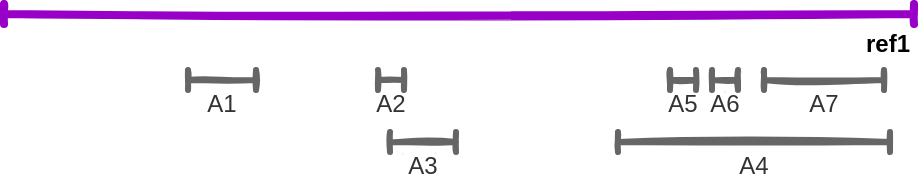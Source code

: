 <mxfile>
    <diagram id="nmYvi8qGq6PqC2IRUNrf" name="Page-1">
        <mxGraphModel dx="686" dy="435" grid="1" gridSize="30" guides="1" tooltips="1" connect="1" arrows="1" fold="1" page="1" pageScale="1" pageWidth="413" pageHeight="291" background="#ffffff" math="0" shadow="0">
            <root>
                <mxCell id="0"/>
                <mxCell id="1" parent="0"/>
                <mxCell id="2" value="&lt;span&gt;ref1&lt;/span&gt;" style="shape=crossbar;whiteSpace=wrap;html=1;rounded=1;fillColor=none;strokeWidth=4;strokeColor=#9800C7;spacingTop=6;shadow=0;sketch=1;perimeterSpacing=0;fontStyle=1;align=right;fontColor=#000000;verticalAlign=top;labelPosition=center;verticalLabelPosition=middle;" parent="1" vertex="1">
                    <mxGeometry x="120" y="60" width="455" height="10" as="geometry"/>
                </mxCell>
                <mxCell id="41" value="A1" style="shape=crossbar;whiteSpace=wrap;html=1;rounded=1;fillColor=#f5f5f5;strokeWidth=3;strokeColor=#666666;sketch=1;shadow=0;sketchStyle=rough;verticalAlign=top;fontColor=#333333;spacingTop=3;" vertex="1" parent="1">
                    <mxGeometry x="212" y="93" width="34" height="10" as="geometry"/>
                </mxCell>
                <mxCell id="42" value="A2" style="shape=crossbar;whiteSpace=wrap;html=1;rounded=1;fillColor=#f5f5f5;strokeWidth=3;strokeColor=#666666;sketch=1;shadow=0;sketchStyle=rough;verticalAlign=top;fontColor=#333333;spacingTop=3;" vertex="1" parent="1">
                    <mxGeometry x="307" y="93" width="13" height="10" as="geometry"/>
                </mxCell>
                <mxCell id="43" value="A3" style="shape=crossbar;whiteSpace=wrap;html=1;rounded=1;fillColor=#f5f5f5;strokeWidth=3;strokeColor=#666666;sketch=1;shadow=0;sketchStyle=rough;verticalAlign=top;fontColor=#333333;spacingTop=3;" vertex="1" parent="1">
                    <mxGeometry x="313" y="124" width="33" height="10" as="geometry"/>
                </mxCell>
                <mxCell id="44" value="A5" style="shape=crossbar;whiteSpace=wrap;html=1;rounded=1;fillColor=#f5f5f5;strokeWidth=3;strokeColor=#666666;sketch=1;shadow=0;sketchStyle=rough;verticalAlign=top;fontColor=#333333;spacingTop=3;" vertex="1" parent="1">
                    <mxGeometry x="453" y="93" width="13" height="10" as="geometry"/>
                </mxCell>
                <mxCell id="45" value="A4" style="shape=crossbar;whiteSpace=wrap;html=1;rounded=1;fillColor=#f5f5f5;strokeWidth=3;strokeColor=#666666;sketch=1;shadow=0;sketchStyle=rough;verticalAlign=top;fontColor=#333333;spacingTop=3;" vertex="1" parent="1">
                    <mxGeometry x="427" y="124" width="136" height="10" as="geometry"/>
                </mxCell>
                <mxCell id="46" value="A6" style="shape=crossbar;whiteSpace=wrap;html=1;rounded=1;fillColor=#f5f5f5;strokeWidth=3;strokeColor=#666666;sketch=1;shadow=0;sketchStyle=rough;verticalAlign=top;fontColor=#333333;spacingTop=3;" vertex="1" parent="1">
                    <mxGeometry x="474" y="93" width="13" height="10" as="geometry"/>
                </mxCell>
                <mxCell id="47" value="A7" style="shape=crossbar;whiteSpace=wrap;html=1;rounded=1;fillColor=#f5f5f5;strokeWidth=3;strokeColor=#666666;sketch=1;shadow=0;sketchStyle=rough;verticalAlign=top;fontColor=#333333;spacingTop=3;" vertex="1" parent="1">
                    <mxGeometry x="500" y="93" width="60" height="10" as="geometry"/>
                </mxCell>
            </root>
        </mxGraphModel>
    </diagram>
    <diagram id="0hTAO5RZSQk3BdRm82NK" name="Page-2">
        <mxGraphModel dx="572" dy="363" grid="1" gridSize="30" guides="1" tooltips="1" connect="1" arrows="1" fold="1" page="1" pageScale="1" pageWidth="413" pageHeight="291" background="#ffffff" math="0" shadow="0">
            <root>
                <mxCell id="JdC7mm-_iHFHFvFg325m-0"/>
                <mxCell id="JdC7mm-_iHFHFvFg325m-1" parent="JdC7mm-_iHFHFvFg325m-0"/>
                <mxCell id="R9zIHJvBl2BbhiHTbV8v-0" value="" style="line;strokeWidth=1;direction=south;html=1;sketchStyle=comic;fontColor=#000000;align=center;spacingLeft=0;fillColor=none;strokeColor=#000000;sketch=1;" parent="JdC7mm-_iHFHFvFg325m-1" vertex="1">
                    <mxGeometry x="119" y="60" width="1" height="105" as="geometry"/>
                </mxCell>
                <mxCell id="R9zIHJvBl2BbhiHTbV8v-1" value="" style="line;strokeWidth=1;direction=south;html=1;sketchStyle=comic;fontColor=#000000;align=center;spacingLeft=0;fillColor=none;strokeColor=#000000;snapToPoint=0;sketch=1;" parent="JdC7mm-_iHFHFvFg325m-1" vertex="1">
                    <mxGeometry x="240" y="60" width="1" height="105" as="geometry"/>
                </mxCell>
                <mxCell id="R9zIHJvBl2BbhiHTbV8v-2" value="" style="line;strokeWidth=1;direction=south;html=1;sketchStyle=comic;fontColor=#000000;align=center;spacingLeft=0;fillColor=none;strokeColor=#000000;snapToPoint=0;sketch=1;" parent="JdC7mm-_iHFHFvFg325m-1" vertex="1">
                    <mxGeometry x="359" y="60" width="1" height="105" as="geometry"/>
                </mxCell>
                <mxCell id="R9zIHJvBl2BbhiHTbV8v-3" value="" style="line;strokeWidth=1;direction=south;html=1;sketchStyle=comic;fontColor=#000000;align=center;spacingLeft=0;fillColor=none;strokeColor=#000000;snapToPoint=0;sketch=1;" parent="JdC7mm-_iHFHFvFg325m-1" vertex="1">
                    <mxGeometry x="479" y="60" width="1" height="105" as="geometry"/>
                </mxCell>
                <mxCell id="R9zIHJvBl2BbhiHTbV8v-4" value="" style="line;strokeWidth=1;direction=south;html=1;sketchStyle=comic;fontColor=#000000;align=center;spacingLeft=0;fillColor=none;strokeColor=#000000;snapToPoint=0;sketch=1;" parent="JdC7mm-_iHFHFvFg325m-1" vertex="1">
                    <mxGeometry x="599" y="60" width="1" height="105" as="geometry"/>
                </mxCell>
                <mxCell id="R9zIHJvBl2BbhiHTbV8v-5" value="" style="line;strokeWidth=1;direction=south;html=1;sketchStyle=comic;fontColor=#000000;align=center;spacingLeft=0;fillColor=none;strokeColor=#E6E6E6;sketch=1;" parent="JdC7mm-_iHFHFvFg325m-1" vertex="1">
                    <mxGeometry x="149" y="60" width="1" height="105" as="geometry"/>
                </mxCell>
                <mxCell id="R9zIHJvBl2BbhiHTbV8v-6" value="" style="line;strokeWidth=1;direction=south;html=1;sketchStyle=comic;fontColor=#000000;align=center;spacingLeft=0;fillColor=none;snapToPoint=0;strokeColor=#E6E6E6;sketch=1;" parent="JdC7mm-_iHFHFvFg325m-1" vertex="1">
                    <mxGeometry x="179" y="60" width="1" height="105" as="geometry"/>
                </mxCell>
                <mxCell id="R9zIHJvBl2BbhiHTbV8v-7" value="" style="line;strokeWidth=1;direction=south;html=1;sketchStyle=comic;fontColor=#000000;align=center;spacingLeft=0;fillColor=none;snapToPoint=0;strokeColor=#E6E6E6;sketch=1;" parent="JdC7mm-_iHFHFvFg325m-1" vertex="1">
                    <mxGeometry x="209" y="60" width="1" height="105" as="geometry"/>
                </mxCell>
                <mxCell id="R9zIHJvBl2BbhiHTbV8v-8" value="" style="line;strokeWidth=1;direction=south;html=1;sketchStyle=comic;fontColor=#000000;align=center;spacingLeft=0;fillColor=none;strokeColor=#E6E6E6;sketch=1;" parent="JdC7mm-_iHFHFvFg325m-1" vertex="1">
                    <mxGeometry x="269" y="60" width="1" height="105" as="geometry"/>
                </mxCell>
                <mxCell id="R9zIHJvBl2BbhiHTbV8v-9" value="" style="line;strokeWidth=1;direction=south;html=1;sketchStyle=comic;fontColor=#000000;align=center;spacingLeft=0;fillColor=none;snapToPoint=0;strokeColor=#E6E6E6;sketch=1;" parent="JdC7mm-_iHFHFvFg325m-1" vertex="1">
                    <mxGeometry x="299" y="60" width="1" height="105" as="geometry"/>
                </mxCell>
                <mxCell id="R9zIHJvBl2BbhiHTbV8v-10" value="" style="line;strokeWidth=1;direction=south;html=1;sketchStyle=comic;fontColor=#000000;align=center;spacingLeft=0;fillColor=none;snapToPoint=0;strokeColor=#E6E6E6;sketch=1;" parent="JdC7mm-_iHFHFvFg325m-1" vertex="1">
                    <mxGeometry x="329" y="60" width="1" height="105" as="geometry"/>
                </mxCell>
                <mxCell id="R9zIHJvBl2BbhiHTbV8v-11" value="" style="line;strokeWidth=1;direction=south;html=1;sketchStyle=comic;fontColor=#000000;align=center;spacingLeft=0;fillColor=none;strokeColor=#E6E6E6;sketch=1;" parent="JdC7mm-_iHFHFvFg325m-1" vertex="1">
                    <mxGeometry x="389" y="60" width="1" height="105" as="geometry"/>
                </mxCell>
                <mxCell id="R9zIHJvBl2BbhiHTbV8v-12" value="" style="line;strokeWidth=1;direction=south;html=1;sketchStyle=comic;fontColor=#000000;align=center;spacingLeft=0;fillColor=none;snapToPoint=0;strokeColor=#E6E6E6;sketch=1;" parent="JdC7mm-_iHFHFvFg325m-1" vertex="1">
                    <mxGeometry x="419" y="60" width="1" height="105" as="geometry"/>
                </mxCell>
                <mxCell id="R9zIHJvBl2BbhiHTbV8v-13" value="" style="line;strokeWidth=1;direction=south;html=1;sketchStyle=comic;fontColor=#000000;align=center;spacingLeft=0;fillColor=none;snapToPoint=0;strokeColor=#E6E6E6;sketch=1;" parent="JdC7mm-_iHFHFvFg325m-1" vertex="1">
                    <mxGeometry x="449" y="60" width="1" height="105" as="geometry"/>
                </mxCell>
                <mxCell id="R9zIHJvBl2BbhiHTbV8v-14" value="" style="line;strokeWidth=1;direction=south;html=1;sketchStyle=comic;fontColor=#000000;align=center;spacingLeft=0;fillColor=none;strokeColor=#E6E6E6;sketch=1;" parent="JdC7mm-_iHFHFvFg325m-1" vertex="1">
                    <mxGeometry x="509" y="60" width="1" height="105" as="geometry"/>
                </mxCell>
                <mxCell id="R9zIHJvBl2BbhiHTbV8v-15" value="" style="line;strokeWidth=1;direction=south;html=1;sketchStyle=comic;fontColor=#000000;align=center;spacingLeft=0;fillColor=none;snapToPoint=0;strokeColor=#E6E6E6;sketch=1;" parent="JdC7mm-_iHFHFvFg325m-1" vertex="1">
                    <mxGeometry x="539" y="60" width="1" height="105" as="geometry"/>
                </mxCell>
                <mxCell id="R9zIHJvBl2BbhiHTbV8v-16" value="" style="line;strokeWidth=1;direction=south;html=1;sketchStyle=comic;fontColor=#000000;align=center;spacingLeft=0;fillColor=none;snapToPoint=0;strokeColor=#E6E6E6;sketch=1;" parent="JdC7mm-_iHFHFvFg325m-1" vertex="1">
                    <mxGeometry x="569" y="60" width="1" height="105" as="geometry"/>
                </mxCell>
                <mxCell id="R9zIHJvBl2BbhiHTbV8v-17" value="&lt;span&gt;ref1&lt;/span&gt;" style="shape=crossbar;whiteSpace=wrap;html=1;rounded=1;fillColor=none;strokeWidth=4;strokeColor=#9800C7;spacingTop=6;shadow=0;sketch=1;perimeterSpacing=0;fontStyle=1;align=right;fontColor=#000000;verticalAlign=top;labelPosition=center;verticalLabelPosition=middle;" parent="JdC7mm-_iHFHFvFg325m-1" vertex="1">
                    <mxGeometry x="120" y="60" width="455" height="10" as="geometry"/>
                </mxCell>
                <mxCell id="R9zIHJvBl2BbhiHTbV8v-18" value="A1" style="shape=crossbar;whiteSpace=wrap;html=1;rounded=1;fillColor=#f5f5f5;strokeWidth=3;strokeColor=#666666;sketch=1;shadow=0;sketchStyle=rough;verticalAlign=top;fontColor=#333333;spacingTop=3;" parent="JdC7mm-_iHFHFvFg325m-1" vertex="1">
                    <mxGeometry x="212" y="93" width="34" height="10" as="geometry"/>
                </mxCell>
                <mxCell id="R9zIHJvBl2BbhiHTbV8v-19" value="A2" style="shape=crossbar;whiteSpace=wrap;html=1;rounded=1;fillColor=#f5f5f5;strokeWidth=3;strokeColor=#666666;sketch=1;shadow=0;sketchStyle=rough;verticalAlign=top;fontColor=#333333;spacingTop=3;" parent="JdC7mm-_iHFHFvFg325m-1" vertex="1">
                    <mxGeometry x="307" y="93" width="13" height="10" as="geometry"/>
                </mxCell>
                <mxCell id="R9zIHJvBl2BbhiHTbV8v-20" value="A3" style="shape=crossbar;whiteSpace=wrap;html=1;rounded=1;fillColor=#f5f5f5;strokeWidth=3;strokeColor=#666666;sketch=1;shadow=0;sketchStyle=rough;verticalAlign=top;fontColor=#333333;spacingTop=3;" parent="JdC7mm-_iHFHFvFg325m-1" vertex="1">
                    <mxGeometry x="313" y="124" width="33" height="10" as="geometry"/>
                </mxCell>
                <mxCell id="R9zIHJvBl2BbhiHTbV8v-21" value="A5" style="shape=crossbar;whiteSpace=wrap;html=1;rounded=1;fillColor=#f5f5f5;strokeWidth=3;strokeColor=#666666;sketch=1;shadow=0;sketchStyle=rough;verticalAlign=top;fontColor=#333333;spacingTop=3;" parent="JdC7mm-_iHFHFvFg325m-1" vertex="1">
                    <mxGeometry x="453" y="93" width="13" height="10" as="geometry"/>
                </mxCell>
                <mxCell id="R9zIHJvBl2BbhiHTbV8v-22" value="A4" style="shape=crossbar;whiteSpace=wrap;html=1;rounded=1;fillColor=#f5f5f5;strokeWidth=3;strokeColor=#666666;sketch=1;shadow=0;sketchStyle=rough;verticalAlign=top;fontColor=#333333;spacingTop=3;" parent="JdC7mm-_iHFHFvFg325m-1" vertex="1">
                    <mxGeometry x="427" y="124" width="136" height="10" as="geometry"/>
                </mxCell>
                <mxCell id="R9zIHJvBl2BbhiHTbV8v-23" value="A6" style="shape=crossbar;whiteSpace=wrap;html=1;rounded=1;fillColor=#f5f5f5;strokeWidth=3;strokeColor=#666666;sketch=1;shadow=0;sketchStyle=rough;verticalAlign=top;fontColor=#333333;spacingTop=3;" parent="JdC7mm-_iHFHFvFg325m-1" vertex="1">
                    <mxGeometry x="474" y="93" width="13" height="10" as="geometry"/>
                </mxCell>
                <mxCell id="R9zIHJvBl2BbhiHTbV8v-24" value="A7" style="shape=crossbar;whiteSpace=wrap;html=1;rounded=1;fillColor=#f5f5f5;strokeWidth=3;strokeColor=#666666;sketch=1;shadow=0;sketchStyle=rough;verticalAlign=top;fontColor=#333333;spacingTop=3;" parent="JdC7mm-_iHFHFvFg325m-1" vertex="1">
                    <mxGeometry x="500" y="93" width="60" height="10" as="geometry"/>
                </mxCell>
                <mxCell id="PeCBPsgYZJAt3xlM0yhk-0" value="" style="group" parent="JdC7mm-_iHFHFvFg325m-1" vertex="1" connectable="0">
                    <mxGeometry x="119" y="180" width="482" height="150" as="geometry"/>
                </mxCell>
                <mxCell id="R9zIHJvBl2BbhiHTbV8v-25" value="0" style="rounded=1;whiteSpace=wrap;html=1;strokeWidth=1;fillWeight=4;hachureGap=8;hachureAngle=45;fillColor=#60a917;sketch=1;sketchStyle=rough;align=right;strokeColor=#2D7600;fillOpacity=30;fontColor=#808080;labelPosition=center;verticalLabelPosition=middle;verticalAlign=top;spacingLeft=0;spacingTop=-7;" parent="PeCBPsgYZJAt3xlM0yhk-0" vertex="1">
                    <mxGeometry x="2" width="479" height="30" as="geometry"/>
                </mxCell>
                <mxCell id="R9zIHJvBl2BbhiHTbV8v-26" value="5" style="rounded=1;whiteSpace=wrap;html=1;strokeWidth=1;fillWeight=4;hachureGap=8;hachureAngle=45;sketch=1;sketchStyle=rough;align=right;strokeColor=#006EAF;fillColor=#1EB6FF;fillOpacity=30;fontColor=#808080;labelPosition=center;verticalLabelPosition=middle;verticalAlign=top;spacingLeft=0;spacingTop=-7;" parent="PeCBPsgYZJAt3xlM0yhk-0" vertex="1">
                    <mxGeometry y="120" width="31" height="30" as="geometry"/>
                </mxCell>
                <mxCell id="R9zIHJvBl2BbhiHTbV8v-27" value="6" style="rounded=1;whiteSpace=wrap;html=1;strokeWidth=1;fillWeight=4;hachureGap=8;hachureAngle=-45;sketch=1;sketchStyle=rough;align=right;strokeColor=#006EAF;fillColor=#1EB6FF;fillOpacity=30;fontColor=#808080;labelPosition=center;verticalLabelPosition=middle;verticalAlign=top;spacingLeft=0;spacingTop=-7;" parent="PeCBPsgYZJAt3xlM0yhk-0" vertex="1">
                    <mxGeometry x="30" y="120" width="31" height="30" as="geometry"/>
                </mxCell>
                <mxCell id="R9zIHJvBl2BbhiHTbV8v-28" value="7" style="rounded=1;whiteSpace=wrap;html=1;strokeWidth=1;fillWeight=4;hachureGap=8;hachureAngle=-45;sketch=1;sketchStyle=rough;align=right;strokeColor=#006EAF;fillStyle=cross-hatch;fillColor=#1EB6FF;fillOpacity=30;fontColor=#808080;labelPosition=center;verticalLabelPosition=middle;verticalAlign=top;spacingLeft=0;spacingTop=-7;" parent="PeCBPsgYZJAt3xlM0yhk-0" vertex="1">
                    <mxGeometry x="60" y="120" width="31" height="30" as="geometry"/>
                </mxCell>
                <mxCell id="R9zIHJvBl2BbhiHTbV8v-29" value="8" style="rounded=1;whiteSpace=wrap;html=1;strokeWidth=1;fillWeight=4;hachureGap=8;hachureAngle=-45;sketch=1;sketchStyle=rough;align=right;strokeColor=#006EAF;fillStyle=dots;fillColor=#1EB6FF;fillOpacity=30;fontColor=#808080;labelPosition=center;verticalLabelPosition=middle;verticalAlign=top;spacingLeft=0;spacingTop=-7;" parent="PeCBPsgYZJAt3xlM0yhk-0" vertex="1">
                    <mxGeometry x="90" y="120" width="31" height="30" as="geometry"/>
                </mxCell>
                <mxCell id="R9zIHJvBl2BbhiHTbV8v-30" value="9" style="rounded=1;whiteSpace=wrap;html=1;strokeWidth=1;fillWeight=4;hachureGap=8;hachureAngle=45;sketch=1;sketchStyle=rough;align=right;strokeColor=#006EAF;fillColor=#1EB6FF;fillOpacity=30;fontColor=#808080;labelPosition=center;verticalLabelPosition=middle;verticalAlign=top;spacingLeft=0;spacingTop=-7;" parent="PeCBPsgYZJAt3xlM0yhk-0" vertex="1">
                    <mxGeometry x="120" y="120" width="31" height="30" as="geometry"/>
                </mxCell>
                <mxCell id="R9zIHJvBl2BbhiHTbV8v-31" value="10" style="rounded=1;whiteSpace=wrap;html=1;strokeWidth=1;fillWeight=4;hachureGap=8;hachureAngle=-45;sketch=1;sketchStyle=rough;align=right;strokeColor=#006EAF;fillColor=#1EB6FF;fillOpacity=30;fontColor=#808080;labelPosition=center;verticalLabelPosition=middle;verticalAlign=top;spacingLeft=0;spacingTop=-7;" parent="PeCBPsgYZJAt3xlM0yhk-0" vertex="1">
                    <mxGeometry x="150" y="120" width="31" height="30" as="geometry"/>
                </mxCell>
                <mxCell id="R9zIHJvBl2BbhiHTbV8v-32" value="11" style="rounded=1;whiteSpace=wrap;html=1;strokeWidth=1;fillWeight=4;hachureGap=8;hachureAngle=-45;sketch=1;sketchStyle=rough;align=right;strokeColor=#006EAF;fillStyle=cross-hatch;fillColor=#1EB6FF;fillOpacity=30;fontColor=#808080;labelPosition=center;verticalLabelPosition=middle;verticalAlign=top;spacingLeft=0;spacingTop=-7;" parent="PeCBPsgYZJAt3xlM0yhk-0" vertex="1">
                    <mxGeometry x="180" y="120" width="31" height="30" as="geometry"/>
                </mxCell>
                <mxCell id="R9zIHJvBl2BbhiHTbV8v-33" value="12" style="rounded=1;whiteSpace=wrap;html=1;strokeWidth=1;fillWeight=4;hachureGap=8;hachureAngle=-45;sketch=1;sketchStyle=rough;align=right;strokeColor=#006EAF;fillStyle=dots;fillColor=#1EB6FF;fillOpacity=30;fontColor=#808080;labelPosition=center;verticalLabelPosition=middle;verticalAlign=top;spacingLeft=0;spacingTop=-7;" parent="PeCBPsgYZJAt3xlM0yhk-0" vertex="1">
                    <mxGeometry x="210" y="120" width="31" height="30" as="geometry"/>
                </mxCell>
                <mxCell id="R9zIHJvBl2BbhiHTbV8v-34" value="13" style="rounded=1;whiteSpace=wrap;html=1;strokeWidth=1;fillWeight=4;hachureGap=8;hachureAngle=45;sketch=1;sketchStyle=rough;align=right;strokeColor=#006EAF;fillColor=#1EB6FF;fillOpacity=30;fontColor=#808080;labelPosition=center;verticalLabelPosition=middle;verticalAlign=top;spacingLeft=0;spacingTop=-7;" parent="PeCBPsgYZJAt3xlM0yhk-0" vertex="1">
                    <mxGeometry x="241" y="120" width="31" height="30" as="geometry"/>
                </mxCell>
                <mxCell id="R9zIHJvBl2BbhiHTbV8v-35" value="14" style="rounded=1;whiteSpace=wrap;html=1;strokeWidth=1;fillWeight=4;hachureGap=8;hachureAngle=-45;sketch=1;sketchStyle=rough;align=right;strokeColor=#006EAF;fillColor=#1EB6FF;fillOpacity=30;fontColor=#808080;labelPosition=center;verticalLabelPosition=middle;verticalAlign=top;spacingLeft=0;spacingTop=-7;" parent="PeCBPsgYZJAt3xlM0yhk-0" vertex="1">
                    <mxGeometry x="271" y="120" width="31" height="30" as="geometry"/>
                </mxCell>
                <mxCell id="R9zIHJvBl2BbhiHTbV8v-36" value="15" style="rounded=1;whiteSpace=wrap;html=1;strokeWidth=1;fillWeight=4;hachureGap=8;hachureAngle=-45;sketch=1;sketchStyle=rough;align=right;strokeColor=#006EAF;fillStyle=cross-hatch;fillColor=#1EB6FF;fillOpacity=30;fontColor=#808080;labelPosition=center;verticalLabelPosition=middle;verticalAlign=top;spacingLeft=0;spacingTop=-7;" parent="PeCBPsgYZJAt3xlM0yhk-0" vertex="1">
                    <mxGeometry x="301" y="120" width="31" height="30" as="geometry"/>
                </mxCell>
                <mxCell id="R9zIHJvBl2BbhiHTbV8v-37" value="16" style="rounded=1;whiteSpace=wrap;html=1;strokeWidth=1;fillWeight=4;hachureGap=8;hachureAngle=-45;sketch=1;sketchStyle=rough;align=right;strokeColor=#006EAF;fillStyle=dots;fillColor=#1EB6FF;fillOpacity=30;fontColor=#808080;labelPosition=center;verticalLabelPosition=middle;verticalAlign=top;spacingLeft=0;spacingTop=-7;" parent="PeCBPsgYZJAt3xlM0yhk-0" vertex="1">
                    <mxGeometry x="331" y="120" width="31" height="30" as="geometry"/>
                </mxCell>
                <mxCell id="R9zIHJvBl2BbhiHTbV8v-38" value="17" style="rounded=1;whiteSpace=wrap;html=1;strokeWidth=1;fillWeight=4;hachureGap=8;hachureAngle=45;sketch=1;sketchStyle=rough;align=right;strokeColor=#006EAF;fillColor=#1EB6FF;fillOpacity=30;fontColor=#808080;labelPosition=center;verticalLabelPosition=middle;verticalAlign=top;spacingLeft=0;spacingTop=-7;" parent="PeCBPsgYZJAt3xlM0yhk-0" vertex="1">
                    <mxGeometry x="361" y="120" width="31" height="30" as="geometry"/>
                </mxCell>
                <mxCell id="R9zIHJvBl2BbhiHTbV8v-39" value="18" style="rounded=1;whiteSpace=wrap;html=1;strokeWidth=1;fillWeight=4;hachureGap=8;hachureAngle=-45;sketch=1;sketchStyle=rough;align=right;strokeColor=#006EAF;fillColor=#1EB6FF;fillOpacity=30;fontColor=#808080;labelPosition=center;verticalLabelPosition=middle;verticalAlign=top;spacingLeft=0;spacingTop=-7;" parent="PeCBPsgYZJAt3xlM0yhk-0" vertex="1">
                    <mxGeometry x="391" y="120" width="31" height="30" as="geometry"/>
                </mxCell>
                <mxCell id="R9zIHJvBl2BbhiHTbV8v-40" value="19" style="rounded=1;whiteSpace=wrap;html=1;strokeWidth=1;fillWeight=4;hachureGap=8;hachureAngle=-45;sketch=1;sketchStyle=rough;align=right;strokeColor=#006EAF;fillStyle=cross-hatch;fillColor=#1EB6FF;fillOpacity=30;fontColor=#808080;labelPosition=center;verticalLabelPosition=middle;verticalAlign=top;spacingLeft=0;spacingTop=-7;" parent="PeCBPsgYZJAt3xlM0yhk-0" vertex="1">
                    <mxGeometry x="421" y="120" width="31" height="30" as="geometry"/>
                </mxCell>
                <mxCell id="R9zIHJvBl2BbhiHTbV8v-41" value="20" style="rounded=1;whiteSpace=wrap;html=1;strokeWidth=1;fillWeight=4;hachureGap=8;hachureAngle=-45;sketch=1;sketchStyle=rough;align=right;strokeColor=#006EAF;fillStyle=dots;fillColor=#1EB6FF;fillOpacity=30;fontColor=#808080;labelPosition=center;verticalLabelPosition=middle;verticalAlign=top;spacingLeft=0;spacingTop=-7;" parent="PeCBPsgYZJAt3xlM0yhk-0" vertex="1">
                    <mxGeometry x="451" y="120" width="31" height="30" as="geometry"/>
                </mxCell>
                <mxCell id="R9zIHJvBl2BbhiHTbV8v-42" value="1" style="rounded=1;whiteSpace=wrap;html=1;strokeWidth=1;fillWeight=4;hachureGap=8;hachureAngle=45;sketch=1;sketchStyle=rough;align=right;strokeColor=#B09500;fillColor=#e3c800;fillOpacity=30;fontColor=#808080;labelPosition=center;verticalLabelPosition=middle;verticalAlign=top;spacingLeft=0;spacingTop=-7;" parent="PeCBPsgYZJAt3xlM0yhk-0" vertex="1">
                    <mxGeometry y="60" width="121" height="30" as="geometry"/>
                </mxCell>
                <mxCell id="R9zIHJvBl2BbhiHTbV8v-43" value="2" style="rounded=1;whiteSpace=wrap;html=1;strokeWidth=1;fillWeight=4;hachureGap=8;hachureAngle=-45;sketch=1;sketchStyle=rough;align=right;strokeColor=#B09500;fillColor=#e3c800;fillOpacity=30;fontColor=#808080;labelPosition=center;verticalLabelPosition=middle;verticalAlign=top;spacingLeft=0;spacingTop=-7;" parent="PeCBPsgYZJAt3xlM0yhk-0" vertex="1">
                    <mxGeometry x="121" y="60" width="120" height="30" as="geometry"/>
                </mxCell>
                <mxCell id="R9zIHJvBl2BbhiHTbV8v-44" value="3" style="rounded=1;whiteSpace=wrap;html=1;strokeWidth=1;fillWeight=4;hachureGap=8;hachureAngle=-45;sketch=1;sketchStyle=rough;align=right;strokeColor=#B09500;fillStyle=cross-hatch;fillColor=#e3c800;fillOpacity=30;fontColor=#808080;labelPosition=center;verticalLabelPosition=middle;verticalAlign=top;spacingLeft=0;spacingTop=-7;" parent="PeCBPsgYZJAt3xlM0yhk-0" vertex="1">
                    <mxGeometry x="240" y="60" width="121" height="30" as="geometry"/>
                </mxCell>
                <mxCell id="R9zIHJvBl2BbhiHTbV8v-45" value="4" style="rounded=1;whiteSpace=wrap;html=1;strokeWidth=1;fillWeight=4;hachureGap=8;hachureAngle=-45;sketch=1;sketchStyle=rough;align=right;strokeColor=#B09500;fillStyle=dots;fillColor=#e3c800;fillOpacity=30;fontColor=#808080;labelPosition=center;verticalLabelPosition=middle;verticalAlign=top;spacingLeft=0;spacingTop=-7;" parent="PeCBPsgYZJAt3xlM0yhk-0" vertex="1">
                    <mxGeometry x="360" y="60" width="121" height="30" as="geometry"/>
                </mxCell>
                <mxCell id="6TPT9qoeuxpjWDgst3Jm-0" value="" style="group" vertex="1" connectable="0" parent="JdC7mm-_iHFHFvFg325m-1">
                    <mxGeometry x="120" y="360" width="482" height="30" as="geometry"/>
                </mxCell>
                <mxCell id="6TPT9qoeuxpjWDgst3Jm-1" value="0" style="rounded=1;whiteSpace=wrap;html=1;strokeWidth=1;fillWeight=4;hachureGap=8;hachureAngle=45;sketch=1;sketchStyle=rough;align=right;fillOpacity=0;labelPosition=center;verticalLabelPosition=middle;verticalAlign=top;spacingLeft=0;spacingTop=-7;labelBackgroundColor=none;strokeOpacity=0;overflow=visible;noLabel=1;fontColor=none;fillColor=none;strokeColor=none;" vertex="1" parent="6TPT9qoeuxpjWDgst3Jm-0">
                    <mxGeometry width="31" height="30" as="geometry"/>
                </mxCell>
                <mxCell id="6TPT9qoeuxpjWDgst3Jm-2" value="1" style="rounded=1;whiteSpace=wrap;html=1;strokeWidth=1;fillWeight=4;hachureGap=8;hachureAngle=-45;sketch=1;sketchStyle=rough;align=right;fillOpacity=0;labelPosition=center;verticalLabelPosition=middle;verticalAlign=top;spacingLeft=0;spacingTop=-7;labelBackgroundColor=none;strokeOpacity=0;overflow=visible;noLabel=1;fontColor=none;fillColor=none;strokeColor=none;" vertex="1" parent="6TPT9qoeuxpjWDgst3Jm-0">
                    <mxGeometry x="30" width="31" height="30" as="geometry"/>
                </mxCell>
                <mxCell id="6TPT9qoeuxpjWDgst3Jm-3" value="2" style="rounded=1;whiteSpace=wrap;html=1;strokeWidth=1;fillWeight=4;hachureGap=8;hachureAngle=-45;sketch=1;sketchStyle=rough;align=right;fillStyle=cross-hatch;fillOpacity=0;labelPosition=center;verticalLabelPosition=middle;verticalAlign=top;spacingLeft=0;spacingTop=-7;labelBackgroundColor=none;strokeOpacity=0;overflow=visible;noLabel=1;fontColor=none;fillColor=none;strokeColor=none;" vertex="1" parent="6TPT9qoeuxpjWDgst3Jm-0">
                    <mxGeometry x="60" width="31" height="30" as="geometry"/>
                </mxCell>
                <mxCell id="6TPT9qoeuxpjWDgst3Jm-4" value="3" style="rounded=1;whiteSpace=wrap;html=1;strokeWidth=1;fillWeight=4;hachureGap=8;hachureAngle=-45;sketch=1;sketchStyle=rough;align=right;fillStyle=dots;fillOpacity=0;labelPosition=center;verticalLabelPosition=middle;verticalAlign=top;spacingLeft=0;spacingTop=-7;labelBackgroundColor=none;strokeOpacity=0;overflow=visible;noLabel=1;fontColor=none;fillColor=none;strokeColor=none;" vertex="1" parent="6TPT9qoeuxpjWDgst3Jm-0">
                    <mxGeometry x="90" width="31" height="30" as="geometry"/>
                </mxCell>
                <mxCell id="6TPT9qoeuxpjWDgst3Jm-5" value="4" style="rounded=1;whiteSpace=wrap;html=1;strokeWidth=1;fillWeight=4;hachureGap=8;hachureAngle=45;sketch=1;sketchStyle=rough;align=right;fillOpacity=0;labelPosition=center;verticalLabelPosition=middle;verticalAlign=top;spacingLeft=0;spacingTop=-7;labelBackgroundColor=none;strokeOpacity=0;overflow=visible;noLabel=1;fontColor=none;fillColor=none;strokeColor=none;" vertex="1" parent="6TPT9qoeuxpjWDgst3Jm-0">
                    <mxGeometry x="120" width="31" height="30" as="geometry"/>
                </mxCell>
                <mxCell id="6TPT9qoeuxpjWDgst3Jm-6" value="5" style="rounded=1;whiteSpace=wrap;html=1;strokeWidth=1;fillWeight=4;hachureGap=8;hachureAngle=-45;sketch=1;sketchStyle=rough;align=right;fillOpacity=0;labelPosition=center;verticalLabelPosition=middle;verticalAlign=top;spacingLeft=0;spacingTop=-7;labelBackgroundColor=none;strokeOpacity=0;overflow=visible;noLabel=1;fontColor=none;fillColor=none;strokeColor=none;" vertex="1" parent="6TPT9qoeuxpjWDgst3Jm-0">
                    <mxGeometry x="150" width="31" height="30" as="geometry"/>
                </mxCell>
                <mxCell id="6TPT9qoeuxpjWDgst3Jm-7" value="6" style="rounded=1;whiteSpace=wrap;html=1;strokeWidth=1;fillWeight=4;hachureGap=8;hachureAngle=-45;sketch=1;sketchStyle=rough;align=right;fillStyle=cross-hatch;fillOpacity=0;labelPosition=center;verticalLabelPosition=middle;verticalAlign=top;spacingLeft=0;spacingTop=-7;labelBackgroundColor=none;strokeOpacity=0;overflow=visible;noLabel=1;fontColor=none;fillColor=none;strokeColor=none;" vertex="1" parent="6TPT9qoeuxpjWDgst3Jm-0">
                    <mxGeometry x="180" width="31" height="30" as="geometry"/>
                </mxCell>
                <mxCell id="6TPT9qoeuxpjWDgst3Jm-8" value="7" style="rounded=1;whiteSpace=wrap;html=1;strokeWidth=1;fillWeight=4;hachureGap=8;hachureAngle=-45;sketch=1;sketchStyle=rough;align=right;fillStyle=dots;fillOpacity=0;labelPosition=center;verticalLabelPosition=middle;verticalAlign=top;spacingLeft=0;spacingTop=-7;labelBackgroundColor=none;strokeOpacity=0;overflow=visible;noLabel=1;fontColor=none;fillColor=none;strokeColor=none;" vertex="1" parent="6TPT9qoeuxpjWDgst3Jm-0">
                    <mxGeometry x="210" width="31" height="30" as="geometry"/>
                </mxCell>
                <mxCell id="6TPT9qoeuxpjWDgst3Jm-9" value="8" style="rounded=1;whiteSpace=wrap;html=1;strokeWidth=1;fillWeight=4;hachureGap=8;hachureAngle=45;sketch=1;sketchStyle=rough;align=right;fillOpacity=0;labelPosition=center;verticalLabelPosition=middle;verticalAlign=top;spacingLeft=0;spacingTop=-7;labelBackgroundColor=none;strokeOpacity=0;overflow=visible;noLabel=1;fontColor=none;fillColor=none;strokeColor=none;" vertex="1" parent="6TPT9qoeuxpjWDgst3Jm-0">
                    <mxGeometry x="241" width="31" height="30" as="geometry"/>
                </mxCell>
                <mxCell id="6TPT9qoeuxpjWDgst3Jm-10" value="9" style="rounded=1;whiteSpace=wrap;html=1;strokeWidth=1;fillWeight=4;hachureGap=8;hachureAngle=-45;sketch=1;sketchStyle=rough;align=right;fillOpacity=0;labelPosition=center;verticalLabelPosition=middle;verticalAlign=top;spacingLeft=0;spacingTop=-7;labelBackgroundColor=none;strokeOpacity=0;overflow=visible;noLabel=1;fontColor=none;fillColor=none;strokeColor=none;" vertex="1" parent="6TPT9qoeuxpjWDgst3Jm-0">
                    <mxGeometry x="271" width="31" height="30" as="geometry"/>
                </mxCell>
                <mxCell id="6TPT9qoeuxpjWDgst3Jm-11" value="10" style="rounded=1;whiteSpace=wrap;html=1;strokeWidth=1;fillWeight=4;hachureGap=8;hachureAngle=-45;sketch=1;sketchStyle=rough;align=right;fillStyle=cross-hatch;fillOpacity=0;labelPosition=center;verticalLabelPosition=middle;verticalAlign=top;spacingLeft=0;spacingTop=-7;labelBackgroundColor=none;strokeOpacity=0;overflow=visible;noLabel=1;fontColor=none;fillColor=none;strokeColor=none;" vertex="1" parent="6TPT9qoeuxpjWDgst3Jm-0">
                    <mxGeometry x="301" width="31" height="30" as="geometry"/>
                </mxCell>
                <mxCell id="6TPT9qoeuxpjWDgst3Jm-12" value="11" style="rounded=1;whiteSpace=wrap;html=1;strokeWidth=1;fillWeight=4;hachureGap=8;hachureAngle=-45;sketch=1;sketchStyle=rough;align=right;fillStyle=dots;fillOpacity=0;labelPosition=center;verticalLabelPosition=middle;verticalAlign=top;spacingLeft=0;spacingTop=-7;labelBackgroundColor=none;strokeOpacity=0;overflow=visible;noLabel=1;fontColor=none;fillColor=none;strokeColor=none;" vertex="1" parent="6TPT9qoeuxpjWDgst3Jm-0">
                    <mxGeometry x="331" width="31" height="30" as="geometry"/>
                </mxCell>
                <mxCell id="6TPT9qoeuxpjWDgst3Jm-13" value="12" style="rounded=1;whiteSpace=wrap;html=1;strokeWidth=1;fillWeight=4;hachureGap=8;hachureAngle=45;sketch=1;sketchStyle=rough;align=right;fillOpacity=0;labelPosition=center;verticalLabelPosition=middle;verticalAlign=top;spacingLeft=0;spacingTop=-7;labelBackgroundColor=none;strokeOpacity=0;overflow=visible;noLabel=1;fontColor=none;fillColor=none;strokeColor=none;" vertex="1" parent="6TPT9qoeuxpjWDgst3Jm-0">
                    <mxGeometry x="361" width="31" height="30" as="geometry"/>
                </mxCell>
                <mxCell id="6TPT9qoeuxpjWDgst3Jm-14" value="13" style="rounded=1;whiteSpace=wrap;html=1;strokeWidth=1;fillWeight=4;hachureGap=8;hachureAngle=-45;sketch=1;sketchStyle=rough;align=right;fillOpacity=0;labelPosition=center;verticalLabelPosition=middle;verticalAlign=top;spacingLeft=0;spacingTop=-7;labelBackgroundColor=none;strokeOpacity=0;overflow=visible;noLabel=1;fontColor=none;fillColor=none;strokeColor=none;" vertex="1" parent="6TPT9qoeuxpjWDgst3Jm-0">
                    <mxGeometry x="391" width="31" height="30" as="geometry"/>
                </mxCell>
                <mxCell id="6TPT9qoeuxpjWDgst3Jm-15" value="14" style="rounded=1;whiteSpace=wrap;html=1;strokeWidth=1;fillWeight=4;hachureGap=8;hachureAngle=-45;sketch=1;sketchStyle=rough;align=right;fillStyle=cross-hatch;fillOpacity=0;labelPosition=center;verticalLabelPosition=middle;verticalAlign=top;spacingLeft=0;spacingTop=-7;labelBackgroundColor=none;strokeOpacity=0;overflow=visible;noLabel=1;fontColor=none;fillColor=none;strokeColor=none;" vertex="1" parent="6TPT9qoeuxpjWDgst3Jm-0">
                    <mxGeometry x="421" width="31" height="30" as="geometry"/>
                </mxCell>
                <mxCell id="6TPT9qoeuxpjWDgst3Jm-16" value="15" style="rounded=1;whiteSpace=wrap;html=1;strokeWidth=1;fillWeight=4;hachureGap=8;hachureAngle=-45;sketch=1;sketchStyle=rough;align=right;fillStyle=dots;fillOpacity=0;labelPosition=center;verticalLabelPosition=middle;verticalAlign=top;spacingLeft=0;spacingTop=-7;labelBackgroundColor=none;strokeOpacity=0;overflow=visible;noLabel=1;fontColor=none;fillColor=none;strokeColor=none;" vertex="1" parent="6TPT9qoeuxpjWDgst3Jm-0">
                    <mxGeometry x="451" width="31" height="30" as="geometry"/>
                </mxCell>
                <mxCell id="6TPT9qoeuxpjWDgst3Jm-17" value="A2" style="rounded=0;whiteSpace=wrap;html=1;sketch=1;hachureAngle=135;sketchStyle=rough;strokeWidth=1;align=center;fillStyle=solid;fontStyle=0;fillOpacity=0;labelBackgroundColor=none;strokeOpacity=0;overflow=visible;noLabel=1;fontColor=none;fillColor=none;strokeColor=none;" vertex="1" parent="6TPT9qoeuxpjWDgst3Jm-0">
                    <mxGeometry x="187" y="6" width="17" height="18" as="geometry"/>
                </mxCell>
                <mxCell id="6TPT9qoeuxpjWDgst3Jm-18" value="A4" style="rounded=0;whiteSpace=wrap;html=1;sketch=1;hachureAngle=135;sketchStyle=rough;strokeWidth=1;align=center;fillStyle=solid;fontStyle=0;fillOpacity=0;labelBackgroundColor=none;strokeOpacity=0;overflow=visible;noLabel=1;fontColor=none;fillColor=none;strokeColor=none;" vertex="1" parent="6TPT9qoeuxpjWDgst3Jm-0">
                    <mxGeometry x="338" y="6" width="17" height="18" as="geometry"/>
                </mxCell>
                <mxCell id="6TPT9qoeuxpjWDgst3Jm-19" value="A3" style="rounded=0;whiteSpace=wrap;html=1;sketch=1;hachureAngle=135;sketchStyle=rough;strokeWidth=1;align=center;fillStyle=solid;fontStyle=0;fillOpacity=0;labelBackgroundColor=none;strokeOpacity=0;overflow=visible;noLabel=1;fontColor=none;fillColor=none;strokeColor=none;" vertex="1" parent="6TPT9qoeuxpjWDgst3Jm-0">
                    <mxGeometry x="217" y="6" width="17" height="18" as="geometry"/>
                </mxCell>
                <mxCell id="6TPT9qoeuxpjWDgst3Jm-20" value="A1" style="rounded=0;whiteSpace=wrap;html=1;sketch=1;hachureAngle=135;sketchStyle=rough;strokeWidth=1;align=center;fillStyle=solid;fontStyle=0;fillOpacity=0;labelBackgroundColor=none;strokeOpacity=0;overflow=visible;noLabel=1;fontColor=none;fillColor=none;strokeColor=none;" vertex="1" parent="6TPT9qoeuxpjWDgst3Jm-0">
                    <mxGeometry x="97" y="6" width="17" height="18" as="geometry"/>
                </mxCell>
                <mxCell id="6TPT9qoeuxpjWDgst3Jm-21" value="A1" style="rounded=0;whiteSpace=wrap;html=1;sketch=1;hachureAngle=135;sketchStyle=rough;strokeWidth=1;align=center;fillStyle=solid;fontStyle=0;fillOpacity=0;labelBackgroundColor=none;strokeOpacity=0;overflow=visible;noLabel=1;fontColor=none;fillColor=none;strokeColor=none;" vertex="1" parent="6TPT9qoeuxpjWDgst3Jm-0">
                    <mxGeometry x="127" y="6" width="17" height="18" as="geometry"/>
                </mxCell>
                <mxCell id="6TPT9qoeuxpjWDgst3Jm-22" value="A4" style="rounded=0;whiteSpace=wrap;html=1;sketch=1;hachureAngle=135;sketchStyle=rough;strokeWidth=1;align=center;fillStyle=solid;fontStyle=0;fillOpacity=0;labelBackgroundColor=none;strokeOpacity=0;overflow=visible;noLabel=1;fontColor=none;fillColor=none;strokeColor=none;" vertex="1" parent="6TPT9qoeuxpjWDgst3Jm-0">
                    <mxGeometry x="308" y="6" width="17" height="18" as="geometry"/>
                </mxCell>
                <mxCell id="6TPT9qoeuxpjWDgst3Jm-23" value="A4" style="rounded=0;whiteSpace=wrap;html=1;sketch=1;hachureAngle=135;sketchStyle=rough;strokeWidth=1;align=center;fillStyle=solid;fontStyle=0;fillOpacity=0;labelBackgroundColor=none;strokeOpacity=0;overflow=visible;noLabel=1;fontColor=none;fillColor=none;strokeColor=none;" vertex="1" parent="6TPT9qoeuxpjWDgst3Jm-0">
                    <mxGeometry x="368" y="6" width="17" height="18" as="geometry"/>
                </mxCell>
                <mxCell id="6TPT9qoeuxpjWDgst3Jm-24" value="A4" style="rounded=0;whiteSpace=wrap;html=1;sketch=1;hachureAngle=135;sketchStyle=rough;strokeWidth=1;align=center;fillStyle=solid;fontStyle=0;fillOpacity=0;labelBackgroundColor=none;strokeOpacity=0;overflow=visible;noLabel=1;fontColor=none;fillColor=none;strokeColor=none;" vertex="1" parent="6TPT9qoeuxpjWDgst3Jm-0">
                    <mxGeometry x="398" y="6" width="17" height="18" as="geometry"/>
                </mxCell>
                <mxCell id="6TPT9qoeuxpjWDgst3Jm-25" value="A4" style="rounded=0;whiteSpace=wrap;html=1;sketch=1;hachureAngle=135;sketchStyle=rough;strokeWidth=1;align=center;fillStyle=solid;fontStyle=0;fillOpacity=0;labelBackgroundColor=none;strokeOpacity=0;overflow=visible;noLabel=1;fontColor=none;fillColor=none;strokeColor=none;" vertex="1" parent="6TPT9qoeuxpjWDgst3Jm-0">
                    <mxGeometry x="428" y="6" width="17" height="18" as="geometry"/>
                </mxCell>
            </root>
        </mxGraphModel>
    </diagram>
    <diagram name="Page-3" id="VCYbwSy1il3T-24VAj4L">
        <mxGraphModel dx="686" dy="435" grid="1" gridSize="30" guides="1" tooltips="1" connect="1" arrows="1" fold="1" page="1" pageScale="1" pageWidth="413" pageHeight="291" background="#ffffff" math="0" shadow="0">
            <root>
                <mxCell id="JTsTA7Mcj3kUMGqG6-Dg-0"/>
                <mxCell id="JTsTA7Mcj3kUMGqG6-Dg-1" parent="JTsTA7Mcj3kUMGqG6-Dg-0"/>
                <mxCell id="JTsTA7Mcj3kUMGqG6-Dg-2" value="" style="shape=partialRectangle;whiteSpace=wrap;html=1;left=0;right=0;gradientDirection=west;shadow=0;fillColor=#ffe6cc;strokeColor=#d79b00;rotation=90;comic=0;strokeWidth=2;sketch=1;fillStyle=hachure;sketchStyle=rough;hachureAngle=-35;hachureGap=-1;" parent="JTsTA7Mcj3kUMGqG6-Dg-1" vertex="1">
                    <mxGeometry x="91.75" y="183.75" width="273.5" height="36" as="geometry"/>
                </mxCell>
                <mxCell id="JTsTA7Mcj3kUMGqG6-Dg-3" value="" style="line;strokeWidth=1;direction=south;html=1;sketchStyle=comic;fontColor=#000000;align=center;spacingLeft=0;fillColor=none;strokeColor=#000000;sketch=1;" parent="JTsTA7Mcj3kUMGqG6-Dg-1" vertex="1">
                    <mxGeometry x="119" y="60" width="1" height="105" as="geometry"/>
                </mxCell>
                <mxCell id="JTsTA7Mcj3kUMGqG6-Dg-4" value="" style="line;strokeWidth=1;direction=south;html=1;sketchStyle=comic;fontColor=#000000;align=center;spacingLeft=0;fillColor=none;strokeColor=#000000;snapToPoint=0;sketch=1;" parent="JTsTA7Mcj3kUMGqG6-Dg-1" vertex="1">
                    <mxGeometry x="240" y="60" width="1" height="105" as="geometry"/>
                </mxCell>
                <mxCell id="JTsTA7Mcj3kUMGqG6-Dg-5" value="" style="line;strokeWidth=1;direction=south;html=1;sketchStyle=comic;fontColor=#000000;align=center;spacingLeft=0;fillColor=none;strokeColor=#000000;snapToPoint=0;sketch=1;" parent="JTsTA7Mcj3kUMGqG6-Dg-1" vertex="1">
                    <mxGeometry x="359" y="60" width="1" height="105" as="geometry"/>
                </mxCell>
                <mxCell id="JTsTA7Mcj3kUMGqG6-Dg-6" value="" style="line;strokeWidth=1;direction=south;html=1;sketchStyle=comic;fontColor=#000000;align=center;spacingLeft=0;fillColor=none;strokeColor=#000000;snapToPoint=0;sketch=1;" parent="JTsTA7Mcj3kUMGqG6-Dg-1" vertex="1">
                    <mxGeometry x="479" y="60" width="1" height="105" as="geometry"/>
                </mxCell>
                <mxCell id="JTsTA7Mcj3kUMGqG6-Dg-7" value="" style="line;strokeWidth=1;direction=south;html=1;sketchStyle=comic;fontColor=#000000;align=center;spacingLeft=0;fillColor=none;strokeColor=#000000;snapToPoint=0;sketch=1;" parent="JTsTA7Mcj3kUMGqG6-Dg-1" vertex="1">
                    <mxGeometry x="599" y="60" width="1" height="105" as="geometry"/>
                </mxCell>
                <mxCell id="JTsTA7Mcj3kUMGqG6-Dg-8" value="" style="line;strokeWidth=1;direction=south;html=1;sketchStyle=comic;fontColor=#000000;align=center;spacingLeft=0;fillColor=none;strokeColor=#E6E6E6;sketch=1;" parent="JTsTA7Mcj3kUMGqG6-Dg-1" vertex="1">
                    <mxGeometry x="149" y="60" width="1" height="105" as="geometry"/>
                </mxCell>
                <mxCell id="JTsTA7Mcj3kUMGqG6-Dg-9" value="" style="line;strokeWidth=1;direction=south;html=1;sketchStyle=comic;fontColor=#000000;align=center;spacingLeft=0;fillColor=none;snapToPoint=0;strokeColor=#E6E6E6;sketch=1;" parent="JTsTA7Mcj3kUMGqG6-Dg-1" vertex="1">
                    <mxGeometry x="179" y="60" width="1" height="105" as="geometry"/>
                </mxCell>
                <mxCell id="JTsTA7Mcj3kUMGqG6-Dg-10" value="" style="line;strokeWidth=1;direction=south;html=1;sketchStyle=comic;fontColor=#000000;align=center;spacingLeft=0;fillColor=none;snapToPoint=0;strokeColor=#E6E6E6;sketch=1;" parent="JTsTA7Mcj3kUMGqG6-Dg-1" vertex="1">
                    <mxGeometry x="209" y="60" width="1" height="105" as="geometry"/>
                </mxCell>
                <mxCell id="JTsTA7Mcj3kUMGqG6-Dg-11" value="" style="line;strokeWidth=1;direction=south;html=1;sketchStyle=comic;fontColor=#000000;align=center;spacingLeft=0;fillColor=none;strokeColor=#E6E6E6;sketch=1;" parent="JTsTA7Mcj3kUMGqG6-Dg-1" vertex="1">
                    <mxGeometry x="269" y="60" width="1" height="105" as="geometry"/>
                </mxCell>
                <mxCell id="JTsTA7Mcj3kUMGqG6-Dg-12" value="" style="line;strokeWidth=1;direction=south;html=1;sketchStyle=comic;fontColor=#000000;align=center;spacingLeft=0;fillColor=none;snapToPoint=0;strokeColor=#E6E6E6;sketch=1;" parent="JTsTA7Mcj3kUMGqG6-Dg-1" vertex="1">
                    <mxGeometry x="299" y="60" width="1" height="105" as="geometry"/>
                </mxCell>
                <mxCell id="JTsTA7Mcj3kUMGqG6-Dg-13" value="" style="line;strokeWidth=1;direction=south;html=1;sketchStyle=comic;fontColor=#000000;align=center;spacingLeft=0;fillColor=none;snapToPoint=0;strokeColor=#E6E6E6;sketch=1;" parent="JTsTA7Mcj3kUMGqG6-Dg-1" vertex="1">
                    <mxGeometry x="329" y="60" width="1" height="105" as="geometry"/>
                </mxCell>
                <mxCell id="JTsTA7Mcj3kUMGqG6-Dg-14" value="" style="line;strokeWidth=1;direction=south;html=1;sketchStyle=comic;fontColor=#000000;align=center;spacingLeft=0;fillColor=none;strokeColor=#E6E6E6;sketch=1;" parent="JTsTA7Mcj3kUMGqG6-Dg-1" vertex="1">
                    <mxGeometry x="389" y="60" width="1" height="105" as="geometry"/>
                </mxCell>
                <mxCell id="JTsTA7Mcj3kUMGqG6-Dg-15" value="" style="line;strokeWidth=1;direction=south;html=1;sketchStyle=comic;fontColor=#000000;align=center;spacingLeft=0;fillColor=none;snapToPoint=0;strokeColor=#E6E6E6;sketch=1;" parent="JTsTA7Mcj3kUMGqG6-Dg-1" vertex="1">
                    <mxGeometry x="419" y="60" width="1" height="105" as="geometry"/>
                </mxCell>
                <mxCell id="JTsTA7Mcj3kUMGqG6-Dg-16" value="" style="line;strokeWidth=1;direction=south;html=1;sketchStyle=comic;fontColor=#000000;align=center;spacingLeft=0;fillColor=none;snapToPoint=0;strokeColor=#E6E6E6;sketch=1;" parent="JTsTA7Mcj3kUMGqG6-Dg-1" vertex="1">
                    <mxGeometry x="449" y="60" width="1" height="105" as="geometry"/>
                </mxCell>
                <mxCell id="JTsTA7Mcj3kUMGqG6-Dg-17" value="" style="line;strokeWidth=1;direction=south;html=1;sketchStyle=comic;fontColor=#000000;align=center;spacingLeft=0;fillColor=none;strokeColor=#E6E6E6;sketch=1;" parent="JTsTA7Mcj3kUMGqG6-Dg-1" vertex="1">
                    <mxGeometry x="509" y="60" width="1" height="105" as="geometry"/>
                </mxCell>
                <mxCell id="JTsTA7Mcj3kUMGqG6-Dg-18" value="" style="line;strokeWidth=1;direction=south;html=1;sketchStyle=comic;fontColor=#000000;align=center;spacingLeft=0;fillColor=none;snapToPoint=0;strokeColor=#E6E6E6;sketch=1;" parent="JTsTA7Mcj3kUMGqG6-Dg-1" vertex="1">
                    <mxGeometry x="539" y="60" width="1" height="105" as="geometry"/>
                </mxCell>
                <mxCell id="JTsTA7Mcj3kUMGqG6-Dg-19" value="" style="line;strokeWidth=1;direction=south;html=1;sketchStyle=comic;fontColor=#000000;align=center;spacingLeft=0;fillColor=none;snapToPoint=0;strokeColor=#E6E6E6;sketch=1;" parent="JTsTA7Mcj3kUMGqG6-Dg-1" vertex="1">
                    <mxGeometry x="569" y="60" width="1" height="105" as="geometry"/>
                </mxCell>
                <mxCell id="JTsTA7Mcj3kUMGqG6-Dg-20" value="&lt;span&gt;ref1&lt;/span&gt;" style="shape=crossbar;whiteSpace=wrap;html=1;rounded=1;fillColor=none;strokeWidth=4;strokeColor=#9800C7;spacingTop=6;shadow=0;sketch=1;perimeterSpacing=0;fontStyle=1;align=right;fontColor=#000000;verticalAlign=top;labelPosition=center;verticalLabelPosition=middle;" parent="JTsTA7Mcj3kUMGqG6-Dg-1" vertex="1">
                    <mxGeometry x="120" y="60" width="455" height="10" as="geometry"/>
                </mxCell>
                <mxCell id="JTsTA7Mcj3kUMGqG6-Dg-21" value="A1" style="shape=crossbar;whiteSpace=wrap;html=1;rounded=1;fillColor=#d5e8d4;strokeWidth=3;strokeColor=#82b366;sketch=1;shadow=0;sketchStyle=rough;verticalAlign=top;spacingTop=3;fontColor=#000000;" parent="JTsTA7Mcj3kUMGqG6-Dg-1" vertex="1">
                    <mxGeometry x="212" y="93" width="34" height="10" as="geometry"/>
                </mxCell>
                <mxCell id="JTsTA7Mcj3kUMGqG6-Dg-22" value="A2" style="shape=crossbar;whiteSpace=wrap;html=1;rounded=1;fillColor=#f5f5f5;strokeWidth=3;strokeColor=#666666;sketch=1;shadow=0;sketchStyle=rough;verticalAlign=top;fontColor=#333333;spacingTop=3;" parent="JTsTA7Mcj3kUMGqG6-Dg-1" vertex="1">
                    <mxGeometry x="307" y="93" width="13" height="10" as="geometry"/>
                </mxCell>
                <mxCell id="JTsTA7Mcj3kUMGqG6-Dg-23" value="A3" style="shape=crossbar;whiteSpace=wrap;html=1;rounded=1;fillColor=#f5f5f5;strokeWidth=3;strokeColor=#666666;sketch=1;shadow=0;sketchStyle=rough;verticalAlign=top;fontColor=#333333;spacingTop=3;" parent="JTsTA7Mcj3kUMGqG6-Dg-1" vertex="1">
                    <mxGeometry x="313" y="124" width="33" height="10" as="geometry"/>
                </mxCell>
                <mxCell id="JTsTA7Mcj3kUMGqG6-Dg-24" value="A5" style="shape=crossbar;whiteSpace=wrap;html=1;rounded=1;fillColor=#f5f5f5;strokeWidth=3;strokeColor=#666666;sketch=1;shadow=0;sketchStyle=rough;verticalAlign=top;fontColor=#333333;spacingTop=3;" parent="JTsTA7Mcj3kUMGqG6-Dg-1" vertex="1">
                    <mxGeometry x="453" y="93" width="13" height="10" as="geometry"/>
                </mxCell>
                <mxCell id="JTsTA7Mcj3kUMGqG6-Dg-25" value="A4" style="shape=crossbar;whiteSpace=wrap;html=1;rounded=1;fillColor=#f5f5f5;strokeWidth=3;strokeColor=#666666;sketch=1;shadow=0;sketchStyle=rough;verticalAlign=top;fontColor=#333333;spacingTop=3;" parent="JTsTA7Mcj3kUMGqG6-Dg-1" vertex="1">
                    <mxGeometry x="427" y="124" width="136" height="10" as="geometry"/>
                </mxCell>
                <mxCell id="JTsTA7Mcj3kUMGqG6-Dg-26" value="A6" style="shape=crossbar;whiteSpace=wrap;html=1;rounded=1;fillColor=#f5f5f5;strokeWidth=3;strokeColor=#666666;sketch=1;shadow=0;sketchStyle=rough;verticalAlign=top;fontColor=#333333;spacingTop=3;" parent="JTsTA7Mcj3kUMGqG6-Dg-1" vertex="1">
                    <mxGeometry x="474" y="93" width="13" height="10" as="geometry"/>
                </mxCell>
                <mxCell id="JTsTA7Mcj3kUMGqG6-Dg-27" value="A7" style="shape=crossbar;whiteSpace=wrap;html=1;rounded=1;fillColor=#f5f5f5;strokeWidth=3;strokeColor=#666666;sketch=1;shadow=0;sketchStyle=rough;verticalAlign=top;fontColor=#333333;spacingTop=3;" parent="JTsTA7Mcj3kUMGqG6-Dg-1" vertex="1">
                    <mxGeometry x="500" y="93" width="60" height="10" as="geometry"/>
                </mxCell>
                <mxCell id="B6Dctx4_DDJWepmAXdEm-22" value="" style="group" parent="JTsTA7Mcj3kUMGqG6-Dg-1" vertex="1" connectable="0">
                    <mxGeometry x="120" y="180" width="482" height="150" as="geometry"/>
                </mxCell>
                <mxCell id="B6Dctx4_DDJWepmAXdEm-23" value="0" style="rounded=1;whiteSpace=wrap;html=1;strokeWidth=5;fillWeight=4;hachureGap=8;hachureAngle=45;fillColor=#60a917;sketch=1;sketchStyle=rough;align=right;strokeColor=#2D7600;fillOpacity=30;fontColor=#808080;labelPosition=center;verticalLabelPosition=middle;verticalAlign=top;spacingLeft=0;spacingTop=-7;dashed=1;dashPattern=1 1;" parent="B6Dctx4_DDJWepmAXdEm-22" vertex="1">
                    <mxGeometry x="2" width="479" height="30" as="geometry"/>
                </mxCell>
                <mxCell id="B6Dctx4_DDJWepmAXdEm-24" value="5" style="rounded=1;whiteSpace=wrap;html=1;strokeWidth=1;fillWeight=4;hachureGap=8;hachureAngle=45;sketch=1;sketchStyle=rough;align=right;strokeColor=#006EAF;fillColor=#1EB6FF;fillOpacity=30;fontColor=#808080;labelPosition=center;verticalLabelPosition=middle;verticalAlign=top;spacingLeft=0;spacingTop=-7;" parent="B6Dctx4_DDJWepmAXdEm-22" vertex="1">
                    <mxGeometry y="120" width="31" height="30" as="geometry"/>
                </mxCell>
                <mxCell id="B6Dctx4_DDJWepmAXdEm-25" value="6" style="rounded=1;whiteSpace=wrap;html=1;strokeWidth=1;fillWeight=4;hachureGap=8;hachureAngle=-45;sketch=1;sketchStyle=rough;align=right;strokeColor=#006EAF;fillColor=#1EB6FF;fillOpacity=30;fontColor=#808080;labelPosition=center;verticalLabelPosition=middle;verticalAlign=top;spacingLeft=0;spacingTop=-7;" parent="B6Dctx4_DDJWepmAXdEm-22" vertex="1">
                    <mxGeometry x="30" y="120" width="31" height="30" as="geometry"/>
                </mxCell>
                <mxCell id="B6Dctx4_DDJWepmAXdEm-26" value="7" style="rounded=1;whiteSpace=wrap;html=1;strokeWidth=1;fillWeight=4;hachureGap=8;hachureAngle=-45;sketch=1;sketchStyle=rough;align=right;strokeColor=#006EAF;fillStyle=cross-hatch;fillColor=#1EB6FF;fillOpacity=30;fontColor=#808080;labelPosition=center;verticalLabelPosition=middle;verticalAlign=top;spacingLeft=0;spacingTop=-7;" parent="B6Dctx4_DDJWepmAXdEm-22" vertex="1">
                    <mxGeometry x="60" y="120" width="31" height="30" as="geometry"/>
                </mxCell>
                <mxCell id="B6Dctx4_DDJWepmAXdEm-27" value="8" style="rounded=1;whiteSpace=wrap;html=1;strokeWidth=3;fillWeight=4;hachureGap=8;hachureAngle=-45;sketch=1;sketchStyle=rough;align=right;strokeColor=#006EAF;fillStyle=dots;fillColor=#1EB6FF;fillOpacity=30;fontColor=#808080;labelPosition=center;verticalLabelPosition=middle;verticalAlign=top;spacingLeft=0;spacingTop=-7;" parent="B6Dctx4_DDJWepmAXdEm-22" vertex="1">
                    <mxGeometry x="90" y="120" width="31" height="30" as="geometry"/>
                </mxCell>
                <mxCell id="B6Dctx4_DDJWepmAXdEm-28" value="9" style="rounded=1;whiteSpace=wrap;html=1;strokeWidth=3;fillWeight=4;hachureGap=8;hachureAngle=45;sketch=1;sketchStyle=rough;align=right;strokeColor=#006EAF;fillColor=#1EB6FF;fillOpacity=30;fontColor=#808080;labelPosition=center;verticalLabelPosition=middle;verticalAlign=top;spacingLeft=0;spacingTop=-7;" parent="B6Dctx4_DDJWepmAXdEm-22" vertex="1">
                    <mxGeometry x="120" y="120" width="31" height="30" as="geometry"/>
                </mxCell>
                <mxCell id="B6Dctx4_DDJWepmAXdEm-29" value="10" style="rounded=1;whiteSpace=wrap;html=1;strokeWidth=1;fillWeight=4;hachureGap=8;hachureAngle=-45;sketch=1;sketchStyle=rough;align=right;strokeColor=#006EAF;fillColor=#1EB6FF;fillOpacity=30;fontColor=#808080;labelPosition=center;verticalLabelPosition=middle;verticalAlign=top;spacingLeft=0;spacingTop=-7;" parent="B6Dctx4_DDJWepmAXdEm-22" vertex="1">
                    <mxGeometry x="150" y="120" width="31" height="30" as="geometry"/>
                </mxCell>
                <mxCell id="B6Dctx4_DDJWepmAXdEm-30" value="11" style="rounded=1;whiteSpace=wrap;html=1;strokeWidth=1;fillWeight=4;hachureGap=8;hachureAngle=-45;sketch=1;sketchStyle=rough;align=right;strokeColor=#006EAF;fillStyle=cross-hatch;fillColor=#1EB6FF;fillOpacity=30;fontColor=#808080;labelPosition=center;verticalLabelPosition=middle;verticalAlign=top;spacingLeft=0;spacingTop=-7;" parent="B6Dctx4_DDJWepmAXdEm-22" vertex="1">
                    <mxGeometry x="180" y="120" width="31" height="30" as="geometry"/>
                </mxCell>
                <mxCell id="B6Dctx4_DDJWepmAXdEm-31" value="12" style="rounded=1;whiteSpace=wrap;html=1;strokeWidth=1;fillWeight=4;hachureGap=8;hachureAngle=-45;sketch=1;sketchStyle=rough;align=right;strokeColor=#006EAF;fillStyle=dots;fillColor=#1EB6FF;fillOpacity=30;fontColor=#808080;labelPosition=center;verticalLabelPosition=middle;verticalAlign=top;spacingLeft=0;spacingTop=-7;" parent="B6Dctx4_DDJWepmAXdEm-22" vertex="1">
                    <mxGeometry x="210" y="120" width="31" height="30" as="geometry"/>
                </mxCell>
                <mxCell id="B6Dctx4_DDJWepmAXdEm-32" value="13" style="rounded=1;whiteSpace=wrap;html=1;strokeWidth=1;fillWeight=4;hachureGap=8;hachureAngle=45;sketch=1;sketchStyle=rough;align=right;strokeColor=#006EAF;fillColor=#1EB6FF;fillOpacity=30;fontColor=#808080;labelPosition=center;verticalLabelPosition=middle;verticalAlign=top;spacingLeft=0;spacingTop=-7;" parent="B6Dctx4_DDJWepmAXdEm-22" vertex="1">
                    <mxGeometry x="241" y="120" width="31" height="30" as="geometry"/>
                </mxCell>
                <mxCell id="B6Dctx4_DDJWepmAXdEm-33" value="14" style="rounded=1;whiteSpace=wrap;html=1;strokeWidth=1;fillWeight=4;hachureGap=8;hachureAngle=-45;sketch=1;sketchStyle=rough;align=right;strokeColor=#006EAF;fillColor=#1EB6FF;fillOpacity=30;fontColor=#808080;labelPosition=center;verticalLabelPosition=middle;verticalAlign=top;spacingLeft=0;spacingTop=-7;" parent="B6Dctx4_DDJWepmAXdEm-22" vertex="1">
                    <mxGeometry x="271" y="120" width="31" height="30" as="geometry"/>
                </mxCell>
                <mxCell id="B6Dctx4_DDJWepmAXdEm-34" value="15" style="rounded=1;whiteSpace=wrap;html=1;strokeWidth=1;fillWeight=4;hachureGap=8;hachureAngle=-45;sketch=1;sketchStyle=rough;align=right;strokeColor=#006EAF;fillStyle=cross-hatch;fillColor=#1EB6FF;fillOpacity=30;fontColor=#808080;labelPosition=center;verticalLabelPosition=middle;verticalAlign=top;spacingLeft=0;spacingTop=-7;" parent="B6Dctx4_DDJWepmAXdEm-22" vertex="1">
                    <mxGeometry x="301" y="120" width="31" height="30" as="geometry"/>
                </mxCell>
                <mxCell id="B6Dctx4_DDJWepmAXdEm-35" value="16" style="rounded=1;whiteSpace=wrap;html=1;strokeWidth=1;fillWeight=4;hachureGap=8;hachureAngle=-45;sketch=1;sketchStyle=rough;align=right;strokeColor=#006EAF;fillStyle=dots;fillColor=#1EB6FF;fillOpacity=30;fontColor=#808080;labelPosition=center;verticalLabelPosition=middle;verticalAlign=top;spacingLeft=0;spacingTop=-7;" parent="B6Dctx4_DDJWepmAXdEm-22" vertex="1">
                    <mxGeometry x="331" y="120" width="31" height="30" as="geometry"/>
                </mxCell>
                <mxCell id="B6Dctx4_DDJWepmAXdEm-36" value="17" style="rounded=1;whiteSpace=wrap;html=1;strokeWidth=1;fillWeight=4;hachureGap=8;hachureAngle=45;sketch=1;sketchStyle=rough;align=right;strokeColor=#006EAF;fillColor=#1EB6FF;fillOpacity=30;fontColor=#808080;labelPosition=center;verticalLabelPosition=middle;verticalAlign=top;spacingLeft=0;spacingTop=-7;" parent="B6Dctx4_DDJWepmAXdEm-22" vertex="1">
                    <mxGeometry x="361" y="120" width="31" height="30" as="geometry"/>
                </mxCell>
                <mxCell id="B6Dctx4_DDJWepmAXdEm-37" value="18" style="rounded=1;whiteSpace=wrap;html=1;strokeWidth=1;fillWeight=4;hachureGap=8;hachureAngle=-45;sketch=1;sketchStyle=rough;align=right;strokeColor=#006EAF;fillColor=#1EB6FF;fillOpacity=30;fontColor=#808080;labelPosition=center;verticalLabelPosition=middle;verticalAlign=top;spacingLeft=0;spacingTop=-7;" parent="B6Dctx4_DDJWepmAXdEm-22" vertex="1">
                    <mxGeometry x="391" y="120" width="31" height="30" as="geometry"/>
                </mxCell>
                <mxCell id="B6Dctx4_DDJWepmAXdEm-38" value="19" style="rounded=1;whiteSpace=wrap;html=1;strokeWidth=1;fillWeight=4;hachureGap=8;hachureAngle=-45;sketch=1;sketchStyle=rough;align=right;strokeColor=#006EAF;fillStyle=cross-hatch;fillColor=#1EB6FF;fillOpacity=30;fontColor=#808080;labelPosition=center;verticalLabelPosition=middle;verticalAlign=top;spacingLeft=0;spacingTop=-7;" parent="B6Dctx4_DDJWepmAXdEm-22" vertex="1">
                    <mxGeometry x="421" y="120" width="31" height="30" as="geometry"/>
                </mxCell>
                <mxCell id="B6Dctx4_DDJWepmAXdEm-39" value="20" style="rounded=1;whiteSpace=wrap;html=1;strokeWidth=1;fillWeight=4;hachureGap=8;hachureAngle=-45;sketch=1;sketchStyle=rough;align=right;strokeColor=#006EAF;fillStyle=dots;fillColor=#1EB6FF;fillOpacity=30;fontColor=#808080;labelPosition=center;verticalLabelPosition=middle;verticalAlign=top;spacingLeft=0;spacingTop=-7;" parent="B6Dctx4_DDJWepmAXdEm-22" vertex="1">
                    <mxGeometry x="451" y="120" width="31" height="30" as="geometry"/>
                </mxCell>
                <mxCell id="B6Dctx4_DDJWepmAXdEm-40" value="1" style="rounded=1;whiteSpace=wrap;html=1;strokeWidth=3;fillWeight=4;hachureGap=8;hachureAngle=45;sketch=1;sketchStyle=rough;align=right;strokeColor=#B09500;fillColor=#e3c800;fillOpacity=30;fontColor=#808080;labelPosition=center;verticalLabelPosition=middle;verticalAlign=top;spacingLeft=0;spacingTop=-7;" parent="B6Dctx4_DDJWepmAXdEm-22" vertex="1">
                    <mxGeometry y="60" width="121" height="30" as="geometry"/>
                </mxCell>
                <mxCell id="B6Dctx4_DDJWepmAXdEm-41" value="2" style="rounded=1;whiteSpace=wrap;html=1;strokeWidth=3;fillWeight=4;hachureGap=8;hachureAngle=-45;sketch=1;sketchStyle=rough;align=right;strokeColor=#B09500;fillColor=#e3c800;fillOpacity=30;fontColor=#808080;labelPosition=center;verticalLabelPosition=middle;verticalAlign=top;spacingLeft=0;spacingTop=-7;" parent="B6Dctx4_DDJWepmAXdEm-22" vertex="1">
                    <mxGeometry x="121" y="60" width="120" height="30" as="geometry"/>
                </mxCell>
                <mxCell id="B6Dctx4_DDJWepmAXdEm-42" value="3" style="rounded=1;whiteSpace=wrap;html=1;strokeWidth=1;fillWeight=4;hachureGap=8;hachureAngle=-45;sketch=1;sketchStyle=rough;align=right;strokeColor=#B09500;fillStyle=cross-hatch;fillColor=#e3c800;fillOpacity=30;fontColor=#808080;labelPosition=center;verticalLabelPosition=middle;verticalAlign=top;spacingLeft=0;spacingTop=-7;" parent="B6Dctx4_DDJWepmAXdEm-22" vertex="1">
                    <mxGeometry x="240" y="60" width="121" height="30" as="geometry"/>
                </mxCell>
                <mxCell id="B6Dctx4_DDJWepmAXdEm-43" value="4" style="rounded=1;whiteSpace=wrap;html=1;strokeWidth=1;fillWeight=4;hachureGap=8;hachureAngle=-45;sketch=1;sketchStyle=rough;align=right;strokeColor=#B09500;fillStyle=dots;fillColor=#e3c800;fillOpacity=30;fontColor=#808080;labelPosition=center;verticalLabelPosition=middle;verticalAlign=top;spacingLeft=0;spacingTop=-7;" parent="B6Dctx4_DDJWepmAXdEm-22" vertex="1">
                    <mxGeometry x="360" y="60" width="121" height="30" as="geometry"/>
                </mxCell>
                <mxCell id="7ZtSK4P7jiFwX-AUPeDX-0" value="" style="group" vertex="1" connectable="0" parent="JTsTA7Mcj3kUMGqG6-Dg-1">
                    <mxGeometry x="120" y="360" width="482" height="30" as="geometry"/>
                </mxCell>
                <mxCell id="7ZtSK4P7jiFwX-AUPeDX-1" value="0" style="rounded=1;whiteSpace=wrap;html=1;strokeWidth=1;fillWeight=4;hachureGap=8;hachureAngle=45;sketch=1;sketchStyle=rough;align=right;fillOpacity=0;labelPosition=center;verticalLabelPosition=middle;verticalAlign=top;spacingLeft=0;spacingTop=-7;labelBackgroundColor=none;strokeOpacity=0;overflow=visible;noLabel=1;fontColor=none;fillColor=none;strokeColor=none;" vertex="1" parent="7ZtSK4P7jiFwX-AUPeDX-0">
                    <mxGeometry width="31" height="30" as="geometry"/>
                </mxCell>
                <mxCell id="7ZtSK4P7jiFwX-AUPeDX-2" value="1" style="rounded=1;whiteSpace=wrap;html=1;strokeWidth=1;fillWeight=4;hachureGap=8;hachureAngle=-45;sketch=1;sketchStyle=rough;align=right;fillOpacity=0;labelPosition=center;verticalLabelPosition=middle;verticalAlign=top;spacingLeft=0;spacingTop=-7;labelBackgroundColor=none;strokeOpacity=0;overflow=visible;noLabel=1;fontColor=none;fillColor=none;strokeColor=none;" vertex="1" parent="7ZtSK4P7jiFwX-AUPeDX-0">
                    <mxGeometry x="30" width="31" height="30" as="geometry"/>
                </mxCell>
                <mxCell id="7ZtSK4P7jiFwX-AUPeDX-3" value="2" style="rounded=1;whiteSpace=wrap;html=1;strokeWidth=1;fillWeight=4;hachureGap=8;hachureAngle=-45;sketch=1;sketchStyle=rough;align=right;fillStyle=cross-hatch;fillOpacity=0;labelPosition=center;verticalLabelPosition=middle;verticalAlign=top;spacingLeft=0;spacingTop=-7;labelBackgroundColor=none;strokeOpacity=0;overflow=visible;noLabel=1;fontColor=none;fillColor=none;strokeColor=none;" vertex="1" parent="7ZtSK4P7jiFwX-AUPeDX-0">
                    <mxGeometry x="60" width="31" height="30" as="geometry"/>
                </mxCell>
                <mxCell id="7ZtSK4P7jiFwX-AUPeDX-4" value="3" style="rounded=1;whiteSpace=wrap;html=1;strokeWidth=1;fillWeight=4;hachureGap=8;hachureAngle=-45;sketch=1;sketchStyle=rough;align=right;fillStyle=dots;fillOpacity=0;labelPosition=center;verticalLabelPosition=middle;verticalAlign=top;spacingLeft=0;spacingTop=-7;labelBackgroundColor=none;strokeOpacity=0;overflow=visible;noLabel=1;fontColor=none;fillColor=none;strokeColor=none;" vertex="1" parent="7ZtSK4P7jiFwX-AUPeDX-0">
                    <mxGeometry x="90" width="31" height="30" as="geometry"/>
                </mxCell>
                <mxCell id="7ZtSK4P7jiFwX-AUPeDX-5" value="4" style="rounded=1;whiteSpace=wrap;html=1;strokeWidth=1;fillWeight=4;hachureGap=8;hachureAngle=45;sketch=1;sketchStyle=rough;align=right;fillOpacity=0;labelPosition=center;verticalLabelPosition=middle;verticalAlign=top;spacingLeft=0;spacingTop=-7;labelBackgroundColor=none;strokeOpacity=0;overflow=visible;noLabel=1;fontColor=none;fillColor=none;strokeColor=none;" vertex="1" parent="7ZtSK4P7jiFwX-AUPeDX-0">
                    <mxGeometry x="120" width="31" height="30" as="geometry"/>
                </mxCell>
                <mxCell id="7ZtSK4P7jiFwX-AUPeDX-6" value="5" style="rounded=1;whiteSpace=wrap;html=1;strokeWidth=1;fillWeight=4;hachureGap=8;hachureAngle=-45;sketch=1;sketchStyle=rough;align=right;fillOpacity=0;labelPosition=center;verticalLabelPosition=middle;verticalAlign=top;spacingLeft=0;spacingTop=-7;labelBackgroundColor=none;strokeOpacity=0;overflow=visible;noLabel=1;fontColor=none;fillColor=none;strokeColor=none;" vertex="1" parent="7ZtSK4P7jiFwX-AUPeDX-0">
                    <mxGeometry x="150" width="31" height="30" as="geometry"/>
                </mxCell>
                <mxCell id="7ZtSK4P7jiFwX-AUPeDX-7" value="6" style="rounded=1;whiteSpace=wrap;html=1;strokeWidth=1;fillWeight=4;hachureGap=8;hachureAngle=-45;sketch=1;sketchStyle=rough;align=right;fillStyle=cross-hatch;fillOpacity=0;labelPosition=center;verticalLabelPosition=middle;verticalAlign=top;spacingLeft=0;spacingTop=-7;labelBackgroundColor=none;strokeOpacity=0;overflow=visible;noLabel=1;fontColor=none;fillColor=none;strokeColor=none;" vertex="1" parent="7ZtSK4P7jiFwX-AUPeDX-0">
                    <mxGeometry x="180" width="31" height="30" as="geometry"/>
                </mxCell>
                <mxCell id="7ZtSK4P7jiFwX-AUPeDX-8" value="7" style="rounded=1;whiteSpace=wrap;html=1;strokeWidth=1;fillWeight=4;hachureGap=8;hachureAngle=-45;sketch=1;sketchStyle=rough;align=right;fillStyle=dots;fillOpacity=0;labelPosition=center;verticalLabelPosition=middle;verticalAlign=top;spacingLeft=0;spacingTop=-7;labelBackgroundColor=none;strokeOpacity=0;overflow=visible;noLabel=1;fontColor=none;fillColor=none;strokeColor=none;" vertex="1" parent="7ZtSK4P7jiFwX-AUPeDX-0">
                    <mxGeometry x="210" width="31" height="30" as="geometry"/>
                </mxCell>
                <mxCell id="7ZtSK4P7jiFwX-AUPeDX-9" value="8" style="rounded=1;whiteSpace=wrap;html=1;strokeWidth=1;fillWeight=4;hachureGap=8;hachureAngle=45;sketch=1;sketchStyle=rough;align=right;fillOpacity=0;labelPosition=center;verticalLabelPosition=middle;verticalAlign=top;spacingLeft=0;spacingTop=-7;labelBackgroundColor=none;strokeOpacity=0;overflow=visible;noLabel=1;fontColor=none;fillColor=none;strokeColor=none;" vertex="1" parent="7ZtSK4P7jiFwX-AUPeDX-0">
                    <mxGeometry x="241" width="31" height="30" as="geometry"/>
                </mxCell>
                <mxCell id="7ZtSK4P7jiFwX-AUPeDX-10" value="9" style="rounded=1;whiteSpace=wrap;html=1;strokeWidth=1;fillWeight=4;hachureGap=8;hachureAngle=-45;sketch=1;sketchStyle=rough;align=right;fillOpacity=0;labelPosition=center;verticalLabelPosition=middle;verticalAlign=top;spacingLeft=0;spacingTop=-7;labelBackgroundColor=none;strokeOpacity=0;overflow=visible;noLabel=1;fontColor=none;fillColor=none;strokeColor=none;" vertex="1" parent="7ZtSK4P7jiFwX-AUPeDX-0">
                    <mxGeometry x="271" width="31" height="30" as="geometry"/>
                </mxCell>
                <mxCell id="7ZtSK4P7jiFwX-AUPeDX-11" value="10" style="rounded=1;whiteSpace=wrap;html=1;strokeWidth=1;fillWeight=4;hachureGap=8;hachureAngle=-45;sketch=1;sketchStyle=rough;align=right;fillStyle=cross-hatch;fillOpacity=0;labelPosition=center;verticalLabelPosition=middle;verticalAlign=top;spacingLeft=0;spacingTop=-7;labelBackgroundColor=none;strokeOpacity=0;overflow=visible;noLabel=1;fontColor=none;fillColor=none;strokeColor=none;" vertex="1" parent="7ZtSK4P7jiFwX-AUPeDX-0">
                    <mxGeometry x="301" width="31" height="30" as="geometry"/>
                </mxCell>
                <mxCell id="7ZtSK4P7jiFwX-AUPeDX-12" value="11" style="rounded=1;whiteSpace=wrap;html=1;strokeWidth=1;fillWeight=4;hachureGap=8;hachureAngle=-45;sketch=1;sketchStyle=rough;align=right;fillStyle=dots;fillOpacity=0;labelPosition=center;verticalLabelPosition=middle;verticalAlign=top;spacingLeft=0;spacingTop=-7;labelBackgroundColor=none;strokeOpacity=0;overflow=visible;noLabel=1;fontColor=none;fillColor=none;strokeColor=none;" vertex="1" parent="7ZtSK4P7jiFwX-AUPeDX-0">
                    <mxGeometry x="331" width="31" height="30" as="geometry"/>
                </mxCell>
                <mxCell id="7ZtSK4P7jiFwX-AUPeDX-13" value="12" style="rounded=1;whiteSpace=wrap;html=1;strokeWidth=1;fillWeight=4;hachureGap=8;hachureAngle=45;sketch=1;sketchStyle=rough;align=right;fillOpacity=0;labelPosition=center;verticalLabelPosition=middle;verticalAlign=top;spacingLeft=0;spacingTop=-7;labelBackgroundColor=none;strokeOpacity=0;overflow=visible;noLabel=1;fontColor=none;fillColor=none;strokeColor=none;" vertex="1" parent="7ZtSK4P7jiFwX-AUPeDX-0">
                    <mxGeometry x="361" width="31" height="30" as="geometry"/>
                </mxCell>
                <mxCell id="7ZtSK4P7jiFwX-AUPeDX-14" value="13" style="rounded=1;whiteSpace=wrap;html=1;strokeWidth=1;fillWeight=4;hachureGap=8;hachureAngle=-45;sketch=1;sketchStyle=rough;align=right;fillOpacity=0;labelPosition=center;verticalLabelPosition=middle;verticalAlign=top;spacingLeft=0;spacingTop=-7;labelBackgroundColor=none;strokeOpacity=0;overflow=visible;noLabel=1;fontColor=none;fillColor=none;strokeColor=none;" vertex="1" parent="7ZtSK4P7jiFwX-AUPeDX-0">
                    <mxGeometry x="391" width="31" height="30" as="geometry"/>
                </mxCell>
                <mxCell id="7ZtSK4P7jiFwX-AUPeDX-15" value="14" style="rounded=1;whiteSpace=wrap;html=1;strokeWidth=1;fillWeight=4;hachureGap=8;hachureAngle=-45;sketch=1;sketchStyle=rough;align=right;fillStyle=cross-hatch;fillOpacity=0;labelPosition=center;verticalLabelPosition=middle;verticalAlign=top;spacingLeft=0;spacingTop=-7;labelBackgroundColor=none;strokeOpacity=0;overflow=visible;noLabel=1;fontColor=none;fillColor=none;strokeColor=none;" vertex="1" parent="7ZtSK4P7jiFwX-AUPeDX-0">
                    <mxGeometry x="421" width="31" height="30" as="geometry"/>
                </mxCell>
                <mxCell id="7ZtSK4P7jiFwX-AUPeDX-16" value="15" style="rounded=1;whiteSpace=wrap;html=1;strokeWidth=1;fillWeight=4;hachureGap=8;hachureAngle=-45;sketch=1;sketchStyle=rough;align=right;fillStyle=dots;fillOpacity=0;labelPosition=center;verticalLabelPosition=middle;verticalAlign=top;spacingLeft=0;spacingTop=-7;labelBackgroundColor=none;strokeOpacity=0;overflow=visible;noLabel=1;fontColor=none;fillColor=none;strokeColor=none;" vertex="1" parent="7ZtSK4P7jiFwX-AUPeDX-0">
                    <mxGeometry x="451" width="31" height="30" as="geometry"/>
                </mxCell>
                <mxCell id="7ZtSK4P7jiFwX-AUPeDX-17" value="A2" style="rounded=0;whiteSpace=wrap;html=1;sketch=1;hachureAngle=135;sketchStyle=rough;strokeWidth=1;align=center;fillStyle=solid;fontStyle=0;fillOpacity=0;labelBackgroundColor=none;strokeOpacity=0;overflow=visible;noLabel=1;fontColor=none;fillColor=none;strokeColor=none;" vertex="1" parent="7ZtSK4P7jiFwX-AUPeDX-0">
                    <mxGeometry x="187" y="6" width="17" height="18" as="geometry"/>
                </mxCell>
                <mxCell id="7ZtSK4P7jiFwX-AUPeDX-18" value="A4" style="rounded=0;whiteSpace=wrap;html=1;sketch=1;hachureAngle=135;sketchStyle=rough;strokeWidth=1;align=center;fillStyle=solid;fontStyle=0;fillOpacity=0;labelBackgroundColor=none;strokeOpacity=0;overflow=visible;noLabel=1;fontColor=none;fillColor=none;strokeColor=none;" vertex="1" parent="7ZtSK4P7jiFwX-AUPeDX-0">
                    <mxGeometry x="338" y="6" width="17" height="18" as="geometry"/>
                </mxCell>
                <mxCell id="7ZtSK4P7jiFwX-AUPeDX-19" value="A3" style="rounded=0;whiteSpace=wrap;html=1;sketch=1;hachureAngle=135;sketchStyle=rough;strokeWidth=1;align=center;fillStyle=solid;fontStyle=0;fillOpacity=0;labelBackgroundColor=none;strokeOpacity=0;overflow=visible;noLabel=1;fontColor=none;fillColor=none;strokeColor=none;" vertex="1" parent="7ZtSK4P7jiFwX-AUPeDX-0">
                    <mxGeometry x="217" y="6" width="17" height="18" as="geometry"/>
                </mxCell>
                <mxCell id="7ZtSK4P7jiFwX-AUPeDX-20" value="A1" style="rounded=0;whiteSpace=wrap;html=1;sketch=1;hachureAngle=135;sketchStyle=rough;strokeWidth=1;align=center;fillStyle=solid;fontStyle=0;fillOpacity=0;labelBackgroundColor=none;strokeOpacity=0;overflow=visible;noLabel=1;fontColor=none;fillColor=none;strokeColor=none;" vertex="1" parent="7ZtSK4P7jiFwX-AUPeDX-0">
                    <mxGeometry x="97" y="6" width="17" height="18" as="geometry"/>
                </mxCell>
                <mxCell id="7ZtSK4P7jiFwX-AUPeDX-21" value="A1" style="rounded=0;whiteSpace=wrap;html=1;sketch=1;hachureAngle=135;sketchStyle=rough;strokeWidth=1;align=center;fillStyle=solid;fontStyle=0;fillOpacity=0;labelBackgroundColor=none;strokeOpacity=0;overflow=visible;noLabel=1;fontColor=none;fillColor=none;strokeColor=none;" vertex="1" parent="7ZtSK4P7jiFwX-AUPeDX-0">
                    <mxGeometry x="127" y="6" width="17" height="18" as="geometry"/>
                </mxCell>
                <mxCell id="7ZtSK4P7jiFwX-AUPeDX-22" value="A4" style="rounded=0;whiteSpace=wrap;html=1;sketch=1;hachureAngle=135;sketchStyle=rough;strokeWidth=1;align=center;fillStyle=solid;fontStyle=0;fillOpacity=0;labelBackgroundColor=none;strokeOpacity=0;overflow=visible;noLabel=1;fontColor=none;fillColor=none;strokeColor=none;" vertex="1" parent="7ZtSK4P7jiFwX-AUPeDX-0">
                    <mxGeometry x="308" y="6" width="17" height="18" as="geometry"/>
                </mxCell>
                <mxCell id="7ZtSK4P7jiFwX-AUPeDX-23" value="A4" style="rounded=0;whiteSpace=wrap;html=1;sketch=1;hachureAngle=135;sketchStyle=rough;strokeWidth=1;align=center;fillStyle=solid;fontStyle=0;fillOpacity=0;labelBackgroundColor=none;strokeOpacity=0;overflow=visible;noLabel=1;fontColor=none;fillColor=none;strokeColor=none;" vertex="1" parent="7ZtSK4P7jiFwX-AUPeDX-0">
                    <mxGeometry x="368" y="6" width="17" height="18" as="geometry"/>
                </mxCell>
                <mxCell id="7ZtSK4P7jiFwX-AUPeDX-24" value="A4" style="rounded=0;whiteSpace=wrap;html=1;sketch=1;hachureAngle=135;sketchStyle=rough;strokeWidth=1;align=center;fillStyle=solid;fontStyle=0;fillOpacity=0;labelBackgroundColor=none;strokeOpacity=0;overflow=visible;noLabel=1;fontColor=none;fillColor=none;strokeColor=none;" vertex="1" parent="7ZtSK4P7jiFwX-AUPeDX-0">
                    <mxGeometry x="398" y="6" width="17" height="18" as="geometry"/>
                </mxCell>
                <mxCell id="7ZtSK4P7jiFwX-AUPeDX-25" value="A4" style="rounded=0;whiteSpace=wrap;html=1;sketch=1;hachureAngle=135;sketchStyle=rough;strokeWidth=1;align=center;fillStyle=solid;fontStyle=0;fillOpacity=0;labelBackgroundColor=none;strokeOpacity=0;overflow=visible;noLabel=1;fontColor=none;fillColor=none;strokeColor=none;" vertex="1" parent="7ZtSK4P7jiFwX-AUPeDX-0">
                    <mxGeometry x="428" y="6" width="17" height="18" as="geometry"/>
                </mxCell>
            </root>
        </mxGraphModel>
    </diagram>
    <diagram name="Page-4" id="yqj73PZtZ_zhdLX4gtBm">
        <mxGraphModel dx="686" dy="435" grid="1" gridSize="30" guides="1" tooltips="1" connect="1" arrows="1" fold="1" page="1" pageScale="1" pageWidth="413" pageHeight="291" background="#ffffff" math="0" shadow="0">
            <root>
                <mxCell id="0Xe2xldAVqtJDlqIoWoE-0"/>
                <mxCell id="0Xe2xldAVqtJDlqIoWoE-1" parent="0Xe2xldAVqtJDlqIoWoE-0"/>
                <mxCell id="0Xe2xldAVqtJDlqIoWoE-23" value="" style="shape=partialRectangle;whiteSpace=wrap;html=1;left=0;right=0;gradientDirection=west;shadow=0;fillColor=#ffe6cc;strokeColor=#d79b00;rotation=90;comic=0;strokeWidth=2;sketch=1;fillStyle=hachure;sketchStyle=rough;hachureAngle=-35;hachureGap=-1;" parent="0Xe2xldAVqtJDlqIoWoE-1" vertex="1">
                    <mxGeometry x="176.5" y="192" width="273.5" height="12" as="geometry"/>
                </mxCell>
                <mxCell id="0Xe2xldAVqtJDlqIoWoE-24" value="" style="line;strokeWidth=1;direction=south;html=1;sketchStyle=comic;fontColor=#000000;align=center;spacingLeft=0;fillColor=none;strokeColor=#000000;sketch=1;" parent="0Xe2xldAVqtJDlqIoWoE-1" vertex="1">
                    <mxGeometry x="119" y="60" width="1" height="105" as="geometry"/>
                </mxCell>
                <mxCell id="0Xe2xldAVqtJDlqIoWoE-25" value="" style="line;strokeWidth=1;direction=south;html=1;sketchStyle=comic;fontColor=#000000;align=center;spacingLeft=0;fillColor=none;strokeColor=#000000;snapToPoint=0;sketch=1;" parent="0Xe2xldAVqtJDlqIoWoE-1" vertex="1">
                    <mxGeometry x="240" y="60" width="1" height="105" as="geometry"/>
                </mxCell>
                <mxCell id="0Xe2xldAVqtJDlqIoWoE-26" value="" style="line;strokeWidth=1;direction=south;html=1;sketchStyle=comic;fontColor=#000000;align=center;spacingLeft=0;fillColor=none;strokeColor=#000000;snapToPoint=0;sketch=1;" parent="0Xe2xldAVqtJDlqIoWoE-1" vertex="1">
                    <mxGeometry x="359" y="60" width="1" height="105" as="geometry"/>
                </mxCell>
                <mxCell id="0Xe2xldAVqtJDlqIoWoE-27" value="" style="line;strokeWidth=1;direction=south;html=1;sketchStyle=comic;fontColor=#000000;align=center;spacingLeft=0;fillColor=none;strokeColor=#000000;snapToPoint=0;sketch=1;" parent="0Xe2xldAVqtJDlqIoWoE-1" vertex="1">
                    <mxGeometry x="479" y="60" width="1" height="105" as="geometry"/>
                </mxCell>
                <mxCell id="0Xe2xldAVqtJDlqIoWoE-28" value="" style="line;strokeWidth=1;direction=south;html=1;sketchStyle=comic;fontColor=#000000;align=center;spacingLeft=0;fillColor=none;strokeColor=#000000;snapToPoint=0;sketch=1;" parent="0Xe2xldAVqtJDlqIoWoE-1" vertex="1">
                    <mxGeometry x="599" y="60" width="1" height="105" as="geometry"/>
                </mxCell>
                <mxCell id="0Xe2xldAVqtJDlqIoWoE-29" value="" style="line;strokeWidth=1;direction=south;html=1;sketchStyle=comic;fontColor=#000000;align=center;spacingLeft=0;fillColor=none;strokeColor=#E6E6E6;sketch=1;" parent="0Xe2xldAVqtJDlqIoWoE-1" vertex="1">
                    <mxGeometry x="149" y="60" width="1" height="105" as="geometry"/>
                </mxCell>
                <mxCell id="0Xe2xldAVqtJDlqIoWoE-30" value="" style="line;strokeWidth=1;direction=south;html=1;sketchStyle=comic;fontColor=#000000;align=center;spacingLeft=0;fillColor=none;snapToPoint=0;strokeColor=#E6E6E6;sketch=1;" parent="0Xe2xldAVqtJDlqIoWoE-1" vertex="1">
                    <mxGeometry x="179" y="60" width="1" height="105" as="geometry"/>
                </mxCell>
                <mxCell id="0Xe2xldAVqtJDlqIoWoE-31" value="" style="line;strokeWidth=1;direction=south;html=1;sketchStyle=comic;fontColor=#000000;align=center;spacingLeft=0;fillColor=none;snapToPoint=0;strokeColor=#E6E6E6;sketch=1;" parent="0Xe2xldAVqtJDlqIoWoE-1" vertex="1">
                    <mxGeometry x="209" y="60" width="1" height="105" as="geometry"/>
                </mxCell>
                <mxCell id="0Xe2xldAVqtJDlqIoWoE-32" value="" style="line;strokeWidth=1;direction=south;html=1;sketchStyle=comic;fontColor=#000000;align=center;spacingLeft=0;fillColor=none;strokeColor=#E6E6E6;sketch=1;" parent="0Xe2xldAVqtJDlqIoWoE-1" vertex="1">
                    <mxGeometry x="269" y="60" width="1" height="105" as="geometry"/>
                </mxCell>
                <mxCell id="0Xe2xldAVqtJDlqIoWoE-33" value="" style="line;strokeWidth=1;direction=south;html=1;sketchStyle=comic;fontColor=#000000;align=center;spacingLeft=0;fillColor=none;snapToPoint=0;strokeColor=#E6E6E6;sketch=1;" parent="0Xe2xldAVqtJDlqIoWoE-1" vertex="1">
                    <mxGeometry x="299" y="60" width="1" height="105" as="geometry"/>
                </mxCell>
                <mxCell id="0Xe2xldAVqtJDlqIoWoE-34" value="" style="line;strokeWidth=1;direction=south;html=1;sketchStyle=comic;fontColor=#000000;align=center;spacingLeft=0;fillColor=none;snapToPoint=0;strokeColor=#E6E6E6;sketch=1;" parent="0Xe2xldAVqtJDlqIoWoE-1" vertex="1">
                    <mxGeometry x="329" y="60" width="1" height="105" as="geometry"/>
                </mxCell>
                <mxCell id="0Xe2xldAVqtJDlqIoWoE-35" value="" style="line;strokeWidth=1;direction=south;html=1;sketchStyle=comic;fontColor=#000000;align=center;spacingLeft=0;fillColor=none;strokeColor=#E6E6E6;sketch=1;" parent="0Xe2xldAVqtJDlqIoWoE-1" vertex="1">
                    <mxGeometry x="389" y="60" width="1" height="105" as="geometry"/>
                </mxCell>
                <mxCell id="0Xe2xldAVqtJDlqIoWoE-36" value="" style="line;strokeWidth=1;direction=south;html=1;sketchStyle=comic;fontColor=#000000;align=center;spacingLeft=0;fillColor=none;snapToPoint=0;strokeColor=#E6E6E6;sketch=1;" parent="0Xe2xldAVqtJDlqIoWoE-1" vertex="1">
                    <mxGeometry x="419" y="60" width="1" height="105" as="geometry"/>
                </mxCell>
                <mxCell id="0Xe2xldAVqtJDlqIoWoE-37" value="" style="line;strokeWidth=1;direction=south;html=1;sketchStyle=comic;fontColor=#000000;align=center;spacingLeft=0;fillColor=none;snapToPoint=0;strokeColor=#E6E6E6;sketch=1;" parent="0Xe2xldAVqtJDlqIoWoE-1" vertex="1">
                    <mxGeometry x="449" y="60" width="1" height="105" as="geometry"/>
                </mxCell>
                <mxCell id="0Xe2xldAVqtJDlqIoWoE-38" value="" style="line;strokeWidth=1;direction=south;html=1;sketchStyle=comic;fontColor=#000000;align=center;spacingLeft=0;fillColor=none;strokeColor=#E6E6E6;sketch=1;" parent="0Xe2xldAVqtJDlqIoWoE-1" vertex="1">
                    <mxGeometry x="509" y="60" width="1" height="105" as="geometry"/>
                </mxCell>
                <mxCell id="0Xe2xldAVqtJDlqIoWoE-39" value="" style="line;strokeWidth=1;direction=south;html=1;sketchStyle=comic;fontColor=#000000;align=center;spacingLeft=0;fillColor=none;snapToPoint=0;strokeColor=#E6E6E6;sketch=1;" parent="0Xe2xldAVqtJDlqIoWoE-1" vertex="1">
                    <mxGeometry x="539" y="60" width="1" height="105" as="geometry"/>
                </mxCell>
                <mxCell id="0Xe2xldAVqtJDlqIoWoE-40" value="" style="line;strokeWidth=1;direction=south;html=1;sketchStyle=comic;fontColor=#000000;align=center;spacingLeft=0;fillColor=none;snapToPoint=0;strokeColor=#E6E6E6;sketch=1;" parent="0Xe2xldAVqtJDlqIoWoE-1" vertex="1">
                    <mxGeometry x="569" y="60" width="1" height="105" as="geometry"/>
                </mxCell>
                <mxCell id="0Xe2xldAVqtJDlqIoWoE-41" value="&lt;span&gt;ref1&lt;/span&gt;" style="shape=crossbar;whiteSpace=wrap;html=1;rounded=1;fillColor=none;strokeWidth=4;strokeColor=#9800C7;spacingTop=6;shadow=0;sketch=1;perimeterSpacing=0;fontStyle=1;align=right;fontColor=#000000;verticalAlign=top;labelPosition=center;verticalLabelPosition=middle;" parent="0Xe2xldAVqtJDlqIoWoE-1" vertex="1">
                    <mxGeometry x="120" y="60" width="455" height="10" as="geometry"/>
                </mxCell>
                <mxCell id="0Xe2xldAVqtJDlqIoWoE-42" value="A1" style="shape=crossbar;whiteSpace=wrap;html=1;rounded=1;fillColor=#d5e8d4;strokeWidth=3;strokeColor=#82b366;sketch=1;shadow=0;sketchStyle=rough;verticalAlign=top;spacingTop=3;fontColor=#000000;" parent="0Xe2xldAVqtJDlqIoWoE-1" vertex="1">
                    <mxGeometry x="212" y="93" width="34" height="10" as="geometry"/>
                </mxCell>
                <mxCell id="0Xe2xldAVqtJDlqIoWoE-43" value="A2" style="shape=crossbar;whiteSpace=wrap;html=1;rounded=1;fillColor=#dae8fc;strokeWidth=3;strokeColor=#6c8ebf;sketch=1;shadow=0;sketchStyle=rough;verticalAlign=top;spacingTop=3;fontColor=#000000;" parent="0Xe2xldAVqtJDlqIoWoE-1" vertex="1">
                    <mxGeometry x="307" y="93" width="13" height="10" as="geometry"/>
                </mxCell>
                <mxCell id="0Xe2xldAVqtJDlqIoWoE-44" value="A3" style="shape=crossbar;whiteSpace=wrap;html=1;rounded=1;fillColor=#f5f5f5;strokeWidth=3;strokeColor=#666666;sketch=1;shadow=0;sketchStyle=rough;verticalAlign=top;fontColor=#333333;spacingTop=3;" parent="0Xe2xldAVqtJDlqIoWoE-1" vertex="1">
                    <mxGeometry x="313" y="124" width="33" height="10" as="geometry"/>
                </mxCell>
                <mxCell id="0Xe2xldAVqtJDlqIoWoE-45" value="A5" style="shape=crossbar;whiteSpace=wrap;html=1;rounded=1;fillColor=#f5f5f5;strokeWidth=3;strokeColor=#666666;sketch=1;shadow=0;sketchStyle=rough;verticalAlign=top;fontColor=#333333;spacingTop=3;" parent="0Xe2xldAVqtJDlqIoWoE-1" vertex="1">
                    <mxGeometry x="453" y="93" width="13" height="10" as="geometry"/>
                </mxCell>
                <mxCell id="0Xe2xldAVqtJDlqIoWoE-46" value="A4" style="shape=crossbar;whiteSpace=wrap;html=1;rounded=1;fillColor=#f5f5f5;strokeWidth=3;strokeColor=#666666;sketch=1;shadow=0;sketchStyle=rough;verticalAlign=top;fontColor=#333333;spacingTop=3;" parent="0Xe2xldAVqtJDlqIoWoE-1" vertex="1">
                    <mxGeometry x="427" y="124" width="136" height="10" as="geometry"/>
                </mxCell>
                <mxCell id="0Xe2xldAVqtJDlqIoWoE-47" value="A6" style="shape=crossbar;whiteSpace=wrap;html=1;rounded=1;fillColor=#f5f5f5;strokeWidth=3;strokeColor=#666666;sketch=1;shadow=0;sketchStyle=rough;verticalAlign=top;fontColor=#333333;spacingTop=3;" parent="0Xe2xldAVqtJDlqIoWoE-1" vertex="1">
                    <mxGeometry x="474" y="93" width="13" height="10" as="geometry"/>
                </mxCell>
                <mxCell id="0Xe2xldAVqtJDlqIoWoE-48" value="A7" style="shape=crossbar;whiteSpace=wrap;html=1;rounded=1;fillColor=#f5f5f5;strokeWidth=3;strokeColor=#666666;sketch=1;shadow=0;sketchStyle=rough;verticalAlign=top;fontColor=#333333;spacingTop=3;" parent="0Xe2xldAVqtJDlqIoWoE-1" vertex="1">
                    <mxGeometry x="500" y="93" width="60" height="10" as="geometry"/>
                </mxCell>
                <mxCell id="rwsSSCxLqXoBf4VxZdnY-0" value="A1" style="rounded=0;whiteSpace=wrap;html=1;sketch=1;hachureAngle=135;sketchStyle=rough;strokeWidth=5;align=center;fillStyle=solid;strokeColor=#82b366;fillColor=#d5e8d4;fontColor=#000000;" parent="0Xe2xldAVqtJDlqIoWoE-1" vertex="1">
                    <mxGeometry x="127" y="186" width="27" height="18" as="geometry"/>
                </mxCell>
                <mxCell id="y9262seBlmYYyIvEyer0-0" value="" style="group" parent="0Xe2xldAVqtJDlqIoWoE-1" vertex="1" connectable="0">
                    <mxGeometry x="119" y="180" width="482" height="150" as="geometry"/>
                </mxCell>
                <mxCell id="y9262seBlmYYyIvEyer0-1" value="0" style="rounded=1;whiteSpace=wrap;html=1;strokeWidth=3;fillWeight=4;hachureGap=8;hachureAngle=45;fillColor=#60a917;sketch=1;sketchStyle=rough;align=right;strokeColor=#2D7600;fillOpacity=30;fontColor=#808080;labelPosition=center;verticalLabelPosition=middle;verticalAlign=top;spacingLeft=0;spacingTop=-7;" parent="y9262seBlmYYyIvEyer0-0" vertex="1">
                    <mxGeometry x="2" width="479" height="30" as="geometry"/>
                </mxCell>
                <mxCell id="y9262seBlmYYyIvEyer0-2" value="5" style="rounded=1;whiteSpace=wrap;html=1;strokeWidth=1;fillWeight=4;hachureGap=8;hachureAngle=45;sketch=1;sketchStyle=rough;align=right;strokeColor=#006EAF;fillColor=#1EB6FF;fillOpacity=30;fontColor=#808080;labelPosition=center;verticalLabelPosition=middle;verticalAlign=top;spacingLeft=0;spacingTop=-7;" parent="y9262seBlmYYyIvEyer0-0" vertex="1">
                    <mxGeometry y="120" width="31" height="30" as="geometry"/>
                </mxCell>
                <mxCell id="y9262seBlmYYyIvEyer0-3" value="6" style="rounded=1;whiteSpace=wrap;html=1;strokeWidth=1;fillWeight=4;hachureGap=8;hachureAngle=-45;sketch=1;sketchStyle=rough;align=right;strokeColor=#006EAF;fillColor=#1EB6FF;fillOpacity=30;fontColor=#808080;labelPosition=center;verticalLabelPosition=middle;verticalAlign=top;spacingLeft=0;spacingTop=-7;" parent="y9262seBlmYYyIvEyer0-0" vertex="1">
                    <mxGeometry x="30" y="120" width="31" height="30" as="geometry"/>
                </mxCell>
                <mxCell id="y9262seBlmYYyIvEyer0-4" value="7" style="rounded=1;whiteSpace=wrap;html=1;strokeWidth=1;fillWeight=4;hachureGap=8;hachureAngle=-45;sketch=1;sketchStyle=rough;align=right;strokeColor=#006EAF;fillStyle=cross-hatch;fillColor=#1EB6FF;fillOpacity=30;fontColor=#808080;labelPosition=center;verticalLabelPosition=middle;verticalAlign=top;spacingLeft=0;spacingTop=-7;" parent="y9262seBlmYYyIvEyer0-0" vertex="1">
                    <mxGeometry x="60" y="120" width="31" height="30" as="geometry"/>
                </mxCell>
                <mxCell id="y9262seBlmYYyIvEyer0-5" value="8" style="rounded=1;whiteSpace=wrap;html=1;strokeWidth=1;fillWeight=4;hachureGap=8;hachureAngle=-45;sketch=1;sketchStyle=rough;align=right;strokeColor=#006EAF;fillStyle=dots;fillColor=#1EB6FF;fillOpacity=30;fontColor=#808080;labelPosition=center;verticalLabelPosition=middle;verticalAlign=top;spacingLeft=0;spacingTop=-7;" parent="y9262seBlmYYyIvEyer0-0" vertex="1">
                    <mxGeometry x="90" y="120" width="31" height="30" as="geometry"/>
                </mxCell>
                <mxCell id="y9262seBlmYYyIvEyer0-6" value="9" style="rounded=1;whiteSpace=wrap;html=1;strokeWidth=1;fillWeight=4;hachureGap=8;hachureAngle=45;sketch=1;sketchStyle=rough;align=right;strokeColor=#006EAF;fillColor=#1EB6FF;fillOpacity=30;fontColor=#808080;labelPosition=center;verticalLabelPosition=middle;verticalAlign=top;spacingLeft=0;spacingTop=-7;" parent="y9262seBlmYYyIvEyer0-0" vertex="1">
                    <mxGeometry x="120" y="120" width="31" height="30" as="geometry"/>
                </mxCell>
                <mxCell id="y9262seBlmYYyIvEyer0-7" value="10" style="rounded=1;whiteSpace=wrap;html=1;strokeWidth=1;fillWeight=4;hachureGap=8;hachureAngle=-45;sketch=1;sketchStyle=rough;align=right;strokeColor=#006EAF;fillColor=#1EB6FF;fillOpacity=30;fontColor=#808080;labelPosition=center;verticalLabelPosition=middle;verticalAlign=top;spacingLeft=0;spacingTop=-7;" parent="y9262seBlmYYyIvEyer0-0" vertex="1">
                    <mxGeometry x="150" y="120" width="31" height="30" as="geometry"/>
                </mxCell>
                <mxCell id="y9262seBlmYYyIvEyer0-8" value="11" style="rounded=1;whiteSpace=wrap;html=1;strokeWidth=5;fillWeight=4;hachureGap=8;hachureAngle=-45;sketch=1;sketchStyle=rough;align=right;strokeColor=#006EAF;fillStyle=cross-hatch;fillColor=#1EB6FF;fillOpacity=30;fontColor=#808080;labelPosition=center;verticalLabelPosition=middle;verticalAlign=top;spacingLeft=0;spacingTop=-7;dashed=1;" parent="y9262seBlmYYyIvEyer0-0" vertex="1">
                    <mxGeometry x="180" y="120" width="31" height="30" as="geometry"/>
                </mxCell>
                <mxCell id="y9262seBlmYYyIvEyer0-9" value="12" style="rounded=1;whiteSpace=wrap;html=1;strokeWidth=1;fillWeight=4;hachureGap=8;hachureAngle=-45;sketch=1;sketchStyle=rough;align=right;strokeColor=#006EAF;fillStyle=dots;fillColor=#1EB6FF;fillOpacity=30;fontColor=#808080;labelPosition=center;verticalLabelPosition=middle;verticalAlign=top;spacingLeft=0;spacingTop=-7;" parent="y9262seBlmYYyIvEyer0-0" vertex="1">
                    <mxGeometry x="210" y="120" width="31" height="30" as="geometry"/>
                </mxCell>
                <mxCell id="y9262seBlmYYyIvEyer0-10" value="13" style="rounded=1;whiteSpace=wrap;html=1;strokeWidth=1;fillWeight=4;hachureGap=8;hachureAngle=45;sketch=1;sketchStyle=rough;align=right;strokeColor=#006EAF;fillColor=#1EB6FF;fillOpacity=30;fontColor=#808080;labelPosition=center;verticalLabelPosition=middle;verticalAlign=top;spacingLeft=0;spacingTop=-7;" parent="y9262seBlmYYyIvEyer0-0" vertex="1">
                    <mxGeometry x="241" y="120" width="31" height="30" as="geometry"/>
                </mxCell>
                <mxCell id="y9262seBlmYYyIvEyer0-11" value="14" style="rounded=1;whiteSpace=wrap;html=1;strokeWidth=1;fillWeight=4;hachureGap=8;hachureAngle=-45;sketch=1;sketchStyle=rough;align=right;strokeColor=#006EAF;fillColor=#1EB6FF;fillOpacity=30;fontColor=#808080;labelPosition=center;verticalLabelPosition=middle;verticalAlign=top;spacingLeft=0;spacingTop=-7;" parent="y9262seBlmYYyIvEyer0-0" vertex="1">
                    <mxGeometry x="271" y="120" width="31" height="30" as="geometry"/>
                </mxCell>
                <mxCell id="y9262seBlmYYyIvEyer0-12" value="15" style="rounded=1;whiteSpace=wrap;html=1;strokeWidth=1;fillWeight=4;hachureGap=8;hachureAngle=-45;sketch=1;sketchStyle=rough;align=right;strokeColor=#006EAF;fillStyle=cross-hatch;fillColor=#1EB6FF;fillOpacity=30;fontColor=#808080;labelPosition=center;verticalLabelPosition=middle;verticalAlign=top;spacingLeft=0;spacingTop=-7;" parent="y9262seBlmYYyIvEyer0-0" vertex="1">
                    <mxGeometry x="301" y="120" width="31" height="30" as="geometry"/>
                </mxCell>
                <mxCell id="y9262seBlmYYyIvEyer0-13" value="16" style="rounded=1;whiteSpace=wrap;html=1;strokeWidth=1;fillWeight=4;hachureGap=8;hachureAngle=-45;sketch=1;sketchStyle=rough;align=right;strokeColor=#006EAF;fillStyle=dots;fillColor=#1EB6FF;fillOpacity=30;fontColor=#808080;labelPosition=center;verticalLabelPosition=middle;verticalAlign=top;spacingLeft=0;spacingTop=-7;" parent="y9262seBlmYYyIvEyer0-0" vertex="1">
                    <mxGeometry x="331" y="120" width="31" height="30" as="geometry"/>
                </mxCell>
                <mxCell id="y9262seBlmYYyIvEyer0-14" value="17" style="rounded=1;whiteSpace=wrap;html=1;strokeWidth=1;fillWeight=4;hachureGap=8;hachureAngle=45;sketch=1;sketchStyle=rough;align=right;strokeColor=#006EAF;fillColor=#1EB6FF;fillOpacity=30;fontColor=#808080;labelPosition=center;verticalLabelPosition=middle;verticalAlign=top;spacingLeft=0;spacingTop=-7;" parent="y9262seBlmYYyIvEyer0-0" vertex="1">
                    <mxGeometry x="361" y="120" width="31" height="30" as="geometry"/>
                </mxCell>
                <mxCell id="y9262seBlmYYyIvEyer0-15" value="18" style="rounded=1;whiteSpace=wrap;html=1;strokeWidth=1;fillWeight=4;hachureGap=8;hachureAngle=-45;sketch=1;sketchStyle=rough;align=right;strokeColor=#006EAF;fillColor=#1EB6FF;fillOpacity=30;fontColor=#808080;labelPosition=center;verticalLabelPosition=middle;verticalAlign=top;spacingLeft=0;spacingTop=-7;" parent="y9262seBlmYYyIvEyer0-0" vertex="1">
                    <mxGeometry x="391" y="120" width="31" height="30" as="geometry"/>
                </mxCell>
                <mxCell id="y9262seBlmYYyIvEyer0-16" value="19" style="rounded=1;whiteSpace=wrap;html=1;strokeWidth=1;fillWeight=4;hachureGap=8;hachureAngle=-45;sketch=1;sketchStyle=rough;align=right;strokeColor=#006EAF;fillStyle=cross-hatch;fillColor=#1EB6FF;fillOpacity=30;fontColor=#808080;labelPosition=center;verticalLabelPosition=middle;verticalAlign=top;spacingLeft=0;spacingTop=-7;" parent="y9262seBlmYYyIvEyer0-0" vertex="1">
                    <mxGeometry x="421" y="120" width="31" height="30" as="geometry"/>
                </mxCell>
                <mxCell id="y9262seBlmYYyIvEyer0-17" value="20" style="rounded=1;whiteSpace=wrap;html=1;strokeWidth=1;fillWeight=4;hachureGap=8;hachureAngle=-45;sketch=1;sketchStyle=rough;align=right;strokeColor=#006EAF;fillStyle=dots;fillColor=#1EB6FF;fillOpacity=30;fontColor=#808080;labelPosition=center;verticalLabelPosition=middle;verticalAlign=top;spacingLeft=0;spacingTop=-7;" parent="y9262seBlmYYyIvEyer0-0" vertex="1">
                    <mxGeometry x="451" y="120" width="31" height="30" as="geometry"/>
                </mxCell>
                <mxCell id="y9262seBlmYYyIvEyer0-18" value="1" style="rounded=1;whiteSpace=wrap;html=1;strokeWidth=1;fillWeight=4;hachureGap=8;hachureAngle=45;sketch=1;sketchStyle=rough;align=right;strokeColor=#B09500;fillColor=#e3c800;fillOpacity=30;fontColor=#808080;labelPosition=center;verticalLabelPosition=middle;verticalAlign=top;spacingLeft=0;spacingTop=-7;" parent="y9262seBlmYYyIvEyer0-0" vertex="1">
                    <mxGeometry y="60" width="121" height="30" as="geometry"/>
                </mxCell>
                <mxCell id="y9262seBlmYYyIvEyer0-19" value="2" style="rounded=1;whiteSpace=wrap;html=1;strokeWidth=3;fillWeight=4;hachureGap=8;hachureAngle=-45;sketch=1;sketchStyle=rough;align=right;strokeColor=#B09500;fillColor=#e3c800;fillOpacity=30;fontColor=#808080;labelPosition=center;verticalLabelPosition=middle;verticalAlign=top;spacingLeft=0;spacingTop=-7;" parent="y9262seBlmYYyIvEyer0-0" vertex="1">
                    <mxGeometry x="121" y="60" width="120" height="30" as="geometry"/>
                </mxCell>
                <mxCell id="y9262seBlmYYyIvEyer0-20" value="3" style="rounded=1;whiteSpace=wrap;html=1;strokeWidth=1;fillWeight=4;hachureGap=8;hachureAngle=-45;sketch=1;sketchStyle=rough;align=right;strokeColor=#B09500;fillStyle=cross-hatch;fillColor=#e3c800;fillOpacity=30;fontColor=#808080;labelPosition=center;verticalLabelPosition=middle;verticalAlign=top;spacingLeft=0;spacingTop=-7;" parent="y9262seBlmYYyIvEyer0-0" vertex="1">
                    <mxGeometry x="240" y="60" width="121" height="30" as="geometry"/>
                </mxCell>
                <mxCell id="y9262seBlmYYyIvEyer0-21" value="4" style="rounded=1;whiteSpace=wrap;html=1;strokeWidth=1;fillWeight=4;hachureGap=8;hachureAngle=-45;sketch=1;sketchStyle=rough;align=right;strokeColor=#B09500;fillStyle=dots;fillColor=#e3c800;fillOpacity=30;fontColor=#808080;labelPosition=center;verticalLabelPosition=middle;verticalAlign=top;spacingLeft=0;spacingTop=-7;" parent="y9262seBlmYYyIvEyer0-0" vertex="1">
                    <mxGeometry x="360" y="60" width="121" height="30" as="geometry"/>
                </mxCell>
                <mxCell id="k6d-e1E_9ode2ujINZzw-0" value="" style="group" vertex="1" connectable="0" parent="0Xe2xldAVqtJDlqIoWoE-1">
                    <mxGeometry x="120" y="360" width="482" height="30" as="geometry"/>
                </mxCell>
                <mxCell id="k6d-e1E_9ode2ujINZzw-1" value="0" style="rounded=1;whiteSpace=wrap;html=1;strokeWidth=1;fillWeight=4;hachureGap=8;hachureAngle=45;sketch=1;sketchStyle=rough;align=right;fillOpacity=0;labelPosition=center;verticalLabelPosition=middle;verticalAlign=top;spacingLeft=0;spacingTop=-7;labelBackgroundColor=none;strokeOpacity=0;overflow=visible;noLabel=1;fontColor=none;fillColor=none;strokeColor=none;" vertex="1" parent="k6d-e1E_9ode2ujINZzw-0">
                    <mxGeometry width="31" height="30" as="geometry"/>
                </mxCell>
                <mxCell id="k6d-e1E_9ode2ujINZzw-2" value="1" style="rounded=1;whiteSpace=wrap;html=1;strokeWidth=1;fillWeight=4;hachureGap=8;hachureAngle=-45;sketch=1;sketchStyle=rough;align=right;fillOpacity=0;labelPosition=center;verticalLabelPosition=middle;verticalAlign=top;spacingLeft=0;spacingTop=-7;labelBackgroundColor=none;strokeOpacity=0;overflow=visible;noLabel=1;fontColor=none;fillColor=none;strokeColor=none;" vertex="1" parent="k6d-e1E_9ode2ujINZzw-0">
                    <mxGeometry x="30" width="31" height="30" as="geometry"/>
                </mxCell>
                <mxCell id="k6d-e1E_9ode2ujINZzw-3" value="2" style="rounded=1;whiteSpace=wrap;html=1;strokeWidth=1;fillWeight=4;hachureGap=8;hachureAngle=-45;sketch=1;sketchStyle=rough;align=right;fillStyle=cross-hatch;fillOpacity=0;labelPosition=center;verticalLabelPosition=middle;verticalAlign=top;spacingLeft=0;spacingTop=-7;labelBackgroundColor=none;strokeOpacity=0;overflow=visible;noLabel=1;fontColor=none;fillColor=none;strokeColor=none;" vertex="1" parent="k6d-e1E_9ode2ujINZzw-0">
                    <mxGeometry x="60" width="31" height="30" as="geometry"/>
                </mxCell>
                <mxCell id="k6d-e1E_9ode2ujINZzw-4" value="3" style="rounded=1;whiteSpace=wrap;html=1;strokeWidth=1;fillWeight=4;hachureGap=8;hachureAngle=-45;sketch=1;sketchStyle=rough;align=right;fillStyle=dots;fillOpacity=0;labelPosition=center;verticalLabelPosition=middle;verticalAlign=top;spacingLeft=0;spacingTop=-7;labelBackgroundColor=none;strokeOpacity=0;overflow=visible;noLabel=1;fontColor=none;fillColor=none;strokeColor=none;" vertex="1" parent="k6d-e1E_9ode2ujINZzw-0">
                    <mxGeometry x="90" width="31" height="30" as="geometry"/>
                </mxCell>
                <mxCell id="k6d-e1E_9ode2ujINZzw-5" value="4" style="rounded=1;whiteSpace=wrap;html=1;strokeWidth=1;fillWeight=4;hachureGap=8;hachureAngle=45;sketch=1;sketchStyle=rough;align=right;fillOpacity=0;labelPosition=center;verticalLabelPosition=middle;verticalAlign=top;spacingLeft=0;spacingTop=-7;labelBackgroundColor=none;strokeOpacity=0;overflow=visible;noLabel=1;fontColor=none;fillColor=none;strokeColor=none;" vertex="1" parent="k6d-e1E_9ode2ujINZzw-0">
                    <mxGeometry x="120" width="31" height="30" as="geometry"/>
                </mxCell>
                <mxCell id="k6d-e1E_9ode2ujINZzw-6" value="5" style="rounded=1;whiteSpace=wrap;html=1;strokeWidth=1;fillWeight=4;hachureGap=8;hachureAngle=-45;sketch=1;sketchStyle=rough;align=right;fillOpacity=0;labelPosition=center;verticalLabelPosition=middle;verticalAlign=top;spacingLeft=0;spacingTop=-7;labelBackgroundColor=none;strokeOpacity=0;overflow=visible;noLabel=1;fontColor=none;fillColor=none;strokeColor=none;" vertex="1" parent="k6d-e1E_9ode2ujINZzw-0">
                    <mxGeometry x="150" width="31" height="30" as="geometry"/>
                </mxCell>
                <mxCell id="k6d-e1E_9ode2ujINZzw-7" value="6" style="rounded=1;whiteSpace=wrap;html=1;strokeWidth=1;fillWeight=4;hachureGap=8;hachureAngle=-45;sketch=1;sketchStyle=rough;align=right;fillStyle=cross-hatch;fillOpacity=0;labelPosition=center;verticalLabelPosition=middle;verticalAlign=top;spacingLeft=0;spacingTop=-7;labelBackgroundColor=none;strokeOpacity=0;overflow=visible;noLabel=1;fontColor=none;fillColor=none;strokeColor=none;" vertex="1" parent="k6d-e1E_9ode2ujINZzw-0">
                    <mxGeometry x="180" width="31" height="30" as="geometry"/>
                </mxCell>
                <mxCell id="k6d-e1E_9ode2ujINZzw-8" value="7" style="rounded=1;whiteSpace=wrap;html=1;strokeWidth=1;fillWeight=4;hachureGap=8;hachureAngle=-45;sketch=1;sketchStyle=rough;align=right;fillStyle=dots;fillOpacity=0;labelPosition=center;verticalLabelPosition=middle;verticalAlign=top;spacingLeft=0;spacingTop=-7;labelBackgroundColor=none;strokeOpacity=0;overflow=visible;noLabel=1;fontColor=none;fillColor=none;strokeColor=none;" vertex="1" parent="k6d-e1E_9ode2ujINZzw-0">
                    <mxGeometry x="210" width="31" height="30" as="geometry"/>
                </mxCell>
                <mxCell id="k6d-e1E_9ode2ujINZzw-9" value="8" style="rounded=1;whiteSpace=wrap;html=1;strokeWidth=1;fillWeight=4;hachureGap=8;hachureAngle=45;sketch=1;sketchStyle=rough;align=right;fillOpacity=0;labelPosition=center;verticalLabelPosition=middle;verticalAlign=top;spacingLeft=0;spacingTop=-7;labelBackgroundColor=none;strokeOpacity=0;overflow=visible;noLabel=1;fontColor=none;fillColor=none;strokeColor=none;" vertex="1" parent="k6d-e1E_9ode2ujINZzw-0">
                    <mxGeometry x="241" width="31" height="30" as="geometry"/>
                </mxCell>
                <mxCell id="k6d-e1E_9ode2ujINZzw-10" value="9" style="rounded=1;whiteSpace=wrap;html=1;strokeWidth=1;fillWeight=4;hachureGap=8;hachureAngle=-45;sketch=1;sketchStyle=rough;align=right;fillOpacity=0;labelPosition=center;verticalLabelPosition=middle;verticalAlign=top;spacingLeft=0;spacingTop=-7;labelBackgroundColor=none;strokeOpacity=0;overflow=visible;noLabel=1;fontColor=none;fillColor=none;strokeColor=none;" vertex="1" parent="k6d-e1E_9ode2ujINZzw-0">
                    <mxGeometry x="271" width="31" height="30" as="geometry"/>
                </mxCell>
                <mxCell id="k6d-e1E_9ode2ujINZzw-11" value="10" style="rounded=1;whiteSpace=wrap;html=1;strokeWidth=1;fillWeight=4;hachureGap=8;hachureAngle=-45;sketch=1;sketchStyle=rough;align=right;fillStyle=cross-hatch;fillOpacity=0;labelPosition=center;verticalLabelPosition=middle;verticalAlign=top;spacingLeft=0;spacingTop=-7;labelBackgroundColor=none;strokeOpacity=0;overflow=visible;noLabel=1;fontColor=none;fillColor=none;strokeColor=none;" vertex="1" parent="k6d-e1E_9ode2ujINZzw-0">
                    <mxGeometry x="301" width="31" height="30" as="geometry"/>
                </mxCell>
                <mxCell id="k6d-e1E_9ode2ujINZzw-12" value="11" style="rounded=1;whiteSpace=wrap;html=1;strokeWidth=1;fillWeight=4;hachureGap=8;hachureAngle=-45;sketch=1;sketchStyle=rough;align=right;fillStyle=dots;fillOpacity=0;labelPosition=center;verticalLabelPosition=middle;verticalAlign=top;spacingLeft=0;spacingTop=-7;labelBackgroundColor=none;strokeOpacity=0;overflow=visible;noLabel=1;fontColor=none;fillColor=none;strokeColor=none;" vertex="1" parent="k6d-e1E_9ode2ujINZzw-0">
                    <mxGeometry x="331" width="31" height="30" as="geometry"/>
                </mxCell>
                <mxCell id="k6d-e1E_9ode2ujINZzw-13" value="12" style="rounded=1;whiteSpace=wrap;html=1;strokeWidth=1;fillWeight=4;hachureGap=8;hachureAngle=45;sketch=1;sketchStyle=rough;align=right;fillOpacity=0;labelPosition=center;verticalLabelPosition=middle;verticalAlign=top;spacingLeft=0;spacingTop=-7;labelBackgroundColor=none;strokeOpacity=0;overflow=visible;noLabel=1;fontColor=none;fillColor=none;strokeColor=none;" vertex="1" parent="k6d-e1E_9ode2ujINZzw-0">
                    <mxGeometry x="361" width="31" height="30" as="geometry"/>
                </mxCell>
                <mxCell id="k6d-e1E_9ode2ujINZzw-14" value="13" style="rounded=1;whiteSpace=wrap;html=1;strokeWidth=1;fillWeight=4;hachureGap=8;hachureAngle=-45;sketch=1;sketchStyle=rough;align=right;fillOpacity=0;labelPosition=center;verticalLabelPosition=middle;verticalAlign=top;spacingLeft=0;spacingTop=-7;labelBackgroundColor=none;strokeOpacity=0;overflow=visible;noLabel=1;fontColor=none;fillColor=none;strokeColor=none;" vertex="1" parent="k6d-e1E_9ode2ujINZzw-0">
                    <mxGeometry x="391" width="31" height="30" as="geometry"/>
                </mxCell>
                <mxCell id="k6d-e1E_9ode2ujINZzw-15" value="14" style="rounded=1;whiteSpace=wrap;html=1;strokeWidth=1;fillWeight=4;hachureGap=8;hachureAngle=-45;sketch=1;sketchStyle=rough;align=right;fillStyle=cross-hatch;fillOpacity=0;labelPosition=center;verticalLabelPosition=middle;verticalAlign=top;spacingLeft=0;spacingTop=-7;labelBackgroundColor=none;strokeOpacity=0;overflow=visible;noLabel=1;fontColor=none;fillColor=none;strokeColor=none;" vertex="1" parent="k6d-e1E_9ode2ujINZzw-0">
                    <mxGeometry x="421" width="31" height="30" as="geometry"/>
                </mxCell>
                <mxCell id="k6d-e1E_9ode2ujINZzw-16" value="15" style="rounded=1;whiteSpace=wrap;html=1;strokeWidth=1;fillWeight=4;hachureGap=8;hachureAngle=-45;sketch=1;sketchStyle=rough;align=right;fillStyle=dots;fillOpacity=0;labelPosition=center;verticalLabelPosition=middle;verticalAlign=top;spacingLeft=0;spacingTop=-7;labelBackgroundColor=none;strokeOpacity=0;overflow=visible;noLabel=1;fontColor=none;fillColor=none;strokeColor=none;" vertex="1" parent="k6d-e1E_9ode2ujINZzw-0">
                    <mxGeometry x="451" width="31" height="30" as="geometry"/>
                </mxCell>
                <mxCell id="k6d-e1E_9ode2ujINZzw-17" value="A2" style="rounded=0;whiteSpace=wrap;html=1;sketch=1;hachureAngle=135;sketchStyle=rough;strokeWidth=1;align=center;fillStyle=solid;fontStyle=0;fillOpacity=0;labelBackgroundColor=none;strokeOpacity=0;overflow=visible;noLabel=1;fontColor=none;fillColor=none;strokeColor=none;" vertex="1" parent="k6d-e1E_9ode2ujINZzw-0">
                    <mxGeometry x="187" y="6" width="17" height="18" as="geometry"/>
                </mxCell>
                <mxCell id="k6d-e1E_9ode2ujINZzw-18" value="A4" style="rounded=0;whiteSpace=wrap;html=1;sketch=1;hachureAngle=135;sketchStyle=rough;strokeWidth=1;align=center;fillStyle=solid;fontStyle=0;fillOpacity=0;labelBackgroundColor=none;strokeOpacity=0;overflow=visible;noLabel=1;fontColor=none;fillColor=none;strokeColor=none;" vertex="1" parent="k6d-e1E_9ode2ujINZzw-0">
                    <mxGeometry x="338" y="6" width="17" height="18" as="geometry"/>
                </mxCell>
                <mxCell id="k6d-e1E_9ode2ujINZzw-19" value="A3" style="rounded=0;whiteSpace=wrap;html=1;sketch=1;hachureAngle=135;sketchStyle=rough;strokeWidth=1;align=center;fillStyle=solid;fontStyle=0;fillOpacity=0;labelBackgroundColor=none;strokeOpacity=0;overflow=visible;noLabel=1;fontColor=none;fillColor=none;strokeColor=none;" vertex="1" parent="k6d-e1E_9ode2ujINZzw-0">
                    <mxGeometry x="217" y="6" width="17" height="18" as="geometry"/>
                </mxCell>
                <mxCell id="k6d-e1E_9ode2ujINZzw-20" value="A1" style="rounded=0;whiteSpace=wrap;html=1;sketch=1;hachureAngle=135;sketchStyle=rough;strokeWidth=1;align=center;fillStyle=solid;fontStyle=0;fillOpacity=0;labelBackgroundColor=none;strokeOpacity=0;overflow=visible;noLabel=1;fontColor=none;fillColor=none;strokeColor=none;" vertex="1" parent="k6d-e1E_9ode2ujINZzw-0">
                    <mxGeometry x="97" y="6" width="17" height="18" as="geometry"/>
                </mxCell>
                <mxCell id="k6d-e1E_9ode2ujINZzw-21" value="A1" style="rounded=0;whiteSpace=wrap;html=1;sketch=1;hachureAngle=135;sketchStyle=rough;strokeWidth=1;align=center;fillStyle=solid;fontStyle=0;fillOpacity=0;labelBackgroundColor=none;strokeOpacity=0;overflow=visible;noLabel=1;fontColor=none;fillColor=none;strokeColor=none;" vertex="1" parent="k6d-e1E_9ode2ujINZzw-0">
                    <mxGeometry x="127" y="6" width="17" height="18" as="geometry"/>
                </mxCell>
                <mxCell id="k6d-e1E_9ode2ujINZzw-22" value="A4" style="rounded=0;whiteSpace=wrap;html=1;sketch=1;hachureAngle=135;sketchStyle=rough;strokeWidth=1;align=center;fillStyle=solid;fontStyle=0;fillOpacity=0;labelBackgroundColor=none;strokeOpacity=0;overflow=visible;noLabel=1;fontColor=none;fillColor=none;strokeColor=none;" vertex="1" parent="k6d-e1E_9ode2ujINZzw-0">
                    <mxGeometry x="308" y="6" width="17" height="18" as="geometry"/>
                </mxCell>
                <mxCell id="k6d-e1E_9ode2ujINZzw-23" value="A4" style="rounded=0;whiteSpace=wrap;html=1;sketch=1;hachureAngle=135;sketchStyle=rough;strokeWidth=1;align=center;fillStyle=solid;fontStyle=0;fillOpacity=0;labelBackgroundColor=none;strokeOpacity=0;overflow=visible;noLabel=1;fontColor=none;fillColor=none;strokeColor=none;" vertex="1" parent="k6d-e1E_9ode2ujINZzw-0">
                    <mxGeometry x="368" y="6" width="17" height="18" as="geometry"/>
                </mxCell>
                <mxCell id="k6d-e1E_9ode2ujINZzw-24" value="A4" style="rounded=0;whiteSpace=wrap;html=1;sketch=1;hachureAngle=135;sketchStyle=rough;strokeWidth=1;align=center;fillStyle=solid;fontStyle=0;fillOpacity=0;labelBackgroundColor=none;strokeOpacity=0;overflow=visible;noLabel=1;fontColor=none;fillColor=none;strokeColor=none;" vertex="1" parent="k6d-e1E_9ode2ujINZzw-0">
                    <mxGeometry x="398" y="6" width="17" height="18" as="geometry"/>
                </mxCell>
                <mxCell id="k6d-e1E_9ode2ujINZzw-25" value="A4" style="rounded=0;whiteSpace=wrap;html=1;sketch=1;hachureAngle=135;sketchStyle=rough;strokeWidth=1;align=center;fillStyle=solid;fontStyle=0;fillOpacity=0;labelBackgroundColor=none;strokeOpacity=0;overflow=visible;noLabel=1;fontColor=none;fillColor=none;strokeColor=none;" vertex="1" parent="k6d-e1E_9ode2ujINZzw-0">
                    <mxGeometry x="428" y="6" width="17" height="18" as="geometry"/>
                </mxCell>
            </root>
        </mxGraphModel>
    </diagram>
    <diagram name="Page-5" id="k6AMGtxseMhodCywn-6d">
        <mxGraphModel dx="686" dy="435" grid="1" gridSize="30" guides="1" tooltips="1" connect="1" arrows="1" fold="1" page="1" pageScale="1" pageWidth="413" pageHeight="291" background="#ffffff" math="0" shadow="0">
            <root>
                <mxCell id="O06aHklW4UR7pK9ULBUj-0"/>
                <mxCell id="O06aHklW4UR7pK9ULBUj-1" parent="O06aHklW4UR7pK9ULBUj-0"/>
                <mxCell id="UZd6DgEbHJz6_Qqx_Biy-0" value="" style="group" parent="O06aHklW4UR7pK9ULBUj-1" vertex="1" connectable="0">
                    <mxGeometry x="119" y="180" width="482" height="150" as="geometry"/>
                </mxCell>
                <mxCell id="0MAkAamzGmaxASbikLb7-0" value="A4" style="rounded=0;whiteSpace=wrap;html=1;sketch=1;hachureAngle=135;sketchStyle=rough;strokeWidth=5;align=center;fillStyle=solid;strokeColor=#82b366;fillColor=#d5e8d4;fontStyle=0;fontColor=#000000;" parent="UZd6DgEbHJz6_Qqx_Biy-0" vertex="1">
                    <mxGeometry x="48" y="6" width="27" height="18" as="geometry"/>
                </mxCell>
                <mxCell id="5PKC6bLj2466E34X4_I4-0" value="A6" style="rounded=0;whiteSpace=wrap;html=1;sketch=1;hachureAngle=135;sketchStyle=rough;strokeWidth=5;align=center;fillStyle=solid;strokeColor=#82b366;fillColor=#d5e8d4;fontStyle=0;fontColor=#000000;" parent="UZd6DgEbHJz6_Qqx_Biy-0" vertex="1">
                    <mxGeometry x="87.5" y="6" width="27" height="18" as="geometry"/>
                </mxCell>
                <mxCell id="5PKC6bLj2466E34X4_I4-1" value="A3" style="rounded=0;whiteSpace=wrap;html=1;sketch=1;hachureAngle=135;sketchStyle=rough;strokeWidth=5;align=center;fillStyle=solid;strokeColor=#d6b656;fillColor=#fff2cc;fontStyle=0;fontColor=#000000;" parent="UZd6DgEbHJz6_Qqx_Biy-0" vertex="1">
                    <mxGeometry x="129" y="66" width="28" height="18" as="geometry"/>
                </mxCell>
                <mxCell id="5PKC6bLj2466E34X4_I4-2" value="A7" style="rounded=0;whiteSpace=wrap;html=1;sketch=1;hachureAngle=135;sketchStyle=rough;strokeWidth=5;align=center;fillStyle=solid;strokeColor=#d6b656;fillColor=#fff2cc;fontStyle=0;fontColor=#000000;" parent="UZd6DgEbHJz6_Qqx_Biy-0" vertex="1">
                    <mxGeometry x="370" y="66" width="28" height="18" as="geometry"/>
                </mxCell>
                <mxCell id="5PKC6bLj2466E34X4_I4-3" value="A2" style="rounded=0;whiteSpace=wrap;html=1;sketch=1;hachureAngle=135;sketchStyle=rough;strokeWidth=5;align=center;fillStyle=solid;strokeColor=#6c8ebf;fillColor=#dae8fc;fontStyle=0;fontColor=#000000;" parent="UZd6DgEbHJz6_Qqx_Biy-0" vertex="1">
                    <mxGeometry x="187" y="126" width="17" height="18" as="geometry"/>
                </mxCell>
                <mxCell id="5PKC6bLj2466E34X4_I4-4" value="A5" style="rounded=0;whiteSpace=wrap;html=1;sketch=1;hachureAngle=135;sketchStyle=rough;strokeWidth=5;align=center;fillStyle=solid;strokeColor=#6c8ebf;fillColor=#dae8fc;fontStyle=0;fontColor=#000000;" parent="UZd6DgEbHJz6_Qqx_Biy-0" vertex="1">
                    <mxGeometry x="338" y="126" width="17" height="18" as="geometry"/>
                </mxCell>
                <mxCell id="UZd6DgEbHJz6_Qqx_Biy-1" value="0" style="rounded=1;whiteSpace=wrap;html=1;strokeWidth=1;fillWeight=4;hachureGap=8;hachureAngle=45;fillColor=#60a917;sketch=1;sketchStyle=rough;align=right;strokeColor=#2D7600;fillOpacity=30;fontColor=#808080;labelPosition=center;verticalLabelPosition=middle;verticalAlign=top;spacingLeft=0;spacingTop=-7;" parent="UZd6DgEbHJz6_Qqx_Biy-0" vertex="1">
                    <mxGeometry x="2" width="479" height="30" as="geometry"/>
                </mxCell>
                <mxCell id="UZd6DgEbHJz6_Qqx_Biy-2" value="5" style="rounded=1;whiteSpace=wrap;html=1;strokeWidth=1;fillWeight=4;hachureGap=8;hachureAngle=45;sketch=1;sketchStyle=rough;align=right;strokeColor=#006EAF;fillColor=#1EB6FF;fillOpacity=30;fontColor=#808080;labelPosition=center;verticalLabelPosition=middle;verticalAlign=top;spacingLeft=0;spacingTop=-7;" parent="UZd6DgEbHJz6_Qqx_Biy-0" vertex="1">
                    <mxGeometry y="120" width="31" height="30" as="geometry"/>
                </mxCell>
                <mxCell id="UZd6DgEbHJz6_Qqx_Biy-3" value="6" style="rounded=1;whiteSpace=wrap;html=1;strokeWidth=1;fillWeight=4;hachureGap=8;hachureAngle=-45;sketch=1;sketchStyle=rough;align=right;strokeColor=#006EAF;fillColor=#1EB6FF;fillOpacity=30;fontColor=#808080;labelPosition=center;verticalLabelPosition=middle;verticalAlign=top;spacingLeft=0;spacingTop=-7;" parent="UZd6DgEbHJz6_Qqx_Biy-0" vertex="1">
                    <mxGeometry x="30" y="120" width="31" height="30" as="geometry"/>
                </mxCell>
                <mxCell id="UZd6DgEbHJz6_Qqx_Biy-4" value="7" style="rounded=1;whiteSpace=wrap;html=1;strokeWidth=1;fillWeight=4;hachureGap=8;hachureAngle=-45;sketch=1;sketchStyle=rough;align=right;strokeColor=#006EAF;fillStyle=cross-hatch;fillColor=#1EB6FF;fillOpacity=30;fontColor=#808080;labelPosition=center;verticalLabelPosition=middle;verticalAlign=top;spacingLeft=0;spacingTop=-7;" parent="UZd6DgEbHJz6_Qqx_Biy-0" vertex="1">
                    <mxGeometry x="60" y="120" width="31" height="30" as="geometry"/>
                </mxCell>
                <mxCell id="UZd6DgEbHJz6_Qqx_Biy-5" value="8" style="rounded=1;whiteSpace=wrap;html=1;strokeWidth=1;fillWeight=4;hachureGap=8;hachureAngle=-45;sketch=1;sketchStyle=rough;align=right;strokeColor=#006EAF;fillStyle=dots;fillColor=#1EB6FF;fillOpacity=30;fontColor=#808080;labelPosition=center;verticalLabelPosition=middle;verticalAlign=top;spacingLeft=0;spacingTop=-7;" parent="UZd6DgEbHJz6_Qqx_Biy-0" vertex="1">
                    <mxGeometry x="90" y="120" width="31" height="30" as="geometry"/>
                </mxCell>
                <mxCell id="UZd6DgEbHJz6_Qqx_Biy-6" value="9" style="rounded=1;whiteSpace=wrap;html=1;strokeWidth=1;fillWeight=4;hachureGap=8;hachureAngle=45;sketch=1;sketchStyle=rough;align=right;strokeColor=#006EAF;fillColor=#1EB6FF;fillOpacity=30;fontColor=#808080;labelPosition=center;verticalLabelPosition=middle;verticalAlign=top;spacingLeft=0;spacingTop=-7;" parent="UZd6DgEbHJz6_Qqx_Biy-0" vertex="1">
                    <mxGeometry x="120" y="120" width="31" height="30" as="geometry"/>
                </mxCell>
                <mxCell id="UZd6DgEbHJz6_Qqx_Biy-7" value="10" style="rounded=1;whiteSpace=wrap;html=1;strokeWidth=1;fillWeight=4;hachureGap=8;hachureAngle=-45;sketch=1;sketchStyle=rough;align=right;strokeColor=#006EAF;fillColor=#1EB6FF;fillOpacity=30;fontColor=#808080;labelPosition=center;verticalLabelPosition=middle;verticalAlign=top;spacingLeft=0;spacingTop=-7;" parent="UZd6DgEbHJz6_Qqx_Biy-0" vertex="1">
                    <mxGeometry x="150" y="120" width="31" height="30" as="geometry"/>
                </mxCell>
                <mxCell id="UZd6DgEbHJz6_Qqx_Biy-8" value="11" style="rounded=1;whiteSpace=wrap;html=1;strokeWidth=1;fillWeight=4;hachureGap=8;hachureAngle=-45;sketch=1;sketchStyle=rough;align=right;strokeColor=#006EAF;fillStyle=cross-hatch;fillColor=#1EB6FF;fillOpacity=30;fontColor=#808080;labelPosition=center;verticalLabelPosition=middle;verticalAlign=top;spacingLeft=0;spacingTop=-7;" parent="UZd6DgEbHJz6_Qqx_Biy-0" vertex="1">
                    <mxGeometry x="180" y="120" width="31" height="30" as="geometry"/>
                </mxCell>
                <mxCell id="UZd6DgEbHJz6_Qqx_Biy-9" value="12" style="rounded=1;whiteSpace=wrap;html=1;strokeWidth=1;fillWeight=4;hachureGap=8;hachureAngle=-45;sketch=1;sketchStyle=rough;align=right;strokeColor=#006EAF;fillStyle=dots;fillColor=#1EB6FF;fillOpacity=30;fontColor=#808080;labelPosition=center;verticalLabelPosition=middle;verticalAlign=top;spacingLeft=0;spacingTop=-7;" parent="UZd6DgEbHJz6_Qqx_Biy-0" vertex="1">
                    <mxGeometry x="210" y="120" width="31" height="30" as="geometry"/>
                </mxCell>
                <mxCell id="UZd6DgEbHJz6_Qqx_Biy-10" value="13" style="rounded=1;whiteSpace=wrap;html=1;strokeWidth=1;fillWeight=4;hachureGap=8;hachureAngle=45;sketch=1;sketchStyle=rough;align=right;strokeColor=#006EAF;fillColor=#1EB6FF;fillOpacity=30;fontColor=#808080;labelPosition=center;verticalLabelPosition=middle;verticalAlign=top;spacingLeft=0;spacingTop=-7;" parent="UZd6DgEbHJz6_Qqx_Biy-0" vertex="1">
                    <mxGeometry x="241" y="120" width="31" height="30" as="geometry"/>
                </mxCell>
                <mxCell id="UZd6DgEbHJz6_Qqx_Biy-11" value="14" style="rounded=1;whiteSpace=wrap;html=1;strokeWidth=1;fillWeight=4;hachureGap=8;hachureAngle=-45;sketch=1;sketchStyle=rough;align=right;strokeColor=#006EAF;fillColor=#1EB6FF;fillOpacity=30;fontColor=#808080;labelPosition=center;verticalLabelPosition=middle;verticalAlign=top;spacingLeft=0;spacingTop=-7;" parent="UZd6DgEbHJz6_Qqx_Biy-0" vertex="1">
                    <mxGeometry x="271" y="120" width="31" height="30" as="geometry"/>
                </mxCell>
                <mxCell id="UZd6DgEbHJz6_Qqx_Biy-12" value="15" style="rounded=1;whiteSpace=wrap;html=1;strokeWidth=1;fillWeight=4;hachureGap=8;hachureAngle=-45;sketch=1;sketchStyle=rough;align=right;strokeColor=#006EAF;fillStyle=cross-hatch;fillColor=#1EB6FF;fillOpacity=30;fontColor=#808080;labelPosition=center;verticalLabelPosition=middle;verticalAlign=top;spacingLeft=0;spacingTop=-7;" parent="UZd6DgEbHJz6_Qqx_Biy-0" vertex="1">
                    <mxGeometry x="301" y="120" width="31" height="30" as="geometry"/>
                </mxCell>
                <mxCell id="UZd6DgEbHJz6_Qqx_Biy-13" value="16" style="rounded=1;whiteSpace=wrap;html=1;strokeWidth=1;fillWeight=4;hachureGap=8;hachureAngle=-45;sketch=1;sketchStyle=rough;align=right;strokeColor=#006EAF;fillStyle=dots;fillColor=#1EB6FF;fillOpacity=30;fontColor=#808080;labelPosition=center;verticalLabelPosition=middle;verticalAlign=top;spacingLeft=0;spacingTop=-7;" parent="UZd6DgEbHJz6_Qqx_Biy-0" vertex="1">
                    <mxGeometry x="331" y="120" width="31" height="30" as="geometry"/>
                </mxCell>
                <mxCell id="UZd6DgEbHJz6_Qqx_Biy-14" value="17" style="rounded=1;whiteSpace=wrap;html=1;strokeWidth=1;fillWeight=4;hachureGap=8;hachureAngle=45;sketch=1;sketchStyle=rough;align=right;strokeColor=#006EAF;fillColor=#1EB6FF;fillOpacity=30;fontColor=#808080;labelPosition=center;verticalLabelPosition=middle;verticalAlign=top;spacingLeft=0;spacingTop=-7;" parent="UZd6DgEbHJz6_Qqx_Biy-0" vertex="1">
                    <mxGeometry x="361" y="120" width="31" height="30" as="geometry"/>
                </mxCell>
                <mxCell id="UZd6DgEbHJz6_Qqx_Biy-15" value="18" style="rounded=1;whiteSpace=wrap;html=1;strokeWidth=1;fillWeight=4;hachureGap=8;hachureAngle=-45;sketch=1;sketchStyle=rough;align=right;strokeColor=#006EAF;fillColor=#1EB6FF;fillOpacity=30;fontColor=#808080;labelPosition=center;verticalLabelPosition=middle;verticalAlign=top;spacingLeft=0;spacingTop=-7;" parent="UZd6DgEbHJz6_Qqx_Biy-0" vertex="1">
                    <mxGeometry x="391" y="120" width="31" height="30" as="geometry"/>
                </mxCell>
                <mxCell id="UZd6DgEbHJz6_Qqx_Biy-16" value="19" style="rounded=1;whiteSpace=wrap;html=1;strokeWidth=1;fillWeight=4;hachureGap=8;hachureAngle=-45;sketch=1;sketchStyle=rough;align=right;strokeColor=#006EAF;fillStyle=cross-hatch;fillColor=#1EB6FF;fillOpacity=30;fontColor=#808080;labelPosition=center;verticalLabelPosition=middle;verticalAlign=top;spacingLeft=0;spacingTop=-7;" parent="UZd6DgEbHJz6_Qqx_Biy-0" vertex="1">
                    <mxGeometry x="421" y="120" width="31" height="30" as="geometry"/>
                </mxCell>
                <mxCell id="UZd6DgEbHJz6_Qqx_Biy-17" value="20" style="rounded=1;whiteSpace=wrap;html=1;strokeWidth=1;fillWeight=4;hachureGap=8;hachureAngle=-45;sketch=1;sketchStyle=rough;align=right;strokeColor=#006EAF;fillStyle=dots;fillColor=#1EB6FF;fillOpacity=30;fontColor=#808080;labelPosition=center;verticalLabelPosition=middle;verticalAlign=top;spacingLeft=0;spacingTop=-7;" parent="UZd6DgEbHJz6_Qqx_Biy-0" vertex="1">
                    <mxGeometry x="451" y="120" width="31" height="30" as="geometry"/>
                </mxCell>
                <mxCell id="UZd6DgEbHJz6_Qqx_Biy-18" value="1" style="rounded=1;whiteSpace=wrap;html=1;strokeWidth=1;fillWeight=4;hachureGap=8;hachureAngle=45;sketch=1;sketchStyle=rough;align=right;strokeColor=#B09500;fillColor=#e3c800;fillOpacity=30;fontColor=#808080;labelPosition=center;verticalLabelPosition=middle;verticalAlign=top;spacingLeft=0;spacingTop=-7;" parent="UZd6DgEbHJz6_Qqx_Biy-0" vertex="1">
                    <mxGeometry y="60" width="121" height="30" as="geometry"/>
                </mxCell>
                <mxCell id="UZd6DgEbHJz6_Qqx_Biy-19" value="2" style="rounded=1;whiteSpace=wrap;html=1;strokeWidth=1;fillWeight=4;hachureGap=8;hachureAngle=-45;sketch=1;sketchStyle=rough;align=right;strokeColor=#B09500;fillColor=#e3c800;fillOpacity=30;fontColor=#808080;labelPosition=center;verticalLabelPosition=middle;verticalAlign=top;spacingLeft=0;spacingTop=-7;" parent="UZd6DgEbHJz6_Qqx_Biy-0" vertex="1">
                    <mxGeometry x="121" y="60" width="120" height="30" as="geometry"/>
                </mxCell>
                <mxCell id="UZd6DgEbHJz6_Qqx_Biy-20" value="3" style="rounded=1;whiteSpace=wrap;html=1;strokeWidth=1;fillWeight=4;hachureGap=8;hachureAngle=-45;sketch=1;sketchStyle=rough;align=right;strokeColor=#B09500;fillStyle=cross-hatch;fillColor=#e3c800;fillOpacity=30;fontColor=#808080;labelPosition=center;verticalLabelPosition=middle;verticalAlign=top;spacingLeft=0;spacingTop=-7;" parent="UZd6DgEbHJz6_Qqx_Biy-0" vertex="1">
                    <mxGeometry x="240" y="60" width="121" height="30" as="geometry"/>
                </mxCell>
                <mxCell id="UZd6DgEbHJz6_Qqx_Biy-21" value="4" style="rounded=1;whiteSpace=wrap;html=1;strokeWidth=1;fillWeight=4;hachureGap=8;hachureAngle=-45;sketch=1;sketchStyle=rough;align=right;strokeColor=#B09500;fillStyle=dots;fillColor=#e3c800;fillOpacity=30;fontColor=#808080;labelPosition=center;verticalLabelPosition=middle;verticalAlign=top;spacingLeft=0;spacingTop=-7;" parent="UZd6DgEbHJz6_Qqx_Biy-0" vertex="1">
                    <mxGeometry x="360" y="60" width="121" height="30" as="geometry"/>
                </mxCell>
                <mxCell id="O06aHklW4UR7pK9ULBUj-24" value="" style="line;strokeWidth=1;direction=south;html=1;sketchStyle=comic;fontColor=#000000;align=center;spacingLeft=0;fillColor=none;strokeColor=#000000;sketch=1;" parent="O06aHklW4UR7pK9ULBUj-1" vertex="1">
                    <mxGeometry x="119" y="60" width="1" height="105" as="geometry"/>
                </mxCell>
                <mxCell id="O06aHklW4UR7pK9ULBUj-25" value="" style="line;strokeWidth=1;direction=south;html=1;sketchStyle=comic;fontColor=#000000;align=center;spacingLeft=0;fillColor=none;strokeColor=#000000;snapToPoint=0;sketch=1;" parent="O06aHklW4UR7pK9ULBUj-1" vertex="1">
                    <mxGeometry x="240" y="60" width="1" height="105" as="geometry"/>
                </mxCell>
                <mxCell id="O06aHklW4UR7pK9ULBUj-26" value="" style="line;strokeWidth=1;direction=south;html=1;sketchStyle=comic;fontColor=#000000;align=center;spacingLeft=0;fillColor=none;strokeColor=#000000;snapToPoint=0;sketch=1;" parent="O06aHklW4UR7pK9ULBUj-1" vertex="1">
                    <mxGeometry x="359" y="60" width="1" height="105" as="geometry"/>
                </mxCell>
                <mxCell id="O06aHklW4UR7pK9ULBUj-27" value="" style="line;strokeWidth=1;direction=south;html=1;sketchStyle=comic;fontColor=#000000;align=center;spacingLeft=0;fillColor=none;strokeColor=#000000;snapToPoint=0;sketch=1;" parent="O06aHklW4UR7pK9ULBUj-1" vertex="1">
                    <mxGeometry x="479" y="60" width="1" height="105" as="geometry"/>
                </mxCell>
                <mxCell id="O06aHklW4UR7pK9ULBUj-28" value="" style="line;strokeWidth=1;direction=south;html=1;sketchStyle=comic;fontColor=#000000;align=center;spacingLeft=0;fillColor=none;strokeColor=#000000;snapToPoint=0;sketch=1;" parent="O06aHklW4UR7pK9ULBUj-1" vertex="1">
                    <mxGeometry x="599" y="60" width="1" height="105" as="geometry"/>
                </mxCell>
                <mxCell id="O06aHklW4UR7pK9ULBUj-49" value="A1" style="rounded=0;whiteSpace=wrap;html=1;sketch=1;hachureAngle=135;sketchStyle=rough;strokeWidth=5;align=center;fillStyle=solid;strokeColor=#82b366;fillColor=#d5e8d4;fontStyle=0;fontColor=#000000;" parent="O06aHklW4UR7pK9ULBUj-1" vertex="1">
                    <mxGeometry x="127" y="186" width="27" height="18" as="geometry"/>
                </mxCell>
                <mxCell id="O06aHklW4UR7pK9ULBUj-29" value="" style="line;strokeWidth=1;direction=south;html=1;sketchStyle=comic;fontColor=#000000;align=center;spacingLeft=0;fillColor=none;strokeColor=#E6E6E6;sketch=1;" parent="O06aHklW4UR7pK9ULBUj-1" vertex="1">
                    <mxGeometry x="149" y="60" width="1" height="105" as="geometry"/>
                </mxCell>
                <mxCell id="O06aHklW4UR7pK9ULBUj-30" value="" style="line;strokeWidth=1;direction=south;html=1;sketchStyle=comic;fontColor=#000000;align=center;spacingLeft=0;fillColor=none;snapToPoint=0;strokeColor=#E6E6E6;sketch=1;" parent="O06aHklW4UR7pK9ULBUj-1" vertex="1">
                    <mxGeometry x="179" y="60" width="1" height="105" as="geometry"/>
                </mxCell>
                <mxCell id="O06aHklW4UR7pK9ULBUj-31" value="" style="line;strokeWidth=1;direction=south;html=1;sketchStyle=comic;fontColor=#000000;align=center;spacingLeft=0;fillColor=none;snapToPoint=0;strokeColor=#E6E6E6;sketch=1;" parent="O06aHklW4UR7pK9ULBUj-1" vertex="1">
                    <mxGeometry x="209" y="60" width="1" height="105" as="geometry"/>
                </mxCell>
                <mxCell id="O06aHklW4UR7pK9ULBUj-32" value="" style="line;strokeWidth=1;direction=south;html=1;sketchStyle=comic;fontColor=#000000;align=center;spacingLeft=0;fillColor=none;strokeColor=#E6E6E6;sketch=1;" parent="O06aHklW4UR7pK9ULBUj-1" vertex="1">
                    <mxGeometry x="269" y="60" width="1" height="105" as="geometry"/>
                </mxCell>
                <mxCell id="O06aHklW4UR7pK9ULBUj-33" value="" style="line;strokeWidth=1;direction=south;html=1;sketchStyle=comic;fontColor=#000000;align=center;spacingLeft=0;fillColor=none;snapToPoint=0;strokeColor=#E6E6E6;sketch=1;" parent="O06aHklW4UR7pK9ULBUj-1" vertex="1">
                    <mxGeometry x="299" y="60" width="1" height="105" as="geometry"/>
                </mxCell>
                <mxCell id="O06aHklW4UR7pK9ULBUj-34" value="" style="line;strokeWidth=1;direction=south;html=1;sketchStyle=comic;fontColor=#000000;align=center;spacingLeft=0;fillColor=none;snapToPoint=0;strokeColor=#E6E6E6;sketch=1;" parent="O06aHklW4UR7pK9ULBUj-1" vertex="1">
                    <mxGeometry x="329" y="60" width="1" height="105" as="geometry"/>
                </mxCell>
                <mxCell id="O06aHklW4UR7pK9ULBUj-35" value="" style="line;strokeWidth=1;direction=south;html=1;sketchStyle=comic;fontColor=#000000;align=center;spacingLeft=0;fillColor=none;strokeColor=#E6E6E6;sketch=1;" parent="O06aHklW4UR7pK9ULBUj-1" vertex="1">
                    <mxGeometry x="389" y="60" width="1" height="105" as="geometry"/>
                </mxCell>
                <mxCell id="O06aHklW4UR7pK9ULBUj-36" value="" style="line;strokeWidth=1;direction=south;html=1;sketchStyle=comic;fontColor=#000000;align=center;spacingLeft=0;fillColor=none;snapToPoint=0;strokeColor=#E6E6E6;sketch=1;" parent="O06aHklW4UR7pK9ULBUj-1" vertex="1">
                    <mxGeometry x="419" y="60" width="1" height="105" as="geometry"/>
                </mxCell>
                <mxCell id="O06aHklW4UR7pK9ULBUj-37" value="" style="line;strokeWidth=1;direction=south;html=1;sketchStyle=comic;fontColor=#000000;align=center;spacingLeft=0;fillColor=none;snapToPoint=0;strokeColor=#E6E6E6;sketch=1;" parent="O06aHklW4UR7pK9ULBUj-1" vertex="1">
                    <mxGeometry x="449" y="60" width="1" height="105" as="geometry"/>
                </mxCell>
                <mxCell id="O06aHklW4UR7pK9ULBUj-38" value="" style="line;strokeWidth=1;direction=south;html=1;sketchStyle=comic;fontColor=#000000;align=center;spacingLeft=0;fillColor=none;strokeColor=#E6E6E6;sketch=1;" parent="O06aHklW4UR7pK9ULBUj-1" vertex="1">
                    <mxGeometry x="509" y="60" width="1" height="105" as="geometry"/>
                </mxCell>
                <mxCell id="O06aHklW4UR7pK9ULBUj-39" value="" style="line;strokeWidth=1;direction=south;html=1;sketchStyle=comic;fontColor=#000000;align=center;spacingLeft=0;fillColor=none;snapToPoint=0;strokeColor=#E6E6E6;sketch=1;" parent="O06aHklW4UR7pK9ULBUj-1" vertex="1">
                    <mxGeometry x="539" y="60" width="1" height="105" as="geometry"/>
                </mxCell>
                <mxCell id="O06aHklW4UR7pK9ULBUj-40" value="" style="line;strokeWidth=1;direction=south;html=1;sketchStyle=comic;fontColor=#000000;align=center;spacingLeft=0;fillColor=none;snapToPoint=0;strokeColor=#E6E6E6;sketch=1;" parent="O06aHklW4UR7pK9ULBUj-1" vertex="1">
                    <mxGeometry x="569" y="60" width="1" height="105" as="geometry"/>
                </mxCell>
                <mxCell id="O06aHklW4UR7pK9ULBUj-41" value="&lt;span&gt;ref1&lt;/span&gt;" style="shape=crossbar;whiteSpace=wrap;html=1;rounded=1;fillColor=none;strokeWidth=4;strokeColor=#9800C7;spacingTop=6;shadow=0;sketch=1;perimeterSpacing=0;fontStyle=1;align=right;fontColor=#000000;verticalAlign=top;labelPosition=center;verticalLabelPosition=middle;" parent="O06aHklW4UR7pK9ULBUj-1" vertex="1">
                    <mxGeometry x="120" y="60" width="455" height="10" as="geometry"/>
                </mxCell>
                <mxCell id="O06aHklW4UR7pK9ULBUj-42" value="A1" style="shape=crossbar;whiteSpace=wrap;html=1;rounded=1;fillColor=#d5e8d4;strokeWidth=3;strokeColor=#82b366;sketch=1;shadow=0;sketchStyle=rough;verticalAlign=top;spacingTop=3;fontColor=#000000;" parent="O06aHklW4UR7pK9ULBUj-1" vertex="1">
                    <mxGeometry x="212" y="93" width="34" height="10" as="geometry"/>
                </mxCell>
                <mxCell id="O06aHklW4UR7pK9ULBUj-43" value="A2" style="shape=crossbar;whiteSpace=wrap;html=1;rounded=1;fillColor=#dae8fc;strokeWidth=3;strokeColor=#6c8ebf;sketch=1;shadow=0;sketchStyle=rough;verticalAlign=top;spacingTop=3;fontColor=#000000;" parent="O06aHklW4UR7pK9ULBUj-1" vertex="1">
                    <mxGeometry x="307" y="93" width="13" height="10" as="geometry"/>
                </mxCell>
                <mxCell id="O06aHklW4UR7pK9ULBUj-44" value="A3" style="shape=crossbar;whiteSpace=wrap;html=1;rounded=1;fillColor=#fff2cc;strokeWidth=3;strokeColor=#d6b656;sketch=1;shadow=0;sketchStyle=rough;verticalAlign=top;spacingTop=3;fontColor=#000000;" parent="O06aHklW4UR7pK9ULBUj-1" vertex="1">
                    <mxGeometry x="313" y="124" width="33" height="10" as="geometry"/>
                </mxCell>
                <mxCell id="O06aHklW4UR7pK9ULBUj-45" value="A5" style="shape=crossbar;whiteSpace=wrap;html=1;rounded=1;fillColor=#dae8fc;strokeWidth=3;strokeColor=#6c8ebf;sketch=1;shadow=0;sketchStyle=rough;verticalAlign=top;spacingTop=3;fontColor=#000000;" parent="O06aHklW4UR7pK9ULBUj-1" vertex="1">
                    <mxGeometry x="453" y="93" width="13" height="10" as="geometry"/>
                </mxCell>
                <mxCell id="O06aHklW4UR7pK9ULBUj-46" value="A4" style="shape=crossbar;whiteSpace=wrap;html=1;rounded=1;fillColor=#d5e8d4;strokeWidth=3;strokeColor=#82b366;sketch=1;shadow=0;sketchStyle=rough;verticalAlign=top;spacingTop=3;fontColor=#000000;" parent="O06aHklW4UR7pK9ULBUj-1" vertex="1">
                    <mxGeometry x="427" y="124" width="136" height="10" as="geometry"/>
                </mxCell>
                <mxCell id="O06aHklW4UR7pK9ULBUj-47" value="A6" style="shape=crossbar;whiteSpace=wrap;html=1;rounded=1;fillColor=#d5e8d4;strokeWidth=3;strokeColor=#82b366;sketch=1;shadow=0;sketchStyle=rough;verticalAlign=top;spacingTop=3;fontColor=#000000;" parent="O06aHklW4UR7pK9ULBUj-1" vertex="1">
                    <mxGeometry x="474" y="93" width="13" height="10" as="geometry"/>
                </mxCell>
                <mxCell id="O06aHklW4UR7pK9ULBUj-48" value="A7" style="shape=crossbar;whiteSpace=wrap;html=1;rounded=1;fillColor=#fff2cc;strokeWidth=3;strokeColor=#d6b656;sketch=1;shadow=0;sketchStyle=rough;verticalAlign=top;spacingTop=3;fontStyle=0;fontColor=#000000;" parent="O06aHklW4UR7pK9ULBUj-1" vertex="1">
                    <mxGeometry x="500" y="93" width="60" height="10" as="geometry"/>
                </mxCell>
                <mxCell id="XFy_FFT3stlXOfc0ItYl-0" value="" style="group" vertex="1" connectable="0" parent="O06aHklW4UR7pK9ULBUj-1">
                    <mxGeometry x="120" y="360" width="482" height="30" as="geometry"/>
                </mxCell>
                <mxCell id="XFy_FFT3stlXOfc0ItYl-1" value="0" style="rounded=1;whiteSpace=wrap;html=1;strokeWidth=1;fillWeight=4;hachureGap=8;hachureAngle=45;sketch=1;sketchStyle=rough;align=right;fillOpacity=0;labelPosition=center;verticalLabelPosition=middle;verticalAlign=top;spacingLeft=0;spacingTop=-7;labelBackgroundColor=none;strokeOpacity=0;overflow=visible;noLabel=1;fontColor=none;fillColor=none;strokeColor=none;" vertex="1" parent="XFy_FFT3stlXOfc0ItYl-0">
                    <mxGeometry width="31" height="30" as="geometry"/>
                </mxCell>
                <mxCell id="XFy_FFT3stlXOfc0ItYl-2" value="1" style="rounded=1;whiteSpace=wrap;html=1;strokeWidth=1;fillWeight=4;hachureGap=8;hachureAngle=-45;sketch=1;sketchStyle=rough;align=right;fillOpacity=0;labelPosition=center;verticalLabelPosition=middle;verticalAlign=top;spacingLeft=0;spacingTop=-7;labelBackgroundColor=none;strokeOpacity=0;overflow=visible;noLabel=1;fontColor=none;fillColor=none;strokeColor=none;" vertex="1" parent="XFy_FFT3stlXOfc0ItYl-0">
                    <mxGeometry x="30" width="31" height="30" as="geometry"/>
                </mxCell>
                <mxCell id="XFy_FFT3stlXOfc0ItYl-3" value="2" style="rounded=1;whiteSpace=wrap;html=1;strokeWidth=1;fillWeight=4;hachureGap=8;hachureAngle=-45;sketch=1;sketchStyle=rough;align=right;fillStyle=cross-hatch;fillOpacity=0;labelPosition=center;verticalLabelPosition=middle;verticalAlign=top;spacingLeft=0;spacingTop=-7;labelBackgroundColor=none;strokeOpacity=0;overflow=visible;noLabel=1;fontColor=none;fillColor=none;strokeColor=none;" vertex="1" parent="XFy_FFT3stlXOfc0ItYl-0">
                    <mxGeometry x="60" width="31" height="30" as="geometry"/>
                </mxCell>
                <mxCell id="XFy_FFT3stlXOfc0ItYl-4" value="3" style="rounded=1;whiteSpace=wrap;html=1;strokeWidth=1;fillWeight=4;hachureGap=8;hachureAngle=-45;sketch=1;sketchStyle=rough;align=right;fillStyle=dots;fillOpacity=0;labelPosition=center;verticalLabelPosition=middle;verticalAlign=top;spacingLeft=0;spacingTop=-7;labelBackgroundColor=none;strokeOpacity=0;overflow=visible;noLabel=1;fontColor=none;fillColor=none;strokeColor=none;" vertex="1" parent="XFy_FFT3stlXOfc0ItYl-0">
                    <mxGeometry x="90" width="31" height="30" as="geometry"/>
                </mxCell>
                <mxCell id="XFy_FFT3stlXOfc0ItYl-5" value="4" style="rounded=1;whiteSpace=wrap;html=1;strokeWidth=1;fillWeight=4;hachureGap=8;hachureAngle=45;sketch=1;sketchStyle=rough;align=right;fillOpacity=0;labelPosition=center;verticalLabelPosition=middle;verticalAlign=top;spacingLeft=0;spacingTop=-7;labelBackgroundColor=none;strokeOpacity=0;overflow=visible;noLabel=1;fontColor=none;fillColor=none;strokeColor=none;" vertex="1" parent="XFy_FFT3stlXOfc0ItYl-0">
                    <mxGeometry x="120" width="31" height="30" as="geometry"/>
                </mxCell>
                <mxCell id="XFy_FFT3stlXOfc0ItYl-6" value="5" style="rounded=1;whiteSpace=wrap;html=1;strokeWidth=1;fillWeight=4;hachureGap=8;hachureAngle=-45;sketch=1;sketchStyle=rough;align=right;fillOpacity=0;labelPosition=center;verticalLabelPosition=middle;verticalAlign=top;spacingLeft=0;spacingTop=-7;labelBackgroundColor=none;strokeOpacity=0;overflow=visible;noLabel=1;fontColor=none;fillColor=none;strokeColor=none;" vertex="1" parent="XFy_FFT3stlXOfc0ItYl-0">
                    <mxGeometry x="150" width="31" height="30" as="geometry"/>
                </mxCell>
                <mxCell id="XFy_FFT3stlXOfc0ItYl-7" value="6" style="rounded=1;whiteSpace=wrap;html=1;strokeWidth=1;fillWeight=4;hachureGap=8;hachureAngle=-45;sketch=1;sketchStyle=rough;align=right;fillStyle=cross-hatch;fillOpacity=0;labelPosition=center;verticalLabelPosition=middle;verticalAlign=top;spacingLeft=0;spacingTop=-7;labelBackgroundColor=none;strokeOpacity=0;overflow=visible;noLabel=1;fontColor=none;fillColor=none;strokeColor=none;" vertex="1" parent="XFy_FFT3stlXOfc0ItYl-0">
                    <mxGeometry x="180" width="31" height="30" as="geometry"/>
                </mxCell>
                <mxCell id="XFy_FFT3stlXOfc0ItYl-8" value="7" style="rounded=1;whiteSpace=wrap;html=1;strokeWidth=1;fillWeight=4;hachureGap=8;hachureAngle=-45;sketch=1;sketchStyle=rough;align=right;fillStyle=dots;fillOpacity=0;labelPosition=center;verticalLabelPosition=middle;verticalAlign=top;spacingLeft=0;spacingTop=-7;labelBackgroundColor=none;strokeOpacity=0;overflow=visible;noLabel=1;fontColor=none;fillColor=none;strokeColor=none;" vertex="1" parent="XFy_FFT3stlXOfc0ItYl-0">
                    <mxGeometry x="210" width="31" height="30" as="geometry"/>
                </mxCell>
                <mxCell id="XFy_FFT3stlXOfc0ItYl-9" value="8" style="rounded=1;whiteSpace=wrap;html=1;strokeWidth=1;fillWeight=4;hachureGap=8;hachureAngle=45;sketch=1;sketchStyle=rough;align=right;fillOpacity=0;labelPosition=center;verticalLabelPosition=middle;verticalAlign=top;spacingLeft=0;spacingTop=-7;labelBackgroundColor=none;strokeOpacity=0;overflow=visible;noLabel=1;fontColor=none;fillColor=none;strokeColor=none;" vertex="1" parent="XFy_FFT3stlXOfc0ItYl-0">
                    <mxGeometry x="241" width="31" height="30" as="geometry"/>
                </mxCell>
                <mxCell id="XFy_FFT3stlXOfc0ItYl-10" value="9" style="rounded=1;whiteSpace=wrap;html=1;strokeWidth=1;fillWeight=4;hachureGap=8;hachureAngle=-45;sketch=1;sketchStyle=rough;align=right;fillOpacity=0;labelPosition=center;verticalLabelPosition=middle;verticalAlign=top;spacingLeft=0;spacingTop=-7;labelBackgroundColor=none;strokeOpacity=0;overflow=visible;noLabel=1;fontColor=none;fillColor=none;strokeColor=none;" vertex="1" parent="XFy_FFT3stlXOfc0ItYl-0">
                    <mxGeometry x="271" width="31" height="30" as="geometry"/>
                </mxCell>
                <mxCell id="XFy_FFT3stlXOfc0ItYl-11" value="10" style="rounded=1;whiteSpace=wrap;html=1;strokeWidth=1;fillWeight=4;hachureGap=8;hachureAngle=-45;sketch=1;sketchStyle=rough;align=right;fillStyle=cross-hatch;fillOpacity=0;labelPosition=center;verticalLabelPosition=middle;verticalAlign=top;spacingLeft=0;spacingTop=-7;labelBackgroundColor=none;strokeOpacity=0;overflow=visible;noLabel=1;fontColor=none;fillColor=none;strokeColor=none;" vertex="1" parent="XFy_FFT3stlXOfc0ItYl-0">
                    <mxGeometry x="301" width="31" height="30" as="geometry"/>
                </mxCell>
                <mxCell id="XFy_FFT3stlXOfc0ItYl-12" value="11" style="rounded=1;whiteSpace=wrap;html=1;strokeWidth=1;fillWeight=4;hachureGap=8;hachureAngle=-45;sketch=1;sketchStyle=rough;align=right;fillStyle=dots;fillOpacity=0;labelPosition=center;verticalLabelPosition=middle;verticalAlign=top;spacingLeft=0;spacingTop=-7;labelBackgroundColor=none;strokeOpacity=0;overflow=visible;noLabel=1;fontColor=none;fillColor=none;strokeColor=none;" vertex="1" parent="XFy_FFT3stlXOfc0ItYl-0">
                    <mxGeometry x="331" width="31" height="30" as="geometry"/>
                </mxCell>
                <mxCell id="XFy_FFT3stlXOfc0ItYl-13" value="12" style="rounded=1;whiteSpace=wrap;html=1;strokeWidth=1;fillWeight=4;hachureGap=8;hachureAngle=45;sketch=1;sketchStyle=rough;align=right;fillOpacity=0;labelPosition=center;verticalLabelPosition=middle;verticalAlign=top;spacingLeft=0;spacingTop=-7;labelBackgroundColor=none;strokeOpacity=0;overflow=visible;noLabel=1;fontColor=none;fillColor=none;strokeColor=none;" vertex="1" parent="XFy_FFT3stlXOfc0ItYl-0">
                    <mxGeometry x="361" width="31" height="30" as="geometry"/>
                </mxCell>
                <mxCell id="XFy_FFT3stlXOfc0ItYl-14" value="13" style="rounded=1;whiteSpace=wrap;html=1;strokeWidth=1;fillWeight=4;hachureGap=8;hachureAngle=-45;sketch=1;sketchStyle=rough;align=right;fillOpacity=0;labelPosition=center;verticalLabelPosition=middle;verticalAlign=top;spacingLeft=0;spacingTop=-7;labelBackgroundColor=none;strokeOpacity=0;overflow=visible;noLabel=1;fontColor=none;fillColor=none;strokeColor=none;" vertex="1" parent="XFy_FFT3stlXOfc0ItYl-0">
                    <mxGeometry x="391" width="31" height="30" as="geometry"/>
                </mxCell>
                <mxCell id="XFy_FFT3stlXOfc0ItYl-15" value="14" style="rounded=1;whiteSpace=wrap;html=1;strokeWidth=1;fillWeight=4;hachureGap=8;hachureAngle=-45;sketch=1;sketchStyle=rough;align=right;fillStyle=cross-hatch;fillOpacity=0;labelPosition=center;verticalLabelPosition=middle;verticalAlign=top;spacingLeft=0;spacingTop=-7;labelBackgroundColor=none;strokeOpacity=0;overflow=visible;noLabel=1;fontColor=none;fillColor=none;strokeColor=none;" vertex="1" parent="XFy_FFT3stlXOfc0ItYl-0">
                    <mxGeometry x="421" width="31" height="30" as="geometry"/>
                </mxCell>
                <mxCell id="XFy_FFT3stlXOfc0ItYl-16" value="15" style="rounded=1;whiteSpace=wrap;html=1;strokeWidth=1;fillWeight=4;hachureGap=8;hachureAngle=-45;sketch=1;sketchStyle=rough;align=right;fillStyle=dots;fillOpacity=0;labelPosition=center;verticalLabelPosition=middle;verticalAlign=top;spacingLeft=0;spacingTop=-7;labelBackgroundColor=none;strokeOpacity=0;overflow=visible;noLabel=1;fontColor=none;fillColor=none;strokeColor=none;" vertex="1" parent="XFy_FFT3stlXOfc0ItYl-0">
                    <mxGeometry x="451" width="31" height="30" as="geometry"/>
                </mxCell>
                <mxCell id="XFy_FFT3stlXOfc0ItYl-17" value="A2" style="rounded=0;whiteSpace=wrap;html=1;sketch=1;hachureAngle=135;sketchStyle=rough;strokeWidth=1;align=center;fillStyle=solid;fontStyle=0;fillOpacity=0;labelBackgroundColor=none;strokeOpacity=0;overflow=visible;noLabel=1;fontColor=none;fillColor=none;strokeColor=none;" vertex="1" parent="XFy_FFT3stlXOfc0ItYl-0">
                    <mxGeometry x="187" y="6" width="17" height="18" as="geometry"/>
                </mxCell>
                <mxCell id="XFy_FFT3stlXOfc0ItYl-18" value="A4" style="rounded=0;whiteSpace=wrap;html=1;sketch=1;hachureAngle=135;sketchStyle=rough;strokeWidth=1;align=center;fillStyle=solid;fontStyle=0;fillOpacity=0;labelBackgroundColor=none;strokeOpacity=0;overflow=visible;noLabel=1;fontColor=none;fillColor=none;strokeColor=none;" vertex="1" parent="XFy_FFT3stlXOfc0ItYl-0">
                    <mxGeometry x="338" y="6" width="17" height="18" as="geometry"/>
                </mxCell>
                <mxCell id="XFy_FFT3stlXOfc0ItYl-19" value="A3" style="rounded=0;whiteSpace=wrap;html=1;sketch=1;hachureAngle=135;sketchStyle=rough;strokeWidth=1;align=center;fillStyle=solid;fontStyle=0;fillOpacity=0;labelBackgroundColor=none;strokeOpacity=0;overflow=visible;noLabel=1;fontColor=none;fillColor=none;strokeColor=none;" vertex="1" parent="XFy_FFT3stlXOfc0ItYl-0">
                    <mxGeometry x="217" y="6" width="17" height="18" as="geometry"/>
                </mxCell>
                <mxCell id="XFy_FFT3stlXOfc0ItYl-20" value="A1" style="rounded=0;whiteSpace=wrap;html=1;sketch=1;hachureAngle=135;sketchStyle=rough;strokeWidth=1;align=center;fillStyle=solid;fontStyle=0;fillOpacity=0;labelBackgroundColor=none;strokeOpacity=0;overflow=visible;noLabel=1;fontColor=none;fillColor=none;strokeColor=none;" vertex="1" parent="XFy_FFT3stlXOfc0ItYl-0">
                    <mxGeometry x="97" y="6" width="17" height="18" as="geometry"/>
                </mxCell>
                <mxCell id="XFy_FFT3stlXOfc0ItYl-21" value="A1" style="rounded=0;whiteSpace=wrap;html=1;sketch=1;hachureAngle=135;sketchStyle=rough;strokeWidth=1;align=center;fillStyle=solid;fontStyle=0;fillOpacity=0;labelBackgroundColor=none;strokeOpacity=0;overflow=visible;noLabel=1;fontColor=none;fillColor=none;strokeColor=none;" vertex="1" parent="XFy_FFT3stlXOfc0ItYl-0">
                    <mxGeometry x="127" y="6" width="17" height="18" as="geometry"/>
                </mxCell>
                <mxCell id="XFy_FFT3stlXOfc0ItYl-22" value="A4" style="rounded=0;whiteSpace=wrap;html=1;sketch=1;hachureAngle=135;sketchStyle=rough;strokeWidth=1;align=center;fillStyle=solid;fontStyle=0;fillOpacity=0;labelBackgroundColor=none;strokeOpacity=0;overflow=visible;noLabel=1;fontColor=none;fillColor=none;strokeColor=none;" vertex="1" parent="XFy_FFT3stlXOfc0ItYl-0">
                    <mxGeometry x="308" y="6" width="17" height="18" as="geometry"/>
                </mxCell>
                <mxCell id="XFy_FFT3stlXOfc0ItYl-23" value="A4" style="rounded=0;whiteSpace=wrap;html=1;sketch=1;hachureAngle=135;sketchStyle=rough;strokeWidth=1;align=center;fillStyle=solid;fontStyle=0;fillOpacity=0;labelBackgroundColor=none;strokeOpacity=0;overflow=visible;noLabel=1;fontColor=none;fillColor=none;strokeColor=none;" vertex="1" parent="XFy_FFT3stlXOfc0ItYl-0">
                    <mxGeometry x="368" y="6" width="17" height="18" as="geometry"/>
                </mxCell>
                <mxCell id="XFy_FFT3stlXOfc0ItYl-24" value="A4" style="rounded=0;whiteSpace=wrap;html=1;sketch=1;hachureAngle=135;sketchStyle=rough;strokeWidth=1;align=center;fillStyle=solid;fontStyle=0;fillOpacity=0;labelBackgroundColor=none;strokeOpacity=0;overflow=visible;noLabel=1;fontColor=none;fillColor=none;strokeColor=none;" vertex="1" parent="XFy_FFT3stlXOfc0ItYl-0">
                    <mxGeometry x="398" y="6" width="17" height="18" as="geometry"/>
                </mxCell>
                <mxCell id="XFy_FFT3stlXOfc0ItYl-25" value="A4" style="rounded=0;whiteSpace=wrap;html=1;sketch=1;hachureAngle=135;sketchStyle=rough;strokeWidth=1;align=center;fillStyle=solid;fontStyle=0;fillOpacity=0;labelBackgroundColor=none;strokeOpacity=0;overflow=visible;noLabel=1;fontColor=none;fillColor=none;strokeColor=none;" vertex="1" parent="XFy_FFT3stlXOfc0ItYl-0">
                    <mxGeometry x="428" y="6" width="17" height="18" as="geometry"/>
                </mxCell>
            </root>
        </mxGraphModel>
    </diagram>
    <diagram name="Page-5.5" id="kxBn7FTuWFOf_zYuMNqD">
        <mxGraphModel dx="686" dy="435" grid="1" gridSize="30" guides="1" tooltips="1" connect="1" arrows="1" fold="1" page="1" pageScale="1" pageWidth="413" pageHeight="291" background="#ffffff" math="0" shadow="0">
            <root>
                <mxCell id="WXqhcA2bQxJcEbHG3TjA-0"/>
                <mxCell id="WXqhcA2bQxJcEbHG3TjA-1" parent="WXqhcA2bQxJcEbHG3TjA-0"/>
                <mxCell id="WXqhcA2bQxJcEbHG3TjA-30" value="" style="line;strokeWidth=1;direction=south;html=1;sketchStyle=comic;fontColor=#000000;align=center;spacingLeft=0;fillColor=none;strokeColor=#000000;sketch=1;" vertex="1" parent="WXqhcA2bQxJcEbHG3TjA-1">
                    <mxGeometry x="119" y="60" width="1" height="105" as="geometry"/>
                </mxCell>
                <mxCell id="WXqhcA2bQxJcEbHG3TjA-31" value="" style="line;strokeWidth=1;direction=south;html=1;sketchStyle=comic;fontColor=#000000;align=center;spacingLeft=0;fillColor=none;strokeColor=#000000;snapToPoint=0;sketch=1;" vertex="1" parent="WXqhcA2bQxJcEbHG3TjA-1">
                    <mxGeometry x="240" y="60" width="1" height="105" as="geometry"/>
                </mxCell>
                <mxCell id="WXqhcA2bQxJcEbHG3TjA-32" value="" style="line;strokeWidth=1;direction=south;html=1;sketchStyle=comic;fontColor=#000000;align=center;spacingLeft=0;fillColor=none;strokeColor=#000000;snapToPoint=0;sketch=1;" vertex="1" parent="WXqhcA2bQxJcEbHG3TjA-1">
                    <mxGeometry x="359" y="60" width="1" height="105" as="geometry"/>
                </mxCell>
                <mxCell id="WXqhcA2bQxJcEbHG3TjA-33" value="" style="line;strokeWidth=1;direction=south;html=1;sketchStyle=comic;fontColor=#000000;align=center;spacingLeft=0;fillColor=none;strokeColor=#000000;snapToPoint=0;sketch=1;" vertex="1" parent="WXqhcA2bQxJcEbHG3TjA-1">
                    <mxGeometry x="479" y="60" width="1" height="105" as="geometry"/>
                </mxCell>
                <mxCell id="WXqhcA2bQxJcEbHG3TjA-34" value="" style="line;strokeWidth=1;direction=south;html=1;sketchStyle=comic;fontColor=#000000;align=center;spacingLeft=0;fillColor=none;strokeColor=#000000;snapToPoint=0;sketch=1;" vertex="1" parent="WXqhcA2bQxJcEbHG3TjA-1">
                    <mxGeometry x="599" y="60" width="1" height="105" as="geometry"/>
                </mxCell>
                <mxCell id="WXqhcA2bQxJcEbHG3TjA-36" value="" style="line;strokeWidth=1;direction=south;html=1;sketchStyle=comic;fontColor=#000000;align=center;spacingLeft=0;fillColor=none;strokeColor=#E6E6E6;sketch=1;" vertex="1" parent="WXqhcA2bQxJcEbHG3TjA-1">
                    <mxGeometry x="149" y="60" width="1" height="105" as="geometry"/>
                </mxCell>
                <mxCell id="WXqhcA2bQxJcEbHG3TjA-37" value="" style="line;strokeWidth=1;direction=south;html=1;sketchStyle=comic;fontColor=#000000;align=center;spacingLeft=0;fillColor=none;snapToPoint=0;strokeColor=#E6E6E6;sketch=1;" vertex="1" parent="WXqhcA2bQxJcEbHG3TjA-1">
                    <mxGeometry x="179" y="60" width="1" height="105" as="geometry"/>
                </mxCell>
                <mxCell id="WXqhcA2bQxJcEbHG3TjA-38" value="" style="line;strokeWidth=1;direction=south;html=1;sketchStyle=comic;fontColor=#000000;align=center;spacingLeft=0;fillColor=none;snapToPoint=0;strokeColor=#E6E6E6;sketch=1;" vertex="1" parent="WXqhcA2bQxJcEbHG3TjA-1">
                    <mxGeometry x="209" y="60" width="1" height="105" as="geometry"/>
                </mxCell>
                <mxCell id="WXqhcA2bQxJcEbHG3TjA-39" value="" style="line;strokeWidth=1;direction=south;html=1;sketchStyle=comic;fontColor=#000000;align=center;spacingLeft=0;fillColor=none;strokeColor=#E6E6E6;sketch=1;" vertex="1" parent="WXqhcA2bQxJcEbHG3TjA-1">
                    <mxGeometry x="269" y="60" width="1" height="105" as="geometry"/>
                </mxCell>
                <mxCell id="WXqhcA2bQxJcEbHG3TjA-40" value="" style="line;strokeWidth=1;direction=south;html=1;sketchStyle=comic;fontColor=#000000;align=center;spacingLeft=0;fillColor=none;snapToPoint=0;strokeColor=#E6E6E6;sketch=1;" vertex="1" parent="WXqhcA2bQxJcEbHG3TjA-1">
                    <mxGeometry x="299" y="60" width="1" height="105" as="geometry"/>
                </mxCell>
                <mxCell id="WXqhcA2bQxJcEbHG3TjA-41" value="" style="line;strokeWidth=1;direction=south;html=1;sketchStyle=comic;fontColor=#000000;align=center;spacingLeft=0;fillColor=none;snapToPoint=0;strokeColor=#E6E6E6;sketch=1;" vertex="1" parent="WXqhcA2bQxJcEbHG3TjA-1">
                    <mxGeometry x="329" y="60" width="1" height="105" as="geometry"/>
                </mxCell>
                <mxCell id="WXqhcA2bQxJcEbHG3TjA-42" value="" style="line;strokeWidth=1;direction=south;html=1;sketchStyle=comic;fontColor=#000000;align=center;spacingLeft=0;fillColor=none;strokeColor=#E6E6E6;sketch=1;" vertex="1" parent="WXqhcA2bQxJcEbHG3TjA-1">
                    <mxGeometry x="389" y="60" width="1" height="105" as="geometry"/>
                </mxCell>
                <mxCell id="WXqhcA2bQxJcEbHG3TjA-43" value="" style="line;strokeWidth=1;direction=south;html=1;sketchStyle=comic;fontColor=#000000;align=center;spacingLeft=0;fillColor=none;snapToPoint=0;strokeColor=#E6E6E6;sketch=1;" vertex="1" parent="WXqhcA2bQxJcEbHG3TjA-1">
                    <mxGeometry x="419" y="60" width="1" height="105" as="geometry"/>
                </mxCell>
                <mxCell id="WXqhcA2bQxJcEbHG3TjA-44" value="" style="line;strokeWidth=1;direction=south;html=1;sketchStyle=comic;fontColor=#000000;align=center;spacingLeft=0;fillColor=none;snapToPoint=0;strokeColor=#E6E6E6;sketch=1;" vertex="1" parent="WXqhcA2bQxJcEbHG3TjA-1">
                    <mxGeometry x="449" y="60" width="1" height="105" as="geometry"/>
                </mxCell>
                <mxCell id="WXqhcA2bQxJcEbHG3TjA-45" value="" style="line;strokeWidth=1;direction=south;html=1;sketchStyle=comic;fontColor=#000000;align=center;spacingLeft=0;fillColor=none;strokeColor=#E6E6E6;sketch=1;" vertex="1" parent="WXqhcA2bQxJcEbHG3TjA-1">
                    <mxGeometry x="509" y="60" width="1" height="105" as="geometry"/>
                </mxCell>
                <mxCell id="WXqhcA2bQxJcEbHG3TjA-46" value="" style="line;strokeWidth=1;direction=south;html=1;sketchStyle=comic;fontColor=#000000;align=center;spacingLeft=0;fillColor=none;snapToPoint=0;strokeColor=#E6E6E6;sketch=1;" vertex="1" parent="WXqhcA2bQxJcEbHG3TjA-1">
                    <mxGeometry x="539" y="60" width="1" height="105" as="geometry"/>
                </mxCell>
                <mxCell id="WXqhcA2bQxJcEbHG3TjA-47" value="" style="line;strokeWidth=1;direction=south;html=1;sketchStyle=comic;fontColor=#000000;align=center;spacingLeft=0;fillColor=none;snapToPoint=0;strokeColor=#E6E6E6;sketch=1;" vertex="1" parent="WXqhcA2bQxJcEbHG3TjA-1">
                    <mxGeometry x="569" y="60" width="1" height="105" as="geometry"/>
                </mxCell>
                <mxCell id="WXqhcA2bQxJcEbHG3TjA-48" value="&lt;span&gt;ref1&lt;/span&gt;" style="shape=crossbar;whiteSpace=wrap;html=1;rounded=1;fillColor=none;strokeWidth=4;strokeColor=#9800C7;spacingTop=6;shadow=0;sketch=1;perimeterSpacing=0;fontStyle=1;align=right;fontColor=#000000;verticalAlign=top;labelPosition=center;verticalLabelPosition=middle;" vertex="1" parent="WXqhcA2bQxJcEbHG3TjA-1">
                    <mxGeometry x="120" y="60" width="455" height="10" as="geometry"/>
                </mxCell>
                <mxCell id="WXqhcA2bQxJcEbHG3TjA-49" value="A1" style="shape=crossbar;whiteSpace=wrap;html=1;rounded=1;fillColor=#d5e8d4;strokeWidth=3;strokeColor=#82b366;sketch=1;shadow=0;sketchStyle=rough;verticalAlign=top;spacingTop=3;fontColor=#000000;" vertex="1" parent="WXqhcA2bQxJcEbHG3TjA-1">
                    <mxGeometry x="212" y="93" width="34" height="10" as="geometry"/>
                </mxCell>
                <mxCell id="WXqhcA2bQxJcEbHG3TjA-50" value="A2" style="shape=crossbar;whiteSpace=wrap;html=1;rounded=1;fillColor=#dae8fc;strokeWidth=3;strokeColor=#6c8ebf;sketch=1;shadow=0;sketchStyle=rough;verticalAlign=top;spacingTop=3;fontColor=#000000;" vertex="1" parent="WXqhcA2bQxJcEbHG3TjA-1">
                    <mxGeometry x="307" y="93" width="13" height="10" as="geometry"/>
                </mxCell>
                <mxCell id="WXqhcA2bQxJcEbHG3TjA-51" value="A3" style="shape=crossbar;whiteSpace=wrap;html=1;rounded=1;fillColor=#fff2cc;strokeWidth=3;strokeColor=#d6b656;sketch=1;shadow=0;sketchStyle=rough;verticalAlign=top;spacingTop=3;fontColor=#000000;" vertex="1" parent="WXqhcA2bQxJcEbHG3TjA-1">
                    <mxGeometry x="313" y="124" width="33" height="10" as="geometry"/>
                </mxCell>
                <mxCell id="WXqhcA2bQxJcEbHG3TjA-52" value="A5" style="shape=crossbar;whiteSpace=wrap;html=1;rounded=1;fillColor=#dae8fc;strokeWidth=3;strokeColor=#6c8ebf;sketch=1;shadow=0;sketchStyle=rough;verticalAlign=top;spacingTop=3;fontColor=#000000;" vertex="1" parent="WXqhcA2bQxJcEbHG3TjA-1">
                    <mxGeometry x="453" y="93" width="13" height="10" as="geometry"/>
                </mxCell>
                <mxCell id="WXqhcA2bQxJcEbHG3TjA-53" value="A4" style="shape=crossbar;whiteSpace=wrap;html=1;rounded=1;fillColor=#d5e8d4;strokeWidth=3;strokeColor=#82b366;sketch=1;shadow=0;sketchStyle=rough;verticalAlign=top;spacingTop=3;fontColor=#000000;" vertex="1" parent="WXqhcA2bQxJcEbHG3TjA-1">
                    <mxGeometry x="427" y="124" width="136" height="10" as="geometry"/>
                </mxCell>
                <mxCell id="WXqhcA2bQxJcEbHG3TjA-54" value="A6" style="shape=crossbar;whiteSpace=wrap;html=1;rounded=1;fillColor=#d5e8d4;strokeWidth=3;strokeColor=#82b366;sketch=1;shadow=0;sketchStyle=rough;verticalAlign=top;spacingTop=3;fontColor=#000000;" vertex="1" parent="WXqhcA2bQxJcEbHG3TjA-1">
                    <mxGeometry x="474" y="93" width="13" height="10" as="geometry"/>
                </mxCell>
                <mxCell id="WXqhcA2bQxJcEbHG3TjA-55" value="A7" style="shape=crossbar;whiteSpace=wrap;html=1;rounded=1;fillColor=#fff2cc;strokeWidth=3;strokeColor=#d6b656;sketch=1;shadow=0;sketchStyle=rough;verticalAlign=top;spacingTop=3;fontStyle=0;fontColor=#000000;" vertex="1" parent="WXqhcA2bQxJcEbHG3TjA-1">
                    <mxGeometry x="500" y="93" width="60" height="10" as="geometry"/>
                </mxCell>
            </root>
        </mxGraphModel>
    </diagram>
    <diagram name="Page-6" id="3YGHZ50d6VBEPAIz6Yxf">
        <mxGraphModel dx="686" dy="435" grid="1" gridSize="30" guides="1" tooltips="1" connect="1" arrows="1" fold="1" page="1" pageScale="1" pageWidth="413" pageHeight="291" background="#ffffff" math="0" shadow="0">
            <root>
                <mxCell id="gk6DnQqayoae9FRgrPWx-0"/>
                <mxCell id="gk6DnQqayoae9FRgrPWx-1" parent="gk6DnQqayoae9FRgrPWx-0"/>
                <mxCell id="gk6DnQqayoae9FRgrPWx-56" value="" style="shape=partialRectangle;whiteSpace=wrap;html=1;left=0;right=0;gradientDirection=west;shadow=0;fillColor=#ffe6cc;strokeColor=#d79b00;rotation=90;comic=0;strokeWidth=2;sketch=1;fillStyle=hachure;sketchStyle=rough;hachureAngle=-35;hachureGap=-1;" parent="gk6DnQqayoae9FRgrPWx-1" vertex="1">
                    <mxGeometry x="186.5" y="169" width="273.5" height="58" as="geometry"/>
                </mxCell>
                <mxCell id="gk6DnQqayoae9FRgrPWx-2" value="" style="group" parent="gk6DnQqayoae9FRgrPWx-1" vertex="1" connectable="0">
                    <mxGeometry x="119" y="180" width="482" height="150" as="geometry"/>
                </mxCell>
                <mxCell id="gk6DnQqayoae9FRgrPWx-3" value="A4" style="rounded=0;whiteSpace=wrap;html=1;sketch=1;hachureAngle=135;sketchStyle=rough;strokeWidth=5;align=center;fillStyle=solid;strokeColor=#82b366;fillColor=#d5e8d4;fontStyle=0;fontColor=#000000;" parent="gk6DnQqayoae9FRgrPWx-2" vertex="1">
                    <mxGeometry x="48" y="6" width="27" height="18" as="geometry"/>
                </mxCell>
                <mxCell id="gk6DnQqayoae9FRgrPWx-4" value="A6" style="rounded=0;whiteSpace=wrap;html=1;sketch=1;hachureAngle=135;sketchStyle=rough;strokeWidth=5;align=center;fillStyle=solid;strokeColor=#82b366;fillColor=#d5e8d4;fontStyle=0;fontColor=#000000;" parent="gk6DnQqayoae9FRgrPWx-2" vertex="1">
                    <mxGeometry x="87.5" y="6" width="27" height="18" as="geometry"/>
                </mxCell>
                <mxCell id="gk6DnQqayoae9FRgrPWx-5" value="A3" style="rounded=0;whiteSpace=wrap;html=1;sketch=1;hachureAngle=135;sketchStyle=rough;strokeWidth=5;align=center;fillStyle=solid;strokeColor=#d6b656;fillColor=#fff2cc;fontStyle=0;fontColor=#000000;" parent="gk6DnQqayoae9FRgrPWx-2" vertex="1">
                    <mxGeometry x="129" y="66" width="28" height="18" as="geometry"/>
                </mxCell>
                <mxCell id="gk6DnQqayoae9FRgrPWx-6" value="A7" style="rounded=0;whiteSpace=wrap;html=1;sketch=1;hachureAngle=135;sketchStyle=rough;strokeWidth=5;align=center;fillStyle=solid;strokeColor=#d6b656;fillColor=#fff2cc;fontStyle=0;fontColor=#000000;" parent="gk6DnQqayoae9FRgrPWx-2" vertex="1">
                    <mxGeometry x="370" y="66" width="28" height="18" as="geometry"/>
                </mxCell>
                <mxCell id="gk6DnQqayoae9FRgrPWx-7" value="A2" style="rounded=0;whiteSpace=wrap;html=1;sketch=1;hachureAngle=135;sketchStyle=rough;strokeWidth=5;align=center;fillStyle=solid;strokeColor=#6c8ebf;fillColor=#dae8fc;fontStyle=0;fontColor=#000000;" parent="gk6DnQqayoae9FRgrPWx-2" vertex="1">
                    <mxGeometry x="187" y="126" width="17" height="18" as="geometry"/>
                </mxCell>
                <mxCell id="gk6DnQqayoae9FRgrPWx-8" value="A5" style="rounded=0;whiteSpace=wrap;html=1;sketch=1;hachureAngle=135;sketchStyle=rough;strokeWidth=5;align=center;fillStyle=solid;strokeColor=#6c8ebf;fillColor=#dae8fc;fontStyle=0;fontColor=#000000;" parent="gk6DnQqayoae9FRgrPWx-2" vertex="1">
                    <mxGeometry x="338" y="126" width="17" height="18" as="geometry"/>
                </mxCell>
                <mxCell id="gk6DnQqayoae9FRgrPWx-9" value="0" style="rounded=1;whiteSpace=wrap;html=1;strokeWidth=1;fillWeight=4;hachureGap=8;hachureAngle=45;fillColor=#60a917;sketch=1;sketchStyle=rough;align=right;strokeColor=#2D7600;fillOpacity=30;fontColor=#808080;labelPosition=center;verticalLabelPosition=middle;verticalAlign=top;spacingLeft=0;spacingTop=-7;" parent="gk6DnQqayoae9FRgrPWx-2" vertex="1">
                    <mxGeometry x="2" width="479" height="30" as="geometry"/>
                </mxCell>
                <mxCell id="gk6DnQqayoae9FRgrPWx-10" value="5" style="rounded=1;whiteSpace=wrap;html=1;strokeWidth=1;fillWeight=4;hachureGap=8;hachureAngle=45;sketch=1;sketchStyle=rough;align=right;strokeColor=#006EAF;fillColor=#1EB6FF;fillOpacity=30;fontColor=#808080;labelPosition=center;verticalLabelPosition=middle;verticalAlign=top;spacingLeft=0;spacingTop=-7;" parent="gk6DnQqayoae9FRgrPWx-2" vertex="1">
                    <mxGeometry y="120" width="31" height="30" as="geometry"/>
                </mxCell>
                <mxCell id="gk6DnQqayoae9FRgrPWx-11" value="6" style="rounded=1;whiteSpace=wrap;html=1;strokeWidth=1;fillWeight=4;hachureGap=8;hachureAngle=-45;sketch=1;sketchStyle=rough;align=right;strokeColor=#006EAF;fillColor=#1EB6FF;fillOpacity=30;fontColor=#808080;labelPosition=center;verticalLabelPosition=middle;verticalAlign=top;spacingLeft=0;spacingTop=-7;" parent="gk6DnQqayoae9FRgrPWx-2" vertex="1">
                    <mxGeometry x="30" y="120" width="31" height="30" as="geometry"/>
                </mxCell>
                <mxCell id="gk6DnQqayoae9FRgrPWx-12" value="7" style="rounded=1;whiteSpace=wrap;html=1;strokeWidth=1;fillWeight=4;hachureGap=8;hachureAngle=-45;sketch=1;sketchStyle=rough;align=right;strokeColor=#006EAF;fillStyle=cross-hatch;fillColor=#1EB6FF;fillOpacity=30;fontColor=#808080;labelPosition=center;verticalLabelPosition=middle;verticalAlign=top;spacingLeft=0;spacingTop=-7;" parent="gk6DnQqayoae9FRgrPWx-2" vertex="1">
                    <mxGeometry x="60" y="120" width="31" height="30" as="geometry"/>
                </mxCell>
                <mxCell id="gk6DnQqayoae9FRgrPWx-13" value="8" style="rounded=1;whiteSpace=wrap;html=1;strokeWidth=1;fillWeight=4;hachureGap=8;hachureAngle=-45;sketch=1;sketchStyle=rough;align=right;strokeColor=#006EAF;fillStyle=dots;fillColor=#1EB6FF;fillOpacity=30;fontColor=#808080;labelPosition=center;verticalLabelPosition=middle;verticalAlign=top;spacingLeft=0;spacingTop=-7;" parent="gk6DnQqayoae9FRgrPWx-2" vertex="1">
                    <mxGeometry x="90" y="120" width="31" height="30" as="geometry"/>
                </mxCell>
                <mxCell id="gk6DnQqayoae9FRgrPWx-14" value="9" style="rounded=1;whiteSpace=wrap;html=1;strokeWidth=1;fillWeight=4;hachureGap=8;hachureAngle=45;sketch=1;sketchStyle=rough;align=right;strokeColor=#006EAF;fillColor=#1EB6FF;fillOpacity=30;fontColor=#808080;labelPosition=center;verticalLabelPosition=middle;verticalAlign=top;spacingLeft=0;spacingTop=-7;" parent="gk6DnQqayoae9FRgrPWx-2" vertex="1">
                    <mxGeometry x="120" y="120" width="31" height="30" as="geometry"/>
                </mxCell>
                <mxCell id="gk6DnQqayoae9FRgrPWx-15" value="10" style="rounded=1;whiteSpace=wrap;html=1;strokeWidth=5;fillWeight=4;hachureGap=8;hachureAngle=-45;sketch=1;sketchStyle=rough;align=right;strokeColor=#006EAF;fillColor=#1EB6FF;fillOpacity=30;fontColor=#808080;labelPosition=center;verticalLabelPosition=middle;verticalAlign=top;spacingLeft=0;spacingTop=-7;dashed=1;" parent="gk6DnQqayoae9FRgrPWx-2" vertex="1">
                    <mxGeometry x="150" y="120" width="31" height="30" as="geometry"/>
                </mxCell>
                <mxCell id="gk6DnQqayoae9FRgrPWx-16" value="11" style="rounded=1;whiteSpace=wrap;html=1;strokeWidth=5;fillWeight=4;hachureGap=8;hachureAngle=-45;sketch=1;sketchStyle=rough;align=right;strokeColor=#006EAF;fillStyle=cross-hatch;fillColor=#1EB6FF;fillOpacity=30;fontColor=#808080;labelPosition=center;verticalLabelPosition=middle;verticalAlign=top;spacingLeft=0;spacingTop=-7;dashed=1;" parent="gk6DnQqayoae9FRgrPWx-2" vertex="1">
                    <mxGeometry x="180" y="120" width="31" height="30" as="geometry"/>
                </mxCell>
                <mxCell id="gk6DnQqayoae9FRgrPWx-17" value="12" style="rounded=1;whiteSpace=wrap;html=1;strokeWidth=5;fillWeight=4;hachureGap=8;hachureAngle=-45;sketch=1;sketchStyle=rough;align=right;strokeColor=#006EAF;fillStyle=dots;fillColor=#1EB6FF;fillOpacity=30;fontColor=#808080;labelPosition=center;verticalLabelPosition=middle;verticalAlign=top;spacingLeft=0;spacingTop=-7;dashed=1;" parent="gk6DnQqayoae9FRgrPWx-2" vertex="1">
                    <mxGeometry x="210" y="120" width="31" height="30" as="geometry"/>
                </mxCell>
                <mxCell id="gk6DnQqayoae9FRgrPWx-18" value="13" style="rounded=1;whiteSpace=wrap;html=1;strokeWidth=1;fillWeight=4;hachureGap=8;hachureAngle=45;sketch=1;sketchStyle=rough;align=right;strokeColor=#006EAF;fillColor=#1EB6FF;fillOpacity=30;fontColor=#808080;labelPosition=center;verticalLabelPosition=middle;verticalAlign=top;spacingLeft=0;spacingTop=-7;" parent="gk6DnQqayoae9FRgrPWx-2" vertex="1">
                    <mxGeometry x="241" y="120" width="31" height="30" as="geometry"/>
                </mxCell>
                <mxCell id="gk6DnQqayoae9FRgrPWx-19" value="14" style="rounded=1;whiteSpace=wrap;html=1;strokeWidth=1;fillWeight=4;hachureGap=8;hachureAngle=-45;sketch=1;sketchStyle=rough;align=right;strokeColor=#006EAF;fillColor=#1EB6FF;fillOpacity=30;fontColor=#808080;labelPosition=center;verticalLabelPosition=middle;verticalAlign=top;spacingLeft=0;spacingTop=-7;" parent="gk6DnQqayoae9FRgrPWx-2" vertex="1">
                    <mxGeometry x="271" y="120" width="31" height="30" as="geometry"/>
                </mxCell>
                <mxCell id="gk6DnQqayoae9FRgrPWx-20" value="15" style="rounded=1;whiteSpace=wrap;html=1;strokeWidth=1;fillWeight=4;hachureGap=8;hachureAngle=-45;sketch=1;sketchStyle=rough;align=right;strokeColor=#006EAF;fillStyle=cross-hatch;fillColor=#1EB6FF;fillOpacity=30;fontColor=#808080;labelPosition=center;verticalLabelPosition=middle;verticalAlign=top;spacingLeft=0;spacingTop=-7;" parent="gk6DnQqayoae9FRgrPWx-2" vertex="1">
                    <mxGeometry x="301" y="120" width="31" height="30" as="geometry"/>
                </mxCell>
                <mxCell id="gk6DnQqayoae9FRgrPWx-21" value="16" style="rounded=1;whiteSpace=wrap;html=1;strokeWidth=1;fillWeight=4;hachureGap=8;hachureAngle=-45;sketch=1;sketchStyle=rough;align=right;strokeColor=#006EAF;fillStyle=dots;fillColor=#1EB6FF;fillOpacity=30;fontColor=#808080;labelPosition=center;verticalLabelPosition=middle;verticalAlign=top;spacingLeft=0;spacingTop=-7;" parent="gk6DnQqayoae9FRgrPWx-2" vertex="1">
                    <mxGeometry x="331" y="120" width="31" height="30" as="geometry"/>
                </mxCell>
                <mxCell id="gk6DnQqayoae9FRgrPWx-22" value="17" style="rounded=1;whiteSpace=wrap;html=1;strokeWidth=1;fillWeight=4;hachureGap=8;hachureAngle=45;sketch=1;sketchStyle=rough;align=right;strokeColor=#006EAF;fillColor=#1EB6FF;fillOpacity=30;fontColor=#808080;labelPosition=center;verticalLabelPosition=middle;verticalAlign=top;spacingLeft=0;spacingTop=-7;" parent="gk6DnQqayoae9FRgrPWx-2" vertex="1">
                    <mxGeometry x="361" y="120" width="31" height="30" as="geometry"/>
                </mxCell>
                <mxCell id="gk6DnQqayoae9FRgrPWx-23" value="18" style="rounded=1;whiteSpace=wrap;html=1;strokeWidth=1;fillWeight=4;hachureGap=8;hachureAngle=-45;sketch=1;sketchStyle=rough;align=right;strokeColor=#006EAF;fillColor=#1EB6FF;fillOpacity=30;fontColor=#808080;labelPosition=center;verticalLabelPosition=middle;verticalAlign=top;spacingLeft=0;spacingTop=-7;" parent="gk6DnQqayoae9FRgrPWx-2" vertex="1">
                    <mxGeometry x="391" y="120" width="31" height="30" as="geometry"/>
                </mxCell>
                <mxCell id="gk6DnQqayoae9FRgrPWx-24" value="19" style="rounded=1;whiteSpace=wrap;html=1;strokeWidth=1;fillWeight=4;hachureGap=8;hachureAngle=-45;sketch=1;sketchStyle=rough;align=right;strokeColor=#006EAF;fillStyle=cross-hatch;fillColor=#1EB6FF;fillOpacity=30;fontColor=#808080;labelPosition=center;verticalLabelPosition=middle;verticalAlign=top;spacingLeft=0;spacingTop=-7;" parent="gk6DnQqayoae9FRgrPWx-2" vertex="1">
                    <mxGeometry x="421" y="120" width="31" height="30" as="geometry"/>
                </mxCell>
                <mxCell id="gk6DnQqayoae9FRgrPWx-25" value="20" style="rounded=1;whiteSpace=wrap;html=1;strokeWidth=1;fillWeight=4;hachureGap=8;hachureAngle=-45;sketch=1;sketchStyle=rough;align=right;strokeColor=#006EAF;fillStyle=dots;fillColor=#1EB6FF;fillOpacity=30;fontColor=#808080;labelPosition=center;verticalLabelPosition=middle;verticalAlign=top;spacingLeft=0;spacingTop=-7;" parent="gk6DnQqayoae9FRgrPWx-2" vertex="1">
                    <mxGeometry x="451" y="120" width="31" height="30" as="geometry"/>
                </mxCell>
                <mxCell id="gk6DnQqayoae9FRgrPWx-26" value="1" style="rounded=1;whiteSpace=wrap;html=1;strokeWidth=1;fillWeight=4;hachureGap=8;hachureAngle=45;sketch=1;sketchStyle=rough;align=right;strokeColor=#B09500;fillColor=#e3c800;fillOpacity=30;fontColor=#808080;labelPosition=center;verticalLabelPosition=middle;verticalAlign=top;spacingLeft=0;spacingTop=-7;" parent="gk6DnQqayoae9FRgrPWx-2" vertex="1">
                    <mxGeometry y="60" width="121" height="30" as="geometry"/>
                </mxCell>
                <mxCell id="gk6DnQqayoae9FRgrPWx-27" value="2" style="rounded=1;whiteSpace=wrap;html=1;strokeWidth=5;fillWeight=4;hachureGap=8;hachureAngle=-45;sketch=1;sketchStyle=rough;align=right;strokeColor=#B09500;fillColor=#e3c800;fillOpacity=30;fontColor=#808080;labelPosition=center;verticalLabelPosition=middle;verticalAlign=top;spacingLeft=0;spacingTop=-7;dashed=1;" parent="gk6DnQqayoae9FRgrPWx-2" vertex="1">
                    <mxGeometry x="121" y="60" width="120" height="30" as="geometry"/>
                </mxCell>
                <mxCell id="gk6DnQqayoae9FRgrPWx-28" value="3" style="rounded=1;whiteSpace=wrap;html=1;strokeWidth=1;fillWeight=4;hachureGap=8;hachureAngle=-45;sketch=1;sketchStyle=rough;align=right;strokeColor=#B09500;fillStyle=cross-hatch;fillColor=#e3c800;fillOpacity=30;fontColor=#808080;labelPosition=center;verticalLabelPosition=middle;verticalAlign=top;spacingLeft=0;spacingTop=-7;" parent="gk6DnQqayoae9FRgrPWx-2" vertex="1">
                    <mxGeometry x="240" y="60" width="121" height="30" as="geometry"/>
                </mxCell>
                <mxCell id="gk6DnQqayoae9FRgrPWx-29" value="4" style="rounded=1;whiteSpace=wrap;html=1;strokeWidth=1;fillWeight=4;hachureGap=8;hachureAngle=-45;sketch=1;sketchStyle=rough;align=right;strokeColor=#B09500;fillStyle=dots;fillColor=#e3c800;fillOpacity=30;fontColor=#808080;labelPosition=center;verticalLabelPosition=middle;verticalAlign=top;spacingLeft=0;spacingTop=-7;" parent="gk6DnQqayoae9FRgrPWx-2" vertex="1">
                    <mxGeometry x="360" y="60" width="121" height="30" as="geometry"/>
                </mxCell>
                <mxCell id="gk6DnQqayoae9FRgrPWx-30" value="" style="line;strokeWidth=1;direction=south;html=1;sketchStyle=comic;fontColor=#000000;align=center;spacingLeft=0;fillColor=none;strokeColor=#000000;sketch=1;" parent="gk6DnQqayoae9FRgrPWx-1" vertex="1">
                    <mxGeometry x="119" y="60" width="1" height="105" as="geometry"/>
                </mxCell>
                <mxCell id="gk6DnQqayoae9FRgrPWx-31" value="" style="line;strokeWidth=1;direction=south;html=1;sketchStyle=comic;fontColor=#000000;align=center;spacingLeft=0;fillColor=none;strokeColor=#000000;snapToPoint=0;sketch=1;" parent="gk6DnQqayoae9FRgrPWx-1" vertex="1">
                    <mxGeometry x="240" y="60" width="1" height="105" as="geometry"/>
                </mxCell>
                <mxCell id="gk6DnQqayoae9FRgrPWx-32" value="" style="line;strokeWidth=1;direction=south;html=1;sketchStyle=comic;fontColor=#000000;align=center;spacingLeft=0;fillColor=none;strokeColor=#000000;snapToPoint=0;sketch=1;" parent="gk6DnQqayoae9FRgrPWx-1" vertex="1">
                    <mxGeometry x="359" y="60" width="1" height="105" as="geometry"/>
                </mxCell>
                <mxCell id="gk6DnQqayoae9FRgrPWx-33" value="" style="line;strokeWidth=1;direction=south;html=1;sketchStyle=comic;fontColor=#000000;align=center;spacingLeft=0;fillColor=none;strokeColor=#000000;snapToPoint=0;sketch=1;" parent="gk6DnQqayoae9FRgrPWx-1" vertex="1">
                    <mxGeometry x="479" y="60" width="1" height="105" as="geometry"/>
                </mxCell>
                <mxCell id="gk6DnQqayoae9FRgrPWx-34" value="" style="line;strokeWidth=1;direction=south;html=1;sketchStyle=comic;fontColor=#000000;align=center;spacingLeft=0;fillColor=none;strokeColor=#000000;snapToPoint=0;sketch=1;" parent="gk6DnQqayoae9FRgrPWx-1" vertex="1">
                    <mxGeometry x="599" y="60" width="1" height="105" as="geometry"/>
                </mxCell>
                <mxCell id="gk6DnQqayoae9FRgrPWx-35" value="A1" style="rounded=0;whiteSpace=wrap;html=1;sketch=1;hachureAngle=135;sketchStyle=rough;strokeWidth=5;align=center;fillStyle=solid;strokeColor=#82b366;fillColor=#d5e8d4;fontStyle=0;fontColor=#000000;" parent="gk6DnQqayoae9FRgrPWx-1" vertex="1">
                    <mxGeometry x="127" y="186" width="27" height="18" as="geometry"/>
                </mxCell>
                <mxCell id="gk6DnQqayoae9FRgrPWx-36" value="" style="line;strokeWidth=1;direction=south;html=1;sketchStyle=comic;fontColor=#000000;align=center;spacingLeft=0;fillColor=none;strokeColor=#E6E6E6;sketch=1;" parent="gk6DnQqayoae9FRgrPWx-1" vertex="1">
                    <mxGeometry x="149" y="60" width="1" height="105" as="geometry"/>
                </mxCell>
                <mxCell id="gk6DnQqayoae9FRgrPWx-37" value="" style="line;strokeWidth=1;direction=south;html=1;sketchStyle=comic;fontColor=#000000;align=center;spacingLeft=0;fillColor=none;snapToPoint=0;strokeColor=#E6E6E6;sketch=1;" parent="gk6DnQqayoae9FRgrPWx-1" vertex="1">
                    <mxGeometry x="179" y="60" width="1" height="105" as="geometry"/>
                </mxCell>
                <mxCell id="gk6DnQqayoae9FRgrPWx-38" value="" style="line;strokeWidth=1;direction=south;html=1;sketchStyle=comic;fontColor=#000000;align=center;spacingLeft=0;fillColor=none;snapToPoint=0;strokeColor=#E6E6E6;sketch=1;" parent="gk6DnQqayoae9FRgrPWx-1" vertex="1">
                    <mxGeometry x="209" y="60" width="1" height="105" as="geometry"/>
                </mxCell>
                <mxCell id="gk6DnQqayoae9FRgrPWx-39" value="" style="line;strokeWidth=1;direction=south;html=1;sketchStyle=comic;fontColor=#000000;align=center;spacingLeft=0;fillColor=none;strokeColor=#E6E6E6;sketch=1;" parent="gk6DnQqayoae9FRgrPWx-1" vertex="1">
                    <mxGeometry x="269" y="60" width="1" height="105" as="geometry"/>
                </mxCell>
                <mxCell id="gk6DnQqayoae9FRgrPWx-40" value="" style="line;strokeWidth=1;direction=south;html=1;sketchStyle=comic;fontColor=#000000;align=center;spacingLeft=0;fillColor=none;snapToPoint=0;strokeColor=#E6E6E6;sketch=1;" parent="gk6DnQqayoae9FRgrPWx-1" vertex="1">
                    <mxGeometry x="299" y="60" width="1" height="105" as="geometry"/>
                </mxCell>
                <mxCell id="gk6DnQqayoae9FRgrPWx-41" value="" style="line;strokeWidth=1;direction=south;html=1;sketchStyle=comic;fontColor=#000000;align=center;spacingLeft=0;fillColor=none;snapToPoint=0;strokeColor=#E6E6E6;sketch=1;" parent="gk6DnQqayoae9FRgrPWx-1" vertex="1">
                    <mxGeometry x="329" y="60" width="1" height="105" as="geometry"/>
                </mxCell>
                <mxCell id="gk6DnQqayoae9FRgrPWx-42" value="" style="line;strokeWidth=1;direction=south;html=1;sketchStyle=comic;fontColor=#000000;align=center;spacingLeft=0;fillColor=none;strokeColor=#E6E6E6;sketch=1;" parent="gk6DnQqayoae9FRgrPWx-1" vertex="1">
                    <mxGeometry x="389" y="60" width="1" height="105" as="geometry"/>
                </mxCell>
                <mxCell id="gk6DnQqayoae9FRgrPWx-43" value="" style="line;strokeWidth=1;direction=south;html=1;sketchStyle=comic;fontColor=#000000;align=center;spacingLeft=0;fillColor=none;snapToPoint=0;strokeColor=#E6E6E6;sketch=1;" parent="gk6DnQqayoae9FRgrPWx-1" vertex="1">
                    <mxGeometry x="419" y="60" width="1" height="105" as="geometry"/>
                </mxCell>
                <mxCell id="gk6DnQqayoae9FRgrPWx-44" value="" style="line;strokeWidth=1;direction=south;html=1;sketchStyle=comic;fontColor=#000000;align=center;spacingLeft=0;fillColor=none;snapToPoint=0;strokeColor=#E6E6E6;sketch=1;" parent="gk6DnQqayoae9FRgrPWx-1" vertex="1">
                    <mxGeometry x="449" y="60" width="1" height="105" as="geometry"/>
                </mxCell>
                <mxCell id="gk6DnQqayoae9FRgrPWx-45" value="" style="line;strokeWidth=1;direction=south;html=1;sketchStyle=comic;fontColor=#000000;align=center;spacingLeft=0;fillColor=none;strokeColor=#E6E6E6;sketch=1;" parent="gk6DnQqayoae9FRgrPWx-1" vertex="1">
                    <mxGeometry x="509" y="60" width="1" height="105" as="geometry"/>
                </mxCell>
                <mxCell id="gk6DnQqayoae9FRgrPWx-46" value="" style="line;strokeWidth=1;direction=south;html=1;sketchStyle=comic;fontColor=#000000;align=center;spacingLeft=0;fillColor=none;snapToPoint=0;strokeColor=#E6E6E6;sketch=1;" parent="gk6DnQqayoae9FRgrPWx-1" vertex="1">
                    <mxGeometry x="539" y="60" width="1" height="105" as="geometry"/>
                </mxCell>
                <mxCell id="gk6DnQqayoae9FRgrPWx-47" value="" style="line;strokeWidth=1;direction=south;html=1;sketchStyle=comic;fontColor=#000000;align=center;spacingLeft=0;fillColor=none;snapToPoint=0;strokeColor=#E6E6E6;sketch=1;" parent="gk6DnQqayoae9FRgrPWx-1" vertex="1">
                    <mxGeometry x="569" y="60" width="1" height="105" as="geometry"/>
                </mxCell>
                <mxCell id="gk6DnQqayoae9FRgrPWx-48" value="&lt;span&gt;ref1&lt;/span&gt;" style="shape=crossbar;whiteSpace=wrap;html=1;rounded=1;fillColor=none;strokeWidth=4;strokeColor=#9800C7;spacingTop=6;shadow=0;sketch=1;perimeterSpacing=0;fontStyle=1;align=right;fontColor=#000000;verticalAlign=top;labelPosition=center;verticalLabelPosition=middle;" parent="gk6DnQqayoae9FRgrPWx-1" vertex="1">
                    <mxGeometry x="120" y="60" width="455" height="10" as="geometry"/>
                </mxCell>
                <mxCell id="gk6DnQqayoae9FRgrPWx-49" value="A1" style="shape=crossbar;whiteSpace=wrap;html=1;rounded=1;fillColor=#d5e8d4;strokeWidth=3;strokeColor=#82b366;sketch=1;shadow=0;sketchStyle=rough;verticalAlign=top;spacingTop=3;fontColor=#000000;" parent="gk6DnQqayoae9FRgrPWx-1" vertex="1">
                    <mxGeometry x="212" y="93" width="34" height="10" as="geometry"/>
                </mxCell>
                <mxCell id="gk6DnQqayoae9FRgrPWx-50" value="A2" style="shape=crossbar;whiteSpace=wrap;html=1;rounded=1;fillColor=#dae8fc;strokeWidth=3;strokeColor=#6c8ebf;sketch=1;shadow=0;sketchStyle=rough;verticalAlign=top;spacingTop=3;fontColor=#000000;" parent="gk6DnQqayoae9FRgrPWx-1" vertex="1">
                    <mxGeometry x="307" y="93" width="13" height="10" as="geometry"/>
                </mxCell>
                <mxCell id="gk6DnQqayoae9FRgrPWx-51" value="A3" style="shape=crossbar;whiteSpace=wrap;html=1;rounded=1;fillColor=#fff2cc;strokeWidth=3;strokeColor=#d6b656;sketch=1;shadow=0;sketchStyle=rough;verticalAlign=top;spacingTop=3;fontColor=#000000;" parent="gk6DnQqayoae9FRgrPWx-1" vertex="1">
                    <mxGeometry x="313" y="124" width="33" height="10" as="geometry"/>
                </mxCell>
                <mxCell id="gk6DnQqayoae9FRgrPWx-52" value="A5" style="shape=crossbar;whiteSpace=wrap;html=1;rounded=1;fillColor=#dae8fc;strokeWidth=3;strokeColor=#6c8ebf;sketch=1;shadow=0;sketchStyle=rough;verticalAlign=top;spacingTop=3;fontColor=#000000;" parent="gk6DnQqayoae9FRgrPWx-1" vertex="1">
                    <mxGeometry x="453" y="93" width="13" height="10" as="geometry"/>
                </mxCell>
                <mxCell id="gk6DnQqayoae9FRgrPWx-53" value="A4" style="shape=crossbar;whiteSpace=wrap;html=1;rounded=1;fillColor=#d5e8d4;strokeWidth=3;strokeColor=#82b366;sketch=1;shadow=0;sketchStyle=rough;verticalAlign=top;spacingTop=3;fontColor=#000000;" parent="gk6DnQqayoae9FRgrPWx-1" vertex="1">
                    <mxGeometry x="427" y="124" width="136" height="10" as="geometry"/>
                </mxCell>
                <mxCell id="gk6DnQqayoae9FRgrPWx-54" value="A6" style="shape=crossbar;whiteSpace=wrap;html=1;rounded=1;fillColor=#d5e8d4;strokeWidth=3;strokeColor=#82b366;sketch=1;shadow=0;sketchStyle=rough;verticalAlign=top;spacingTop=3;fontColor=#000000;" parent="gk6DnQqayoae9FRgrPWx-1" vertex="1">
                    <mxGeometry x="474" y="93" width="13" height="10" as="geometry"/>
                </mxCell>
                <mxCell id="gk6DnQqayoae9FRgrPWx-55" value="A7" style="shape=crossbar;whiteSpace=wrap;html=1;rounded=1;fillColor=#fff2cc;strokeWidth=3;strokeColor=#d6b656;sketch=1;shadow=0;sketchStyle=rough;verticalAlign=top;spacingTop=3;fontStyle=0;fontColor=#000000;" parent="gk6DnQqayoae9FRgrPWx-1" vertex="1">
                    <mxGeometry x="500" y="93" width="60" height="10" as="geometry"/>
                </mxCell>
                <mxCell id="u2Q4SFGIc5_GMAsRLH1e-25" value="" style="group" vertex="1" connectable="0" parent="gk6DnQqayoae9FRgrPWx-1">
                    <mxGeometry x="120" y="360" width="482" height="30" as="geometry"/>
                </mxCell>
                <mxCell id="u2Q4SFGIc5_GMAsRLH1e-0" value="0" style="rounded=1;whiteSpace=wrap;html=1;strokeWidth=1;fillWeight=4;hachureGap=8;hachureAngle=45;sketch=1;sketchStyle=rough;align=right;fillOpacity=0;labelPosition=center;verticalLabelPosition=middle;verticalAlign=top;spacingLeft=0;spacingTop=-7;labelBackgroundColor=none;strokeOpacity=0;overflow=visible;noLabel=1;fontColor=none;fillColor=none;strokeColor=none;" vertex="1" parent="u2Q4SFGIc5_GMAsRLH1e-25">
                    <mxGeometry width="31" height="30" as="geometry"/>
                </mxCell>
                <mxCell id="u2Q4SFGIc5_GMAsRLH1e-1" value="1" style="rounded=1;whiteSpace=wrap;html=1;strokeWidth=1;fillWeight=4;hachureGap=8;hachureAngle=-45;sketch=1;sketchStyle=rough;align=right;fillOpacity=0;labelPosition=center;verticalLabelPosition=middle;verticalAlign=top;spacingLeft=0;spacingTop=-7;labelBackgroundColor=none;strokeOpacity=0;overflow=visible;noLabel=1;fontColor=none;fillColor=none;strokeColor=none;" vertex="1" parent="u2Q4SFGIc5_GMAsRLH1e-25">
                    <mxGeometry x="30" width="31" height="30" as="geometry"/>
                </mxCell>
                <mxCell id="u2Q4SFGIc5_GMAsRLH1e-2" value="2" style="rounded=1;whiteSpace=wrap;html=1;strokeWidth=1;fillWeight=4;hachureGap=8;hachureAngle=-45;sketch=1;sketchStyle=rough;align=right;fillStyle=cross-hatch;fillOpacity=0;labelPosition=center;verticalLabelPosition=middle;verticalAlign=top;spacingLeft=0;spacingTop=-7;labelBackgroundColor=none;strokeOpacity=0;overflow=visible;noLabel=1;fontColor=none;fillColor=none;strokeColor=none;" vertex="1" parent="u2Q4SFGIc5_GMAsRLH1e-25">
                    <mxGeometry x="60" width="31" height="30" as="geometry"/>
                </mxCell>
                <mxCell id="u2Q4SFGIc5_GMAsRLH1e-3" value="3" style="rounded=1;whiteSpace=wrap;html=1;strokeWidth=1;fillWeight=4;hachureGap=8;hachureAngle=-45;sketch=1;sketchStyle=rough;align=right;fillStyle=dots;fillOpacity=0;labelPosition=center;verticalLabelPosition=middle;verticalAlign=top;spacingLeft=0;spacingTop=-7;labelBackgroundColor=none;strokeOpacity=0;overflow=visible;noLabel=1;fontColor=none;fillColor=none;strokeColor=none;" vertex="1" parent="u2Q4SFGIc5_GMAsRLH1e-25">
                    <mxGeometry x="90" width="31" height="30" as="geometry"/>
                </mxCell>
                <mxCell id="u2Q4SFGIc5_GMAsRLH1e-4" value="4" style="rounded=1;whiteSpace=wrap;html=1;strokeWidth=1;fillWeight=4;hachureGap=8;hachureAngle=45;sketch=1;sketchStyle=rough;align=right;fillOpacity=0;labelPosition=center;verticalLabelPosition=middle;verticalAlign=top;spacingLeft=0;spacingTop=-7;labelBackgroundColor=none;strokeOpacity=0;overflow=visible;noLabel=1;fontColor=none;fillColor=none;strokeColor=none;" vertex="1" parent="u2Q4SFGIc5_GMAsRLH1e-25">
                    <mxGeometry x="120" width="31" height="30" as="geometry"/>
                </mxCell>
                <mxCell id="u2Q4SFGIc5_GMAsRLH1e-5" value="5" style="rounded=1;whiteSpace=wrap;html=1;strokeWidth=1;fillWeight=4;hachureGap=8;hachureAngle=-45;sketch=1;sketchStyle=rough;align=right;fillOpacity=0;labelPosition=center;verticalLabelPosition=middle;verticalAlign=top;spacingLeft=0;spacingTop=-7;labelBackgroundColor=none;strokeOpacity=0;overflow=visible;noLabel=1;fontColor=none;fillColor=none;strokeColor=none;" vertex="1" parent="u2Q4SFGIc5_GMAsRLH1e-25">
                    <mxGeometry x="150" width="31" height="30" as="geometry"/>
                </mxCell>
                <mxCell id="u2Q4SFGIc5_GMAsRLH1e-6" value="6" style="rounded=1;whiteSpace=wrap;html=1;strokeWidth=1;fillWeight=4;hachureGap=8;hachureAngle=-45;sketch=1;sketchStyle=rough;align=right;fillStyle=cross-hatch;fillOpacity=0;labelPosition=center;verticalLabelPosition=middle;verticalAlign=top;spacingLeft=0;spacingTop=-7;labelBackgroundColor=none;strokeOpacity=0;overflow=visible;noLabel=1;fontColor=none;fillColor=none;strokeColor=none;" vertex="1" parent="u2Q4SFGIc5_GMAsRLH1e-25">
                    <mxGeometry x="180" width="31" height="30" as="geometry"/>
                </mxCell>
                <mxCell id="u2Q4SFGIc5_GMAsRLH1e-7" value="7" style="rounded=1;whiteSpace=wrap;html=1;strokeWidth=1;fillWeight=4;hachureGap=8;hachureAngle=-45;sketch=1;sketchStyle=rough;align=right;fillStyle=dots;fillOpacity=0;labelPosition=center;verticalLabelPosition=middle;verticalAlign=top;spacingLeft=0;spacingTop=-7;labelBackgroundColor=none;strokeOpacity=0;overflow=visible;noLabel=1;fontColor=none;fillColor=none;strokeColor=none;" vertex="1" parent="u2Q4SFGIc5_GMAsRLH1e-25">
                    <mxGeometry x="210" width="31" height="30" as="geometry"/>
                </mxCell>
                <mxCell id="u2Q4SFGIc5_GMAsRLH1e-8" value="8" style="rounded=1;whiteSpace=wrap;html=1;strokeWidth=1;fillWeight=4;hachureGap=8;hachureAngle=45;sketch=1;sketchStyle=rough;align=right;fillOpacity=0;labelPosition=center;verticalLabelPosition=middle;verticalAlign=top;spacingLeft=0;spacingTop=-7;labelBackgroundColor=none;strokeOpacity=0;overflow=visible;noLabel=1;fontColor=none;fillColor=none;strokeColor=none;" vertex="1" parent="u2Q4SFGIc5_GMAsRLH1e-25">
                    <mxGeometry x="241" width="31" height="30" as="geometry"/>
                </mxCell>
                <mxCell id="u2Q4SFGIc5_GMAsRLH1e-9" value="9" style="rounded=1;whiteSpace=wrap;html=1;strokeWidth=1;fillWeight=4;hachureGap=8;hachureAngle=-45;sketch=1;sketchStyle=rough;align=right;fillOpacity=0;labelPosition=center;verticalLabelPosition=middle;verticalAlign=top;spacingLeft=0;spacingTop=-7;labelBackgroundColor=none;strokeOpacity=0;overflow=visible;noLabel=1;fontColor=none;fillColor=none;strokeColor=none;" vertex="1" parent="u2Q4SFGIc5_GMAsRLH1e-25">
                    <mxGeometry x="271" width="31" height="30" as="geometry"/>
                </mxCell>
                <mxCell id="u2Q4SFGIc5_GMAsRLH1e-10" value="10" style="rounded=1;whiteSpace=wrap;html=1;strokeWidth=1;fillWeight=4;hachureGap=8;hachureAngle=-45;sketch=1;sketchStyle=rough;align=right;fillStyle=cross-hatch;fillOpacity=0;labelPosition=center;verticalLabelPosition=middle;verticalAlign=top;spacingLeft=0;spacingTop=-7;labelBackgroundColor=none;strokeOpacity=0;overflow=visible;noLabel=1;fontColor=none;fillColor=none;strokeColor=none;" vertex="1" parent="u2Q4SFGIc5_GMAsRLH1e-25">
                    <mxGeometry x="301" width="31" height="30" as="geometry"/>
                </mxCell>
                <mxCell id="u2Q4SFGIc5_GMAsRLH1e-11" value="11" style="rounded=1;whiteSpace=wrap;html=1;strokeWidth=1;fillWeight=4;hachureGap=8;hachureAngle=-45;sketch=1;sketchStyle=rough;align=right;fillStyle=dots;fillOpacity=0;labelPosition=center;verticalLabelPosition=middle;verticalAlign=top;spacingLeft=0;spacingTop=-7;labelBackgroundColor=none;strokeOpacity=0;overflow=visible;noLabel=1;fontColor=none;fillColor=none;strokeColor=none;" vertex="1" parent="u2Q4SFGIc5_GMAsRLH1e-25">
                    <mxGeometry x="331" width="31" height="30" as="geometry"/>
                </mxCell>
                <mxCell id="u2Q4SFGIc5_GMAsRLH1e-12" value="12" style="rounded=1;whiteSpace=wrap;html=1;strokeWidth=1;fillWeight=4;hachureGap=8;hachureAngle=45;sketch=1;sketchStyle=rough;align=right;fillOpacity=0;labelPosition=center;verticalLabelPosition=middle;verticalAlign=top;spacingLeft=0;spacingTop=-7;labelBackgroundColor=none;strokeOpacity=0;overflow=visible;noLabel=1;fontColor=none;fillColor=none;strokeColor=none;" vertex="1" parent="u2Q4SFGIc5_GMAsRLH1e-25">
                    <mxGeometry x="361" width="31" height="30" as="geometry"/>
                </mxCell>
                <mxCell id="u2Q4SFGIc5_GMAsRLH1e-13" value="13" style="rounded=1;whiteSpace=wrap;html=1;strokeWidth=1;fillWeight=4;hachureGap=8;hachureAngle=-45;sketch=1;sketchStyle=rough;align=right;fillOpacity=0;labelPosition=center;verticalLabelPosition=middle;verticalAlign=top;spacingLeft=0;spacingTop=-7;labelBackgroundColor=none;strokeOpacity=0;overflow=visible;noLabel=1;fontColor=none;fillColor=none;strokeColor=none;" vertex="1" parent="u2Q4SFGIc5_GMAsRLH1e-25">
                    <mxGeometry x="391" width="31" height="30" as="geometry"/>
                </mxCell>
                <mxCell id="u2Q4SFGIc5_GMAsRLH1e-14" value="14" style="rounded=1;whiteSpace=wrap;html=1;strokeWidth=1;fillWeight=4;hachureGap=8;hachureAngle=-45;sketch=1;sketchStyle=rough;align=right;fillStyle=cross-hatch;fillOpacity=0;labelPosition=center;verticalLabelPosition=middle;verticalAlign=top;spacingLeft=0;spacingTop=-7;labelBackgroundColor=none;strokeOpacity=0;overflow=visible;noLabel=1;fontColor=none;fillColor=none;strokeColor=none;" vertex="1" parent="u2Q4SFGIc5_GMAsRLH1e-25">
                    <mxGeometry x="421" width="31" height="30" as="geometry"/>
                </mxCell>
                <mxCell id="u2Q4SFGIc5_GMAsRLH1e-15" value="15" style="rounded=1;whiteSpace=wrap;html=1;strokeWidth=1;fillWeight=4;hachureGap=8;hachureAngle=-45;sketch=1;sketchStyle=rough;align=right;fillStyle=dots;fillOpacity=0;labelPosition=center;verticalLabelPosition=middle;verticalAlign=top;spacingLeft=0;spacingTop=-7;labelBackgroundColor=none;strokeOpacity=0;overflow=visible;noLabel=1;fontColor=none;fillColor=none;strokeColor=none;" vertex="1" parent="u2Q4SFGIc5_GMAsRLH1e-25">
                    <mxGeometry x="451" width="31" height="30" as="geometry"/>
                </mxCell>
                <mxCell id="u2Q4SFGIc5_GMAsRLH1e-16" value="A2" style="rounded=0;whiteSpace=wrap;html=1;sketch=1;hachureAngle=135;sketchStyle=rough;strokeWidth=1;align=center;fillStyle=solid;fontStyle=0;fillOpacity=0;labelBackgroundColor=none;strokeOpacity=0;overflow=visible;noLabel=1;fontColor=none;fillColor=none;strokeColor=none;" vertex="1" parent="u2Q4SFGIc5_GMAsRLH1e-25">
                    <mxGeometry x="187" y="6" width="17" height="18" as="geometry"/>
                </mxCell>
                <mxCell id="u2Q4SFGIc5_GMAsRLH1e-17" value="A4" style="rounded=0;whiteSpace=wrap;html=1;sketch=1;hachureAngle=135;sketchStyle=rough;strokeWidth=1;align=center;fillStyle=solid;fontStyle=0;fillOpacity=0;labelBackgroundColor=none;strokeOpacity=0;overflow=visible;noLabel=1;fontColor=none;fillColor=none;strokeColor=none;" vertex="1" parent="u2Q4SFGIc5_GMAsRLH1e-25">
                    <mxGeometry x="338" y="6" width="17" height="18" as="geometry"/>
                </mxCell>
                <mxCell id="u2Q4SFGIc5_GMAsRLH1e-18" value="A3" style="rounded=0;whiteSpace=wrap;html=1;sketch=1;hachureAngle=135;sketchStyle=rough;strokeWidth=1;align=center;fillStyle=solid;fontStyle=0;fillOpacity=0;labelBackgroundColor=none;strokeOpacity=0;overflow=visible;noLabel=1;fontColor=none;fillColor=none;strokeColor=none;" vertex="1" parent="u2Q4SFGIc5_GMAsRLH1e-25">
                    <mxGeometry x="217" y="6" width="17" height="18" as="geometry"/>
                </mxCell>
                <mxCell id="u2Q4SFGIc5_GMAsRLH1e-19" value="A1" style="rounded=0;whiteSpace=wrap;html=1;sketch=1;hachureAngle=135;sketchStyle=rough;strokeWidth=1;align=center;fillStyle=solid;fontStyle=0;fillOpacity=0;labelBackgroundColor=none;strokeOpacity=0;overflow=visible;noLabel=1;fontColor=none;fillColor=none;strokeColor=none;" vertex="1" parent="u2Q4SFGIc5_GMAsRLH1e-25">
                    <mxGeometry x="97" y="6" width="17" height="18" as="geometry"/>
                </mxCell>
                <mxCell id="u2Q4SFGIc5_GMAsRLH1e-20" value="A1" style="rounded=0;whiteSpace=wrap;html=1;sketch=1;hachureAngle=135;sketchStyle=rough;strokeWidth=1;align=center;fillStyle=solid;fontStyle=0;fillOpacity=0;labelBackgroundColor=none;strokeOpacity=0;overflow=visible;noLabel=1;fontColor=none;fillColor=none;strokeColor=none;" vertex="1" parent="u2Q4SFGIc5_GMAsRLH1e-25">
                    <mxGeometry x="127" y="6" width="17" height="18" as="geometry"/>
                </mxCell>
                <mxCell id="u2Q4SFGIc5_GMAsRLH1e-21" value="A4" style="rounded=0;whiteSpace=wrap;html=1;sketch=1;hachureAngle=135;sketchStyle=rough;strokeWidth=1;align=center;fillStyle=solid;fontStyle=0;fillOpacity=0;labelBackgroundColor=none;strokeOpacity=0;overflow=visible;noLabel=1;fontColor=none;fillColor=none;strokeColor=none;" vertex="1" parent="u2Q4SFGIc5_GMAsRLH1e-25">
                    <mxGeometry x="308" y="6" width="17" height="18" as="geometry"/>
                </mxCell>
                <mxCell id="u2Q4SFGIc5_GMAsRLH1e-22" value="A4" style="rounded=0;whiteSpace=wrap;html=1;sketch=1;hachureAngle=135;sketchStyle=rough;strokeWidth=1;align=center;fillStyle=solid;fontStyle=0;fillOpacity=0;labelBackgroundColor=none;strokeOpacity=0;overflow=visible;noLabel=1;fontColor=none;fillColor=none;strokeColor=none;" vertex="1" parent="u2Q4SFGIc5_GMAsRLH1e-25">
                    <mxGeometry x="368" y="6" width="17" height="18" as="geometry"/>
                </mxCell>
                <mxCell id="u2Q4SFGIc5_GMAsRLH1e-23" value="A4" style="rounded=0;whiteSpace=wrap;html=1;sketch=1;hachureAngle=135;sketchStyle=rough;strokeWidth=1;align=center;fillStyle=solid;fontStyle=0;fillOpacity=0;labelBackgroundColor=none;strokeOpacity=0;overflow=visible;noLabel=1;fontColor=none;fillColor=none;strokeColor=none;" vertex="1" parent="u2Q4SFGIc5_GMAsRLH1e-25">
                    <mxGeometry x="398" y="6" width="17" height="18" as="geometry"/>
                </mxCell>
                <mxCell id="u2Q4SFGIc5_GMAsRLH1e-24" value="A4" style="rounded=0;whiteSpace=wrap;html=1;sketch=1;hachureAngle=135;sketchStyle=rough;strokeWidth=1;align=center;fillStyle=solid;fontStyle=0;fillOpacity=0;labelBackgroundColor=none;strokeOpacity=0;overflow=visible;noLabel=1;fontColor=none;fillColor=none;strokeColor=none;" vertex="1" parent="u2Q4SFGIc5_GMAsRLH1e-25">
                    <mxGeometry x="428" y="6" width="17" height="18" as="geometry"/>
                </mxCell>
            </root>
        </mxGraphModel>
    </diagram>
    <diagram name="Page-7" id="k0QfCUhsEF86T8MCGpBo">
        <mxGraphModel dx="807" dy="512" grid="1" gridSize="30" guides="1" tooltips="1" connect="1" arrows="1" fold="1" page="1" pageScale="1" pageWidth="413" pageHeight="291" background="#ffffff" math="0" shadow="0">
            <root>
                <mxCell id="BUmSSOKUAGsFt2n-FPu--0"/>
                <mxCell id="BUmSSOKUAGsFt2n-FPu--1" parent="BUmSSOKUAGsFt2n-FPu--0"/>
                <mxCell id="BUmSSOKUAGsFt2n-FPu--3" value="" style="group" parent="BUmSSOKUAGsFt2n-FPu--1" vertex="1" connectable="0">
                    <mxGeometry x="119" y="180" width="482" height="150" as="geometry"/>
                </mxCell>
                <mxCell id="BUmSSOKUAGsFt2n-FPu--4" value="A4" style="rounded=0;whiteSpace=wrap;html=1;sketch=1;hachureAngle=135;sketchStyle=rough;strokeWidth=5;align=center;fillStyle=solid;strokeColor=#82b366;fillColor=#d5e8d4;fontStyle=0;fontColor=#000000;" parent="BUmSSOKUAGsFt2n-FPu--3" vertex="1">
                    <mxGeometry x="48" y="6" width="27" height="18" as="geometry"/>
                </mxCell>
                <mxCell id="BUmSSOKUAGsFt2n-FPu--5" value="A6" style="rounded=0;whiteSpace=wrap;html=1;sketch=1;hachureAngle=135;sketchStyle=rough;strokeWidth=5;align=center;fillStyle=solid;strokeColor=#82b366;fillColor=#d5e8d4;fontStyle=0;fontColor=#000000;" parent="BUmSSOKUAGsFt2n-FPu--3" vertex="1">
                    <mxGeometry x="87.5" y="6" width="27" height="18" as="geometry"/>
                </mxCell>
                <mxCell id="BUmSSOKUAGsFt2n-FPu--6" value="A3" style="rounded=0;whiteSpace=wrap;html=1;sketch=1;hachureAngle=135;sketchStyle=rough;strokeWidth=5;align=center;fillStyle=solid;strokeColor=#d6b656;fillColor=#fff2cc;fontStyle=0;fontColor=#000000;" parent="BUmSSOKUAGsFt2n-FPu--3" vertex="1">
                    <mxGeometry x="129" y="66" width="28" height="18" as="geometry"/>
                </mxCell>
                <mxCell id="BUmSSOKUAGsFt2n-FPu--7" value="A7" style="rounded=0;whiteSpace=wrap;html=1;sketch=1;hachureAngle=135;sketchStyle=rough;strokeWidth=5;align=center;fillStyle=solid;strokeColor=#d6b656;fillColor=#fff2cc;fontStyle=0;fontColor=#000000;" parent="BUmSSOKUAGsFt2n-FPu--3" vertex="1">
                    <mxGeometry x="370" y="66" width="28" height="18" as="geometry"/>
                </mxCell>
                <mxCell id="BUmSSOKUAGsFt2n-FPu--8" value="A2" style="rounded=0;whiteSpace=wrap;html=1;sketch=1;hachureAngle=135;sketchStyle=rough;strokeWidth=5;align=center;fillStyle=solid;strokeColor=#6c8ebf;fillColor=#dae8fc;fontStyle=0;fontColor=#000000;" parent="BUmSSOKUAGsFt2n-FPu--3" vertex="1">
                    <mxGeometry x="187" y="126" width="17" height="18" as="geometry"/>
                </mxCell>
                <mxCell id="BUmSSOKUAGsFt2n-FPu--9" value="A5" style="rounded=0;whiteSpace=wrap;html=1;sketch=1;hachureAngle=135;sketchStyle=rough;strokeWidth=5;align=center;fillStyle=solid;strokeColor=#6c8ebf;fillColor=#dae8fc;fontStyle=0;fontColor=#000000;" parent="BUmSSOKUAGsFt2n-FPu--3" vertex="1">
                    <mxGeometry x="338" y="126" width="17" height="18" as="geometry"/>
                </mxCell>
                <mxCell id="BUmSSOKUAGsFt2n-FPu--10" value="0" style="rounded=1;whiteSpace=wrap;html=1;strokeWidth=1;fillWeight=4;hachureGap=8;hachureAngle=45;fillColor=#60a917;sketch=1;sketchStyle=rough;align=right;strokeColor=#2D7600;fillOpacity=30;fontColor=#808080;labelPosition=center;verticalLabelPosition=middle;verticalAlign=top;spacingLeft=0;spacingTop=-7;" parent="BUmSSOKUAGsFt2n-FPu--3" vertex="1">
                    <mxGeometry x="2" width="479" height="30" as="geometry"/>
                </mxCell>
                <mxCell id="BUmSSOKUAGsFt2n-FPu--11" value="5" style="rounded=1;whiteSpace=wrap;html=1;strokeWidth=1;fillWeight=4;hachureGap=8;hachureAngle=45;sketch=1;sketchStyle=rough;align=right;strokeColor=#006EAF;fillColor=#1EB6FF;fillOpacity=30;fontColor=#808080;labelPosition=center;verticalLabelPosition=middle;verticalAlign=top;spacingLeft=0;spacingTop=-7;" parent="BUmSSOKUAGsFt2n-FPu--3" vertex="1">
                    <mxGeometry y="120" width="31" height="30" as="geometry"/>
                </mxCell>
                <mxCell id="BUmSSOKUAGsFt2n-FPu--12" value="6" style="rounded=1;whiteSpace=wrap;html=1;strokeWidth=1;fillWeight=4;hachureGap=8;hachureAngle=-45;sketch=1;sketchStyle=rough;align=right;strokeColor=#006EAF;fillColor=#1EB6FF;fillOpacity=30;fontColor=#808080;labelPosition=center;verticalLabelPosition=middle;verticalAlign=top;spacingLeft=0;spacingTop=-7;" parent="BUmSSOKUAGsFt2n-FPu--3" vertex="1">
                    <mxGeometry x="30" y="120" width="31" height="30" as="geometry"/>
                </mxCell>
                <mxCell id="BUmSSOKUAGsFt2n-FPu--13" value="7" style="rounded=1;whiteSpace=wrap;html=1;strokeWidth=1;fillWeight=4;hachureGap=8;hachureAngle=-45;sketch=1;sketchStyle=rough;align=right;strokeColor=#006EAF;fillStyle=cross-hatch;fillColor=#1EB6FF;fillOpacity=30;fontColor=#808080;labelPosition=center;verticalLabelPosition=middle;verticalAlign=top;spacingLeft=0;spacingTop=-7;" parent="BUmSSOKUAGsFt2n-FPu--3" vertex="1">
                    <mxGeometry x="60" y="120" width="31" height="30" as="geometry"/>
                </mxCell>
                <mxCell id="BUmSSOKUAGsFt2n-FPu--14" value="8" style="rounded=1;whiteSpace=wrap;html=1;strokeWidth=1;fillWeight=4;hachureGap=8;hachureAngle=-45;sketch=1;sketchStyle=rough;align=right;strokeColor=#006EAF;fillStyle=dots;fillColor=#1EB6FF;fillOpacity=30;fontColor=#808080;labelPosition=center;verticalLabelPosition=middle;verticalAlign=top;spacingLeft=0;spacingTop=-7;" parent="BUmSSOKUAGsFt2n-FPu--3" vertex="1">
                    <mxGeometry x="90" y="120" width="31" height="30" as="geometry"/>
                </mxCell>
                <mxCell id="BUmSSOKUAGsFt2n-FPu--15" value="9" style="rounded=1;whiteSpace=wrap;html=1;strokeWidth=1;fillWeight=4;hachureGap=8;hachureAngle=45;sketch=1;sketchStyle=rough;align=right;strokeColor=#006EAF;fillColor=#1EB6FF;fillOpacity=30;fontColor=#808080;labelPosition=center;verticalLabelPosition=middle;verticalAlign=top;spacingLeft=0;spacingTop=-7;" parent="BUmSSOKUAGsFt2n-FPu--3" vertex="1">
                    <mxGeometry x="120" y="120" width="31" height="30" as="geometry"/>
                </mxCell>
                <mxCell id="BUmSSOKUAGsFt2n-FPu--16" value="10" style="rounded=1;whiteSpace=wrap;html=1;strokeWidth=1;fillWeight=4;hachureGap=8;hachureAngle=-45;sketch=1;sketchStyle=rough;align=right;strokeColor=#006EAF;fillColor=#1EB6FF;fillOpacity=30;fontColor=#808080;labelPosition=center;verticalLabelPosition=middle;verticalAlign=top;spacingLeft=0;spacingTop=-7;" parent="BUmSSOKUAGsFt2n-FPu--3" vertex="1">
                    <mxGeometry x="150" y="120" width="31" height="30" as="geometry"/>
                </mxCell>
                <mxCell id="BUmSSOKUAGsFt2n-FPu--17" value="11" style="rounded=1;whiteSpace=wrap;html=1;strokeWidth=1;fillWeight=4;hachureGap=8;hachureAngle=-45;sketch=1;sketchStyle=rough;align=right;strokeColor=#006EAF;fillStyle=cross-hatch;fillColor=#1EB6FF;fillOpacity=30;fontColor=#808080;labelPosition=center;verticalLabelPosition=middle;verticalAlign=top;spacingLeft=0;spacingTop=-7;" parent="BUmSSOKUAGsFt2n-FPu--3" vertex="1">
                    <mxGeometry x="180" y="120" width="31" height="30" as="geometry"/>
                </mxCell>
                <mxCell id="BUmSSOKUAGsFt2n-FPu--18" value="12" style="rounded=1;whiteSpace=wrap;html=1;strokeWidth=1;fillWeight=4;hachureGap=8;hachureAngle=-45;sketch=1;sketchStyle=rough;align=right;strokeColor=#006EAF;fillStyle=dots;fillColor=#1EB6FF;fillOpacity=30;fontColor=#808080;labelPosition=center;verticalLabelPosition=middle;verticalAlign=top;spacingLeft=0;spacingTop=-7;" parent="BUmSSOKUAGsFt2n-FPu--3" vertex="1">
                    <mxGeometry x="210" y="120" width="31" height="30" as="geometry"/>
                </mxCell>
                <mxCell id="BUmSSOKUAGsFt2n-FPu--19" value="13" style="rounded=1;whiteSpace=wrap;html=1;strokeWidth=1;fillWeight=4;hachureGap=8;hachureAngle=45;sketch=1;sketchStyle=rough;align=right;strokeColor=#006EAF;fillColor=#1EB6FF;fillOpacity=30;fontColor=#808080;labelPosition=center;verticalLabelPosition=middle;verticalAlign=top;spacingLeft=0;spacingTop=-7;" parent="BUmSSOKUAGsFt2n-FPu--3" vertex="1">
                    <mxGeometry x="241" y="120" width="31" height="30" as="geometry"/>
                </mxCell>
                <mxCell id="BUmSSOKUAGsFt2n-FPu--20" value="14" style="rounded=1;whiteSpace=wrap;html=1;strokeWidth=1;fillWeight=4;hachureGap=8;hachureAngle=-45;sketch=1;sketchStyle=rough;align=right;strokeColor=#006EAF;fillColor=#1EB6FF;fillOpacity=30;fontColor=#808080;labelPosition=center;verticalLabelPosition=middle;verticalAlign=top;spacingLeft=0;spacingTop=-7;" parent="BUmSSOKUAGsFt2n-FPu--3" vertex="1">
                    <mxGeometry x="271" y="120" width="31" height="30" as="geometry"/>
                </mxCell>
                <mxCell id="BUmSSOKUAGsFt2n-FPu--21" value="15" style="rounded=1;whiteSpace=wrap;html=1;strokeWidth=1;fillWeight=4;hachureGap=8;hachureAngle=-45;sketch=1;sketchStyle=rough;align=right;strokeColor=#006EAF;fillStyle=cross-hatch;fillColor=#1EB6FF;fillOpacity=30;fontColor=#808080;labelPosition=center;verticalLabelPosition=middle;verticalAlign=top;spacingLeft=0;spacingTop=-7;" parent="BUmSSOKUAGsFt2n-FPu--3" vertex="1">
                    <mxGeometry x="301" y="120" width="31" height="30" as="geometry"/>
                </mxCell>
                <mxCell id="BUmSSOKUAGsFt2n-FPu--22" value="16" style="rounded=1;whiteSpace=wrap;html=1;strokeWidth=1;fillWeight=4;hachureGap=8;hachureAngle=-45;sketch=1;sketchStyle=rough;align=right;strokeColor=#006EAF;fillStyle=dots;fillColor=#1EB6FF;fillOpacity=30;fontColor=#808080;labelPosition=center;verticalLabelPosition=middle;verticalAlign=top;spacingLeft=0;spacingTop=-7;" parent="BUmSSOKUAGsFt2n-FPu--3" vertex="1">
                    <mxGeometry x="331" y="120" width="31" height="30" as="geometry"/>
                </mxCell>
                <mxCell id="BUmSSOKUAGsFt2n-FPu--23" value="17" style="rounded=1;whiteSpace=wrap;html=1;strokeWidth=1;fillWeight=4;hachureGap=8;hachureAngle=45;sketch=1;sketchStyle=rough;align=right;strokeColor=#006EAF;fillColor=#1EB6FF;fillOpacity=30;fontColor=#808080;labelPosition=center;verticalLabelPosition=middle;verticalAlign=top;spacingLeft=0;spacingTop=-7;" parent="BUmSSOKUAGsFt2n-FPu--3" vertex="1">
                    <mxGeometry x="361" y="120" width="31" height="30" as="geometry"/>
                </mxCell>
                <mxCell id="BUmSSOKUAGsFt2n-FPu--24" value="18" style="rounded=1;whiteSpace=wrap;html=1;strokeWidth=1;fillWeight=4;hachureGap=8;hachureAngle=-45;sketch=1;sketchStyle=rough;align=right;strokeColor=#006EAF;fillColor=#1EB6FF;fillOpacity=30;fontColor=#808080;labelPosition=center;verticalLabelPosition=middle;verticalAlign=top;spacingLeft=0;spacingTop=-7;" parent="BUmSSOKUAGsFt2n-FPu--3" vertex="1">
                    <mxGeometry x="391" y="120" width="31" height="30" as="geometry"/>
                </mxCell>
                <mxCell id="BUmSSOKUAGsFt2n-FPu--25" value="19" style="rounded=1;whiteSpace=wrap;html=1;strokeWidth=1;fillWeight=4;hachureGap=8;hachureAngle=-45;sketch=1;sketchStyle=rough;align=right;strokeColor=#006EAF;fillStyle=cross-hatch;fillColor=#1EB6FF;fillOpacity=30;fontColor=#808080;labelPosition=center;verticalLabelPosition=middle;verticalAlign=top;spacingLeft=0;spacingTop=-7;" parent="BUmSSOKUAGsFt2n-FPu--3" vertex="1">
                    <mxGeometry x="421" y="120" width="31" height="30" as="geometry"/>
                </mxCell>
                <mxCell id="BUmSSOKUAGsFt2n-FPu--26" value="20" style="rounded=1;whiteSpace=wrap;html=1;strokeWidth=1;fillWeight=4;hachureGap=8;hachureAngle=-45;sketch=1;sketchStyle=rough;align=right;strokeColor=#006EAF;fillStyle=dots;fillColor=#1EB6FF;fillOpacity=30;fontColor=#808080;labelPosition=center;verticalLabelPosition=middle;verticalAlign=top;spacingLeft=0;spacingTop=-7;" parent="BUmSSOKUAGsFt2n-FPu--3" vertex="1">
                    <mxGeometry x="451" y="120" width="31" height="30" as="geometry"/>
                </mxCell>
                <mxCell id="BUmSSOKUAGsFt2n-FPu--27" value="1" style="rounded=1;whiteSpace=wrap;html=1;strokeWidth=1;fillWeight=4;hachureGap=8;hachureAngle=45;sketch=1;sketchStyle=rough;align=right;strokeColor=#B09500;fillColor=#e3c800;fillOpacity=30;fontColor=#808080;labelPosition=center;verticalLabelPosition=middle;verticalAlign=top;spacingLeft=0;spacingTop=-7;" parent="BUmSSOKUAGsFt2n-FPu--3" vertex="1">
                    <mxGeometry y="60" width="121" height="30" as="geometry"/>
                </mxCell>
                <mxCell id="BUmSSOKUAGsFt2n-FPu--28" value="2" style="rounded=1;whiteSpace=wrap;html=1;strokeWidth=1;fillWeight=4;hachureGap=8;hachureAngle=-45;sketch=1;sketchStyle=rough;align=right;strokeColor=#B09500;fillColor=#e3c800;fillOpacity=30;fontColor=#808080;labelPosition=center;verticalLabelPosition=middle;verticalAlign=top;spacingLeft=0;spacingTop=-7;" parent="BUmSSOKUAGsFt2n-FPu--3" vertex="1">
                    <mxGeometry x="121" y="60" width="120" height="30" as="geometry"/>
                </mxCell>
                <mxCell id="BUmSSOKUAGsFt2n-FPu--29" value="3" style="rounded=1;whiteSpace=wrap;html=1;strokeWidth=1;fillWeight=4;hachureGap=8;hachureAngle=-45;sketch=1;sketchStyle=rough;align=right;strokeColor=#B09500;fillStyle=cross-hatch;fillColor=#e3c800;fillOpacity=30;fontColor=#808080;labelPosition=center;verticalLabelPosition=middle;verticalAlign=top;spacingLeft=0;spacingTop=-7;" parent="BUmSSOKUAGsFt2n-FPu--3" vertex="1">
                    <mxGeometry x="240" y="60" width="121" height="30" as="geometry"/>
                </mxCell>
                <mxCell id="BUmSSOKUAGsFt2n-FPu--30" value="4" style="rounded=1;whiteSpace=wrap;html=1;strokeWidth=1;fillWeight=4;hachureGap=8;hachureAngle=-45;sketch=1;sketchStyle=rough;align=right;strokeColor=#B09500;fillStyle=dots;fillColor=#e3c800;fillOpacity=30;fontColor=#808080;labelPosition=center;verticalLabelPosition=middle;verticalAlign=top;spacingLeft=0;spacingTop=-7;" parent="BUmSSOKUAGsFt2n-FPu--3" vertex="1">
                    <mxGeometry x="360" y="60" width="121" height="30" as="geometry"/>
                </mxCell>
                <mxCell id="BUmSSOKUAGsFt2n-FPu--31" value="" style="line;strokeWidth=1;direction=south;html=1;sketchStyle=comic;fontColor=#000000;align=center;spacingLeft=0;fillColor=none;strokeColor=#000000;sketch=1;" parent="BUmSSOKUAGsFt2n-FPu--1" vertex="1">
                    <mxGeometry x="119" y="60" width="1" height="105" as="geometry"/>
                </mxCell>
                <mxCell id="BUmSSOKUAGsFt2n-FPu--32" value="" style="line;strokeWidth=1;direction=south;html=1;sketchStyle=comic;fontColor=#000000;align=center;spacingLeft=0;fillColor=none;strokeColor=#000000;snapToPoint=0;sketch=1;" parent="BUmSSOKUAGsFt2n-FPu--1" vertex="1">
                    <mxGeometry x="240" y="60" width="1" height="105" as="geometry"/>
                </mxCell>
                <mxCell id="BUmSSOKUAGsFt2n-FPu--33" value="" style="line;strokeWidth=1;direction=south;html=1;sketchStyle=comic;fontColor=#000000;align=center;spacingLeft=0;fillColor=none;strokeColor=#000000;snapToPoint=0;sketch=1;" parent="BUmSSOKUAGsFt2n-FPu--1" vertex="1">
                    <mxGeometry x="359" y="60" width="1" height="105" as="geometry"/>
                </mxCell>
                <mxCell id="BUmSSOKUAGsFt2n-FPu--34" value="" style="line;strokeWidth=1;direction=south;html=1;sketchStyle=comic;fontColor=#000000;align=center;spacingLeft=0;fillColor=none;strokeColor=#000000;snapToPoint=0;sketch=1;" parent="BUmSSOKUAGsFt2n-FPu--1" vertex="1">
                    <mxGeometry x="479" y="60" width="1" height="105" as="geometry"/>
                </mxCell>
                <mxCell id="BUmSSOKUAGsFt2n-FPu--35" value="" style="line;strokeWidth=1;direction=south;html=1;sketchStyle=comic;fontColor=#000000;align=center;spacingLeft=0;fillColor=none;strokeColor=#000000;snapToPoint=0;sketch=1;" parent="BUmSSOKUAGsFt2n-FPu--1" vertex="1">
                    <mxGeometry x="599" y="60" width="1" height="105" as="geometry"/>
                </mxCell>
                <mxCell id="BUmSSOKUAGsFt2n-FPu--36" value="A1" style="rounded=0;whiteSpace=wrap;html=1;sketch=1;hachureAngle=135;sketchStyle=rough;strokeWidth=5;align=center;fillStyle=solid;strokeColor=#82b366;fillColor=#d5e8d4;fontStyle=0;fontColor=#000000;" parent="BUmSSOKUAGsFt2n-FPu--1" vertex="1">
                    <mxGeometry x="127" y="186" width="27" height="18" as="geometry"/>
                </mxCell>
                <mxCell id="BUmSSOKUAGsFt2n-FPu--37" value="" style="line;strokeWidth=1;direction=south;html=1;sketchStyle=comic;fontColor=#000000;align=center;spacingLeft=0;fillColor=none;strokeColor=#E6E6E6;sketch=1;" parent="BUmSSOKUAGsFt2n-FPu--1" vertex="1">
                    <mxGeometry x="149" y="60" width="1" height="105" as="geometry"/>
                </mxCell>
                <mxCell id="BUmSSOKUAGsFt2n-FPu--38" value="" style="line;strokeWidth=1;direction=south;html=1;sketchStyle=comic;fontColor=#000000;align=center;spacingLeft=0;fillColor=none;snapToPoint=0;strokeColor=#E6E6E6;sketch=1;" parent="BUmSSOKUAGsFt2n-FPu--1" vertex="1">
                    <mxGeometry x="179" y="60" width="1" height="105" as="geometry"/>
                </mxCell>
                <mxCell id="BUmSSOKUAGsFt2n-FPu--39" value="" style="line;strokeWidth=1;direction=south;html=1;sketchStyle=comic;fontColor=#000000;align=center;spacingLeft=0;fillColor=none;snapToPoint=0;strokeColor=#E6E6E6;sketch=1;" parent="BUmSSOKUAGsFt2n-FPu--1" vertex="1">
                    <mxGeometry x="209" y="60" width="1" height="105" as="geometry"/>
                </mxCell>
                <mxCell id="BUmSSOKUAGsFt2n-FPu--40" value="" style="line;strokeWidth=1;direction=south;html=1;sketchStyle=comic;fontColor=#000000;align=center;spacingLeft=0;fillColor=none;strokeColor=#E6E6E6;sketch=1;" parent="BUmSSOKUAGsFt2n-FPu--1" vertex="1">
                    <mxGeometry x="269" y="60" width="1" height="105" as="geometry"/>
                </mxCell>
                <mxCell id="BUmSSOKUAGsFt2n-FPu--41" value="" style="line;strokeWidth=1;direction=south;html=1;sketchStyle=comic;fontColor=#000000;align=center;spacingLeft=0;fillColor=none;snapToPoint=0;strokeColor=#E6E6E6;sketch=1;" parent="BUmSSOKUAGsFt2n-FPu--1" vertex="1">
                    <mxGeometry x="299" y="60" width="1" height="105" as="geometry"/>
                </mxCell>
                <mxCell id="BUmSSOKUAGsFt2n-FPu--42" value="" style="line;strokeWidth=1;direction=south;html=1;sketchStyle=comic;fontColor=#000000;align=center;spacingLeft=0;fillColor=none;snapToPoint=0;strokeColor=#E6E6E6;sketch=1;" parent="BUmSSOKUAGsFt2n-FPu--1" vertex="1">
                    <mxGeometry x="329" y="60" width="1" height="105" as="geometry"/>
                </mxCell>
                <mxCell id="BUmSSOKUAGsFt2n-FPu--43" value="" style="line;strokeWidth=1;direction=south;html=1;sketchStyle=comic;fontColor=#000000;align=center;spacingLeft=0;fillColor=none;strokeColor=#E6E6E6;sketch=1;" parent="BUmSSOKUAGsFt2n-FPu--1" vertex="1">
                    <mxGeometry x="389" y="60" width="1" height="105" as="geometry"/>
                </mxCell>
                <mxCell id="BUmSSOKUAGsFt2n-FPu--44" value="" style="line;strokeWidth=1;direction=south;html=1;sketchStyle=comic;fontColor=#000000;align=center;spacingLeft=0;fillColor=none;snapToPoint=0;strokeColor=#E6E6E6;sketch=1;" parent="BUmSSOKUAGsFt2n-FPu--1" vertex="1">
                    <mxGeometry x="419" y="60" width="1" height="105" as="geometry"/>
                </mxCell>
                <mxCell id="BUmSSOKUAGsFt2n-FPu--45" value="" style="line;strokeWidth=1;direction=south;html=1;sketchStyle=comic;fontColor=#000000;align=center;spacingLeft=0;fillColor=none;snapToPoint=0;strokeColor=#E6E6E6;sketch=1;" parent="BUmSSOKUAGsFt2n-FPu--1" vertex="1">
                    <mxGeometry x="449" y="60" width="1" height="105" as="geometry"/>
                </mxCell>
                <mxCell id="BUmSSOKUAGsFt2n-FPu--46" value="" style="line;strokeWidth=1;direction=south;html=1;sketchStyle=comic;fontColor=#000000;align=center;spacingLeft=0;fillColor=none;strokeColor=#E6E6E6;sketch=1;" parent="BUmSSOKUAGsFt2n-FPu--1" vertex="1">
                    <mxGeometry x="509" y="60" width="1" height="105" as="geometry"/>
                </mxCell>
                <mxCell id="BUmSSOKUAGsFt2n-FPu--47" value="" style="line;strokeWidth=1;direction=south;html=1;sketchStyle=comic;fontColor=#000000;align=center;spacingLeft=0;fillColor=none;snapToPoint=0;strokeColor=#E6E6E6;sketch=1;" parent="BUmSSOKUAGsFt2n-FPu--1" vertex="1">
                    <mxGeometry x="539" y="60" width="1" height="105" as="geometry"/>
                </mxCell>
                <mxCell id="BUmSSOKUAGsFt2n-FPu--48" value="" style="line;strokeWidth=1;direction=south;html=1;sketchStyle=comic;fontColor=#000000;align=center;spacingLeft=0;fillColor=none;snapToPoint=0;strokeColor=#E6E6E6;sketch=1;" parent="BUmSSOKUAGsFt2n-FPu--1" vertex="1">
                    <mxGeometry x="569" y="60" width="1" height="105" as="geometry"/>
                </mxCell>
                <mxCell id="BUmSSOKUAGsFt2n-FPu--49" value="&lt;span&gt;ref1&lt;/span&gt;" style="shape=crossbar;whiteSpace=wrap;html=1;rounded=1;fillColor=none;strokeWidth=4;strokeColor=#9800C7;spacingTop=6;shadow=0;sketch=1;perimeterSpacing=0;fontStyle=1;align=right;fontColor=#000000;verticalAlign=top;labelPosition=center;verticalLabelPosition=middle;" parent="BUmSSOKUAGsFt2n-FPu--1" vertex="1">
                    <mxGeometry x="120" y="60" width="455" height="10" as="geometry"/>
                </mxCell>
                <mxCell id="BUmSSOKUAGsFt2n-FPu--50" value="A1" style="shape=crossbar;whiteSpace=wrap;html=1;rounded=1;fillColor=#d5e8d4;strokeWidth=3;strokeColor=#82b366;sketch=1;shadow=0;sketchStyle=rough;verticalAlign=top;spacingTop=3;fontColor=#000000;" parent="BUmSSOKUAGsFt2n-FPu--1" vertex="1">
                    <mxGeometry x="212" y="93" width="34" height="10" as="geometry"/>
                </mxCell>
                <mxCell id="BUmSSOKUAGsFt2n-FPu--51" value="A2" style="shape=crossbar;whiteSpace=wrap;html=1;rounded=1;fillColor=#dae8fc;strokeWidth=3;strokeColor=#6c8ebf;sketch=1;shadow=0;sketchStyle=rough;verticalAlign=top;spacingTop=3;fontColor=#000000;" parent="BUmSSOKUAGsFt2n-FPu--1" vertex="1">
                    <mxGeometry x="307" y="93" width="13" height="10" as="geometry"/>
                </mxCell>
                <mxCell id="BUmSSOKUAGsFt2n-FPu--52" value="A3" style="shape=crossbar;whiteSpace=wrap;html=1;rounded=1;fillColor=#fff2cc;strokeWidth=3;strokeColor=#d6b656;sketch=1;shadow=0;sketchStyle=rough;verticalAlign=top;spacingTop=3;fontColor=#000000;" parent="BUmSSOKUAGsFt2n-FPu--1" vertex="1">
                    <mxGeometry x="313" y="124" width="33" height="10" as="geometry"/>
                </mxCell>
                <mxCell id="BUmSSOKUAGsFt2n-FPu--53" value="A5" style="shape=crossbar;whiteSpace=wrap;html=1;rounded=1;fillColor=#dae8fc;strokeWidth=3;strokeColor=#6c8ebf;sketch=1;shadow=0;sketchStyle=rough;verticalAlign=top;spacingTop=3;fontColor=#000000;" parent="BUmSSOKUAGsFt2n-FPu--1" vertex="1">
                    <mxGeometry x="453" y="93" width="13" height="10" as="geometry"/>
                </mxCell>
                <mxCell id="BUmSSOKUAGsFt2n-FPu--54" value="A4" style="shape=crossbar;whiteSpace=wrap;html=1;rounded=1;fillColor=#d5e8d4;strokeWidth=3;strokeColor=#82b366;sketch=1;shadow=0;sketchStyle=rough;verticalAlign=top;spacingTop=3;fontColor=#000000;" parent="BUmSSOKUAGsFt2n-FPu--1" vertex="1">
                    <mxGeometry x="427" y="124" width="136" height="10" as="geometry"/>
                </mxCell>
                <mxCell id="BUmSSOKUAGsFt2n-FPu--55" value="A6" style="shape=crossbar;whiteSpace=wrap;html=1;rounded=1;fillColor=#d5e8d4;strokeWidth=3;strokeColor=#82b366;sketch=1;shadow=0;sketchStyle=rough;verticalAlign=top;spacingTop=3;fontColor=#000000;" parent="BUmSSOKUAGsFt2n-FPu--1" vertex="1">
                    <mxGeometry x="474" y="93" width="13" height="10" as="geometry"/>
                </mxCell>
                <mxCell id="BUmSSOKUAGsFt2n-FPu--56" value="A7" style="shape=crossbar;whiteSpace=wrap;html=1;rounded=1;fillColor=#fff2cc;strokeWidth=3;strokeColor=#d6b656;sketch=1;shadow=0;sketchStyle=rough;verticalAlign=top;spacingTop=3;fontStyle=0;fontColor=#000000;" parent="BUmSSOKUAGsFt2n-FPu--1" vertex="1">
                    <mxGeometry x="500" y="93" width="60" height="10" as="geometry"/>
                </mxCell>
                <mxCell id="BUmSSOKUAGsFt2n-FPu--59" value="0" style="rounded=1;whiteSpace=wrap;html=1;strokeWidth=1;fillWeight=4;hachureGap=8;hachureAngle=45;sketch=1;sketchStyle=rough;align=right;fillOpacity=50;labelPosition=center;verticalLabelPosition=middle;verticalAlign=top;spacingLeft=0;spacingTop=-7;fillColor=#f5f5f5;strokeColor=#666666;labelBackgroundColor=none;fontColor=#808080;" parent="BUmSSOKUAGsFt2n-FPu--1" vertex="1">
                    <mxGeometry x="120" y="360" width="31" height="30" as="geometry"/>
                </mxCell>
                <mxCell id="BUmSSOKUAGsFt2n-FPu--60" value="1" style="rounded=1;whiteSpace=wrap;html=1;strokeWidth=1;fillWeight=4;hachureGap=8;hachureAngle=-45;sketch=1;sketchStyle=rough;align=right;fillOpacity=50;labelPosition=center;verticalLabelPosition=middle;verticalAlign=top;spacingLeft=0;spacingTop=-7;fillColor=#f5f5f5;strokeColor=#666666;labelBackgroundColor=none;fontColor=#808080;" parent="BUmSSOKUAGsFt2n-FPu--1" vertex="1">
                    <mxGeometry x="150" y="360" width="31" height="30" as="geometry"/>
                </mxCell>
                <mxCell id="BUmSSOKUAGsFt2n-FPu--61" value="2" style="rounded=1;whiteSpace=wrap;html=1;strokeWidth=1;fillWeight=4;hachureGap=8;hachureAngle=-45;sketch=1;sketchStyle=rough;align=right;fillStyle=cross-hatch;fillOpacity=50;labelPosition=center;verticalLabelPosition=middle;verticalAlign=top;spacingLeft=0;spacingTop=-7;fillColor=#f5f5f5;strokeColor=#666666;labelBackgroundColor=none;fontColor=#808080;" parent="BUmSSOKUAGsFt2n-FPu--1" vertex="1">
                    <mxGeometry x="180" y="360" width="31" height="30" as="geometry"/>
                </mxCell>
                <mxCell id="BUmSSOKUAGsFt2n-FPu--62" value="3" style="rounded=1;whiteSpace=wrap;html=1;strokeWidth=1;fillWeight=4;hachureGap=8;hachureAngle=-45;sketch=1;sketchStyle=rough;align=right;fillStyle=dots;fillOpacity=50;labelPosition=center;verticalLabelPosition=middle;verticalAlign=top;spacingLeft=0;spacingTop=-7;fillColor=#f5f5f5;strokeColor=#666666;labelBackgroundColor=none;fontColor=#808080;" parent="BUmSSOKUAGsFt2n-FPu--1" vertex="1">
                    <mxGeometry x="210" y="360" width="31" height="30" as="geometry"/>
                </mxCell>
                <mxCell id="BUmSSOKUAGsFt2n-FPu--63" value="4" style="rounded=1;whiteSpace=wrap;html=1;strokeWidth=1;fillWeight=4;hachureGap=8;hachureAngle=45;sketch=1;sketchStyle=rough;align=right;fillOpacity=50;labelPosition=center;verticalLabelPosition=middle;verticalAlign=top;spacingLeft=0;spacingTop=-7;fillColor=#f5f5f5;strokeColor=#666666;labelBackgroundColor=none;fontColor=#808080;" parent="BUmSSOKUAGsFt2n-FPu--1" vertex="1">
                    <mxGeometry x="240" y="360" width="31" height="30" as="geometry"/>
                </mxCell>
                <mxCell id="BUmSSOKUAGsFt2n-FPu--64" value="5" style="rounded=1;whiteSpace=wrap;html=1;strokeWidth=1;fillWeight=4;hachureGap=8;hachureAngle=-45;sketch=1;sketchStyle=rough;align=right;fillOpacity=50;labelPosition=center;verticalLabelPosition=middle;verticalAlign=top;spacingLeft=0;spacingTop=-7;fillColor=#f5f5f5;strokeColor=#666666;labelBackgroundColor=none;fontColor=#808080;" parent="BUmSSOKUAGsFt2n-FPu--1" vertex="1">
                    <mxGeometry x="270" y="360" width="31" height="30" as="geometry"/>
                </mxCell>
                <mxCell id="BUmSSOKUAGsFt2n-FPu--65" value="6" style="rounded=1;whiteSpace=wrap;html=1;strokeWidth=1;fillWeight=4;hachureGap=8;hachureAngle=-45;sketch=1;sketchStyle=rough;align=right;fillStyle=cross-hatch;fillOpacity=50;labelPosition=center;verticalLabelPosition=middle;verticalAlign=top;spacingLeft=0;spacingTop=-7;fillColor=#f5f5f5;strokeColor=#666666;labelBackgroundColor=none;fontColor=#808080;" parent="BUmSSOKUAGsFt2n-FPu--1" vertex="1">
                    <mxGeometry x="300" y="360" width="31" height="30" as="geometry"/>
                </mxCell>
                <mxCell id="BUmSSOKUAGsFt2n-FPu--66" value="7" style="rounded=1;whiteSpace=wrap;html=1;strokeWidth=1;fillWeight=4;hachureGap=8;hachureAngle=-45;sketch=1;sketchStyle=rough;align=right;fillStyle=dots;fillOpacity=50;labelPosition=center;verticalLabelPosition=middle;verticalAlign=top;spacingLeft=0;spacingTop=-7;fillColor=#f5f5f5;strokeColor=#666666;labelBackgroundColor=none;fontColor=#808080;" parent="BUmSSOKUAGsFt2n-FPu--1" vertex="1">
                    <mxGeometry x="330" y="360" width="31" height="30" as="geometry"/>
                </mxCell>
                <mxCell id="BUmSSOKUAGsFt2n-FPu--67" value="8" style="rounded=1;whiteSpace=wrap;html=1;strokeWidth=1;fillWeight=4;hachureGap=8;hachureAngle=45;sketch=1;sketchStyle=rough;align=right;fillOpacity=50;labelPosition=center;verticalLabelPosition=middle;verticalAlign=top;spacingLeft=0;spacingTop=-7;fillColor=#f5f5f5;strokeColor=#666666;labelBackgroundColor=none;fontColor=#808080;" parent="BUmSSOKUAGsFt2n-FPu--1" vertex="1">
                    <mxGeometry x="361" y="360" width="31" height="30" as="geometry"/>
                </mxCell>
                <mxCell id="BUmSSOKUAGsFt2n-FPu--68" value="9" style="rounded=1;whiteSpace=wrap;html=1;strokeWidth=1;fillWeight=4;hachureGap=8;hachureAngle=-45;sketch=1;sketchStyle=rough;align=right;fillOpacity=50;labelPosition=center;verticalLabelPosition=middle;verticalAlign=top;spacingLeft=0;spacingTop=-7;fillColor=#f5f5f5;strokeColor=#666666;labelBackgroundColor=none;fontColor=#808080;" parent="BUmSSOKUAGsFt2n-FPu--1" vertex="1">
                    <mxGeometry x="391" y="360" width="31" height="30" as="geometry"/>
                </mxCell>
                <mxCell id="BUmSSOKUAGsFt2n-FPu--69" value="10" style="rounded=1;whiteSpace=wrap;html=1;strokeWidth=1;fillWeight=4;hachureGap=8;hachureAngle=-45;sketch=1;sketchStyle=rough;align=right;fillStyle=cross-hatch;fillOpacity=50;labelPosition=center;verticalLabelPosition=middle;verticalAlign=top;spacingLeft=0;spacingTop=-7;fillColor=#f5f5f5;strokeColor=#666666;labelBackgroundColor=none;fontColor=#808080;" parent="BUmSSOKUAGsFt2n-FPu--1" vertex="1">
                    <mxGeometry x="421" y="360" width="31" height="30" as="geometry"/>
                </mxCell>
                <mxCell id="BUmSSOKUAGsFt2n-FPu--70" value="11" style="rounded=1;whiteSpace=wrap;html=1;strokeWidth=1;fillWeight=4;hachureGap=8;hachureAngle=-45;sketch=1;sketchStyle=rough;align=right;fillStyle=dots;fillOpacity=50;labelPosition=center;verticalLabelPosition=middle;verticalAlign=top;spacingLeft=0;spacingTop=-7;fillColor=#f5f5f5;strokeColor=#666666;labelBackgroundColor=none;fontColor=#808080;" parent="BUmSSOKUAGsFt2n-FPu--1" vertex="1">
                    <mxGeometry x="451" y="360" width="31" height="30" as="geometry"/>
                </mxCell>
                <mxCell id="BUmSSOKUAGsFt2n-FPu--71" value="12" style="rounded=1;whiteSpace=wrap;html=1;strokeWidth=1;fillWeight=4;hachureGap=8;hachureAngle=45;sketch=1;sketchStyle=rough;align=right;fillOpacity=50;labelPosition=center;verticalLabelPosition=middle;verticalAlign=top;spacingLeft=0;spacingTop=-7;fillColor=#f5f5f5;strokeColor=#666666;labelBackgroundColor=none;fontColor=#808080;" parent="BUmSSOKUAGsFt2n-FPu--1" vertex="1">
                    <mxGeometry x="481" y="360" width="31" height="30" as="geometry"/>
                </mxCell>
                <mxCell id="BUmSSOKUAGsFt2n-FPu--72" value="13" style="rounded=1;whiteSpace=wrap;html=1;strokeWidth=1;fillWeight=4;hachureGap=8;hachureAngle=-45;sketch=1;sketchStyle=rough;align=right;fillOpacity=50;labelPosition=center;verticalLabelPosition=middle;verticalAlign=top;spacingLeft=0;spacingTop=-7;fillColor=#f5f5f5;strokeColor=#666666;labelBackgroundColor=none;fontColor=#808080;" parent="BUmSSOKUAGsFt2n-FPu--1" vertex="1">
                    <mxGeometry x="511" y="360" width="31" height="30" as="geometry"/>
                </mxCell>
                <mxCell id="BUmSSOKUAGsFt2n-FPu--73" value="14" style="rounded=1;whiteSpace=wrap;html=1;strokeWidth=1;fillWeight=4;hachureGap=8;hachureAngle=-45;sketch=1;sketchStyle=rough;align=right;fillStyle=cross-hatch;fillOpacity=50;labelPosition=center;verticalLabelPosition=middle;verticalAlign=top;spacingLeft=0;spacingTop=-7;fillColor=#f5f5f5;strokeColor=#666666;labelBackgroundColor=none;fontColor=#808080;" parent="BUmSSOKUAGsFt2n-FPu--1" vertex="1">
                    <mxGeometry x="541" y="360" width="31" height="30" as="geometry"/>
                </mxCell>
                <mxCell id="BUmSSOKUAGsFt2n-FPu--74" value="15" style="rounded=1;whiteSpace=wrap;html=1;strokeWidth=1;fillWeight=4;hachureGap=8;hachureAngle=-45;sketch=1;sketchStyle=rough;align=right;fillStyle=dots;fillOpacity=50;labelPosition=center;verticalLabelPosition=middle;verticalAlign=top;spacingLeft=0;spacingTop=-7;fillColor=#f5f5f5;strokeColor=#666666;labelBackgroundColor=none;fontColor=#808080;" parent="BUmSSOKUAGsFt2n-FPu--1" vertex="1">
                    <mxGeometry x="571" y="360" width="31" height="30" as="geometry"/>
                </mxCell>
                <mxCell id="BUmSSOKUAGsFt2n-FPu--57" value="A2" style="rounded=0;whiteSpace=wrap;html=1;sketch=1;hachureAngle=135;sketchStyle=rough;strokeWidth=1;align=center;fillStyle=solid;fontStyle=0;fillColor=#f5f5f5;strokeColor=#666666;fillOpacity=50;labelBackgroundColor=none;fontColor=#808080;" parent="BUmSSOKUAGsFt2n-FPu--1" vertex="1">
                    <mxGeometry x="307" y="366" width="17" height="18" as="geometry"/>
                </mxCell>
                <mxCell id="BUmSSOKUAGsFt2n-FPu--58" value="A4" style="rounded=0;whiteSpace=wrap;html=1;sketch=1;hachureAngle=135;sketchStyle=rough;strokeWidth=1;align=center;fillStyle=solid;fontStyle=0;fillColor=#f5f5f5;strokeColor=#666666;fillOpacity=50;labelBackgroundColor=none;fontColor=#808080;" parent="BUmSSOKUAGsFt2n-FPu--1" vertex="1">
                    <mxGeometry x="458" y="366" width="17" height="18" as="geometry"/>
                </mxCell>
                <mxCell id="BUmSSOKUAGsFt2n-FPu--75" value="A3" style="rounded=0;whiteSpace=wrap;html=1;sketch=1;hachureAngle=135;sketchStyle=rough;strokeWidth=1;align=center;fillStyle=solid;fontStyle=0;fillColor=#f5f5f5;strokeColor=#666666;fillOpacity=50;labelBackgroundColor=none;fontColor=#808080;" parent="BUmSSOKUAGsFt2n-FPu--1" vertex="1">
                    <mxGeometry x="337" y="366" width="17" height="18" as="geometry"/>
                </mxCell>
                <mxCell id="BUmSSOKUAGsFt2n-FPu--76" value="A1" style="rounded=0;whiteSpace=wrap;html=1;sketch=1;hachureAngle=135;sketchStyle=rough;strokeWidth=1;align=center;fillStyle=solid;fontStyle=0;fillColor=#f5f5f5;strokeColor=#666666;fillOpacity=50;labelBackgroundColor=none;fontColor=#808080;" parent="BUmSSOKUAGsFt2n-FPu--1" vertex="1">
                    <mxGeometry x="217" y="366" width="17" height="18" as="geometry"/>
                </mxCell>
                <mxCell id="BUmSSOKUAGsFt2n-FPu--77" value="A1" style="rounded=0;whiteSpace=wrap;html=1;sketch=1;hachureAngle=135;sketchStyle=rough;strokeWidth=1;align=center;fillStyle=solid;fontStyle=0;fillColor=#f5f5f5;strokeColor=#666666;fillOpacity=50;labelBackgroundColor=none;fontColor=#808080;" parent="BUmSSOKUAGsFt2n-FPu--1" vertex="1">
                    <mxGeometry x="247" y="366" width="17" height="18" as="geometry"/>
                </mxCell>
                <mxCell id="BUmSSOKUAGsFt2n-FPu--78" value="A4" style="rounded=0;whiteSpace=wrap;html=1;sketch=1;hachureAngle=135;sketchStyle=rough;strokeWidth=1;align=center;fillStyle=solid;fontStyle=0;fillColor=#f5f5f5;strokeColor=#666666;fillOpacity=50;labelBackgroundColor=none;fontColor=#808080;" parent="BUmSSOKUAGsFt2n-FPu--1" vertex="1">
                    <mxGeometry x="428" y="366" width="17" height="18" as="geometry"/>
                </mxCell>
                <mxCell id="BUmSSOKUAGsFt2n-FPu--79" value="A4" style="rounded=0;whiteSpace=wrap;html=1;sketch=1;hachureAngle=135;sketchStyle=rough;strokeWidth=1;align=center;fillStyle=solid;fontStyle=0;fillColor=#f5f5f5;strokeColor=#666666;fillOpacity=50;labelBackgroundColor=none;fontColor=#808080;" parent="BUmSSOKUAGsFt2n-FPu--1" vertex="1">
                    <mxGeometry x="488" y="366" width="17" height="18" as="geometry"/>
                </mxCell>
                <mxCell id="BUmSSOKUAGsFt2n-FPu--80" value="A4" style="rounded=0;whiteSpace=wrap;html=1;sketch=1;hachureAngle=135;sketchStyle=rough;strokeWidth=1;align=center;fillStyle=solid;fontStyle=0;fillColor=#f5f5f5;strokeColor=#666666;fillOpacity=50;labelBackgroundColor=none;fontColor=#808080;" parent="BUmSSOKUAGsFt2n-FPu--1" vertex="1">
                    <mxGeometry x="518" y="366" width="17" height="18" as="geometry"/>
                </mxCell>
                <mxCell id="BUmSSOKUAGsFt2n-FPu--81" value="A4" style="rounded=0;whiteSpace=wrap;html=1;sketch=1;hachureAngle=135;sketchStyle=rough;strokeWidth=1;align=center;fillStyle=solid;fontStyle=0;fillColor=#f5f5f5;strokeColor=#666666;fillOpacity=50;labelBackgroundColor=none;fontColor=#808080;" parent="BUmSSOKUAGsFt2n-FPu--1" vertex="1">
                    <mxGeometry x="548" y="366" width="17" height="18" as="geometry"/>
                </mxCell>
            </root>
        </mxGraphModel>
    </diagram>
    <diagram name="Page-8" id="HMdmApKdrbGrz2rP4wIY">
        <mxGraphModel dx="807" dy="512" grid="1" gridSize="30" guides="1" tooltips="1" connect="1" arrows="1" fold="1" page="1" pageScale="1" pageWidth="413" pageHeight="291" background="#ffffff" math="0" shadow="0">
            <root>
                <mxCell id="XD2v2YYAsn2Ede_yDAiW-0"/>
                <mxCell id="XD2v2YYAsn2Ede_yDAiW-1" parent="XD2v2YYAsn2Ede_yDAiW-0"/>
                <mxCell id="XD2v2YYAsn2Ede_yDAiW-2" value="" style="shape=partialRectangle;whiteSpace=wrap;html=1;left=0;right=0;gradientDirection=west;shadow=0;fillColor=#ffe6cc;strokeColor=#d79b00;rotation=90;comic=0;strokeWidth=2;sketch=1;fillStyle=hachure;sketchStyle=rough;hachureAngle=-35;hachureGap=-1;" parent="XD2v2YYAsn2Ede_yDAiW-1" vertex="1">
                    <mxGeometry x="165" y="207.5" width="333.5" height="41" as="geometry"/>
                </mxCell>
                <mxCell id="XD2v2YYAsn2Ede_yDAiW-3" value="" style="group" parent="XD2v2YYAsn2Ede_yDAiW-1" vertex="1" connectable="0">
                    <mxGeometry x="119" y="180" width="482" height="150" as="geometry"/>
                </mxCell>
                <mxCell id="XD2v2YYAsn2Ede_yDAiW-4" value="A4" style="rounded=0;whiteSpace=wrap;html=1;sketch=1;hachureAngle=135;sketchStyle=rough;strokeWidth=5;align=center;fillStyle=solid;strokeColor=#82b366;fillColor=#d5e8d4;fontStyle=0;fontColor=#000000;" parent="XD2v2YYAsn2Ede_yDAiW-3" vertex="1">
                    <mxGeometry x="48" y="6" width="27" height="18" as="geometry"/>
                </mxCell>
                <mxCell id="XD2v2YYAsn2Ede_yDAiW-5" value="A6" style="rounded=0;whiteSpace=wrap;html=1;sketch=1;hachureAngle=135;sketchStyle=rough;strokeWidth=5;align=center;fillStyle=solid;strokeColor=#82b366;fillColor=#d5e8d4;fontStyle=0;fontColor=#000000;" parent="XD2v2YYAsn2Ede_yDAiW-3" vertex="1">
                    <mxGeometry x="87.5" y="6" width="27" height="18" as="geometry"/>
                </mxCell>
                <mxCell id="XD2v2YYAsn2Ede_yDAiW-6" value="A3" style="rounded=0;whiteSpace=wrap;html=1;sketch=1;hachureAngle=135;sketchStyle=rough;strokeWidth=5;align=center;fillStyle=solid;strokeColor=#d6b656;fillColor=#fff2cc;fontStyle=0;fontColor=#000000;" parent="XD2v2YYAsn2Ede_yDAiW-3" vertex="1">
                    <mxGeometry x="129" y="66" width="28" height="18" as="geometry"/>
                </mxCell>
                <mxCell id="XD2v2YYAsn2Ede_yDAiW-7" value="A7" style="rounded=0;whiteSpace=wrap;html=1;sketch=1;hachureAngle=135;sketchStyle=rough;strokeWidth=5;align=center;fillStyle=solid;strokeColor=#d6b656;fillColor=#fff2cc;fontStyle=0;fontColor=#000000;" parent="XD2v2YYAsn2Ede_yDAiW-3" vertex="1">
                    <mxGeometry x="370" y="66" width="28" height="18" as="geometry"/>
                </mxCell>
                <mxCell id="XD2v2YYAsn2Ede_yDAiW-8" value="A2" style="rounded=0;whiteSpace=wrap;html=1;sketch=1;hachureAngle=135;sketchStyle=rough;strokeWidth=5;align=center;fillStyle=solid;strokeColor=#6c8ebf;fillColor=#dae8fc;fontStyle=0;fontColor=#000000;" parent="XD2v2YYAsn2Ede_yDAiW-3" vertex="1">
                    <mxGeometry x="187" y="126" width="17" height="18" as="geometry"/>
                </mxCell>
                <mxCell id="XD2v2YYAsn2Ede_yDAiW-9" value="A5" style="rounded=0;whiteSpace=wrap;html=1;sketch=1;hachureAngle=135;sketchStyle=rough;strokeWidth=5;align=center;fillStyle=solid;strokeColor=#6c8ebf;fillColor=#dae8fc;fontStyle=0;fontColor=#000000;" parent="XD2v2YYAsn2Ede_yDAiW-3" vertex="1">
                    <mxGeometry x="338" y="126" width="17" height="18" as="geometry"/>
                </mxCell>
                <mxCell id="XD2v2YYAsn2Ede_yDAiW-10" value="0" style="rounded=1;whiteSpace=wrap;html=1;strokeWidth=3;fillWeight=4;hachureGap=8;hachureAngle=45;fillColor=#60a917;sketch=1;sketchStyle=rough;align=right;strokeColor=#2D7600;fillOpacity=30;fontColor=#808080;labelPosition=center;verticalLabelPosition=middle;verticalAlign=top;spacingLeft=0;spacingTop=-7;dashed=1;dashPattern=1 4;" parent="XD2v2YYAsn2Ede_yDAiW-3" vertex="1">
                    <mxGeometry x="2" width="479" height="30" as="geometry"/>
                </mxCell>
                <mxCell id="XD2v2YYAsn2Ede_yDAiW-11" value="5" style="rounded=1;whiteSpace=wrap;html=1;strokeWidth=1;fillWeight=4;hachureGap=8;hachureAngle=45;sketch=1;sketchStyle=rough;align=right;strokeColor=#006EAF;fillColor=#1EB6FF;fillOpacity=30;fontColor=#808080;labelPosition=center;verticalLabelPosition=middle;verticalAlign=top;spacingLeft=0;spacingTop=-7;" parent="XD2v2YYAsn2Ede_yDAiW-3" vertex="1">
                    <mxGeometry y="120" width="31" height="30" as="geometry"/>
                </mxCell>
                <mxCell id="XD2v2YYAsn2Ede_yDAiW-12" value="6" style="rounded=1;whiteSpace=wrap;html=1;strokeWidth=1;fillWeight=4;hachureGap=8;hachureAngle=-45;sketch=1;sketchStyle=rough;align=right;strokeColor=#006EAF;fillColor=#1EB6FF;fillOpacity=30;fontColor=#808080;labelPosition=center;verticalLabelPosition=middle;verticalAlign=top;spacingLeft=0;spacingTop=-7;" parent="XD2v2YYAsn2Ede_yDAiW-3" vertex="1">
                    <mxGeometry x="30" y="120" width="31" height="30" as="geometry"/>
                </mxCell>
                <mxCell id="XD2v2YYAsn2Ede_yDAiW-13" value="7" style="rounded=1;whiteSpace=wrap;html=1;strokeWidth=1;fillWeight=4;hachureGap=8;hachureAngle=-45;sketch=1;sketchStyle=rough;align=right;strokeColor=#006EAF;fillStyle=cross-hatch;fillColor=#1EB6FF;fillOpacity=30;fontColor=#808080;labelPosition=center;verticalLabelPosition=middle;verticalAlign=top;spacingLeft=0;spacingTop=-7;" parent="XD2v2YYAsn2Ede_yDAiW-3" vertex="1">
                    <mxGeometry x="60" y="120" width="31" height="30" as="geometry"/>
                </mxCell>
                <mxCell id="XD2v2YYAsn2Ede_yDAiW-14" value="8" style="rounded=1;whiteSpace=wrap;html=1;strokeWidth=1;fillWeight=4;hachureGap=8;hachureAngle=-45;sketch=1;sketchStyle=rough;align=right;strokeColor=#006EAF;fillStyle=dots;fillColor=#1EB6FF;fillOpacity=30;fontColor=#808080;labelPosition=center;verticalLabelPosition=middle;verticalAlign=top;spacingLeft=0;spacingTop=-7;" parent="XD2v2YYAsn2Ede_yDAiW-3" vertex="1">
                    <mxGeometry x="90" y="120" width="31" height="30" as="geometry"/>
                </mxCell>
                <mxCell id="XD2v2YYAsn2Ede_yDAiW-15" value="9" style="rounded=1;whiteSpace=wrap;html=1;strokeWidth=1;fillWeight=4;hachureGap=8;hachureAngle=45;sketch=1;sketchStyle=rough;align=right;strokeColor=#006EAF;fillColor=#1EB6FF;fillOpacity=30;fontColor=#808080;labelPosition=center;verticalLabelPosition=middle;verticalAlign=top;spacingLeft=0;spacingTop=-7;" parent="XD2v2YYAsn2Ede_yDAiW-3" vertex="1">
                    <mxGeometry x="120" y="120" width="31" height="30" as="geometry"/>
                </mxCell>
                <mxCell id="XD2v2YYAsn2Ede_yDAiW-16" value="10" style="rounded=1;whiteSpace=wrap;html=1;strokeWidth=1;fillWeight=4;hachureGap=8;hachureAngle=-45;sketch=1;sketchStyle=rough;align=right;strokeColor=#006EAF;fillColor=#1EB6FF;fillOpacity=30;fontColor=#808080;labelPosition=center;verticalLabelPosition=middle;verticalAlign=top;spacingLeft=0;spacingTop=-7;" parent="XD2v2YYAsn2Ede_yDAiW-3" vertex="1">
                    <mxGeometry x="150" y="120" width="31" height="30" as="geometry"/>
                </mxCell>
                <mxCell id="XD2v2YYAsn2Ede_yDAiW-17" value="11" style="rounded=1;whiteSpace=wrap;html=1;strokeWidth=5;fillWeight=4;hachureGap=8;hachureAngle=-45;sketch=1;sketchStyle=rough;align=right;strokeColor=#006EAF;fillStyle=cross-hatch;fillColor=#1EB6FF;fillOpacity=30;fontColor=#808080;labelPosition=center;verticalLabelPosition=middle;verticalAlign=top;spacingLeft=0;spacingTop=-7;dashed=1;" parent="XD2v2YYAsn2Ede_yDAiW-3" vertex="1">
                    <mxGeometry x="180" y="120" width="31" height="30" as="geometry"/>
                </mxCell>
                <mxCell id="XD2v2YYAsn2Ede_yDAiW-18" value="12" style="rounded=1;whiteSpace=wrap;html=1;strokeWidth=3;fillWeight=4;hachureGap=8;hachureAngle=-45;sketch=1;sketchStyle=rough;align=right;strokeColor=#006EAF;fillStyle=dots;fillColor=#1EB6FF;fillOpacity=30;fontColor=#808080;labelPosition=center;verticalLabelPosition=middle;verticalAlign=top;spacingLeft=0;spacingTop=-7;dashed=1;dashPattern=1 4;" parent="XD2v2YYAsn2Ede_yDAiW-3" vertex="1">
                    <mxGeometry x="210" y="120" width="31" height="30" as="geometry"/>
                </mxCell>
                <mxCell id="XD2v2YYAsn2Ede_yDAiW-19" value="13" style="rounded=1;whiteSpace=wrap;html=1;strokeWidth=1;fillWeight=4;hachureGap=8;hachureAngle=45;sketch=1;sketchStyle=rough;align=right;strokeColor=#006EAF;fillColor=#1EB6FF;fillOpacity=30;fontColor=#808080;labelPosition=center;verticalLabelPosition=middle;verticalAlign=top;spacingLeft=0;spacingTop=-7;" parent="XD2v2YYAsn2Ede_yDAiW-3" vertex="1">
                    <mxGeometry x="241" y="120" width="31" height="30" as="geometry"/>
                </mxCell>
                <mxCell id="XD2v2YYAsn2Ede_yDAiW-20" value="14" style="rounded=1;whiteSpace=wrap;html=1;strokeWidth=1;fillWeight=4;hachureGap=8;hachureAngle=-45;sketch=1;sketchStyle=rough;align=right;strokeColor=#006EAF;fillColor=#1EB6FF;fillOpacity=30;fontColor=#808080;labelPosition=center;verticalLabelPosition=middle;verticalAlign=top;spacingLeft=0;spacingTop=-7;" parent="XD2v2YYAsn2Ede_yDAiW-3" vertex="1">
                    <mxGeometry x="271" y="120" width="31" height="30" as="geometry"/>
                </mxCell>
                <mxCell id="XD2v2YYAsn2Ede_yDAiW-21" value="15" style="rounded=1;whiteSpace=wrap;html=1;strokeWidth=1;fillWeight=4;hachureGap=8;hachureAngle=-45;sketch=1;sketchStyle=rough;align=right;strokeColor=#006EAF;fillStyle=cross-hatch;fillColor=#1EB6FF;fillOpacity=30;fontColor=#808080;labelPosition=center;verticalLabelPosition=middle;verticalAlign=top;spacingLeft=0;spacingTop=-7;" parent="XD2v2YYAsn2Ede_yDAiW-3" vertex="1">
                    <mxGeometry x="301" y="120" width="31" height="30" as="geometry"/>
                </mxCell>
                <mxCell id="XD2v2YYAsn2Ede_yDAiW-22" value="16" style="rounded=1;whiteSpace=wrap;html=1;strokeWidth=1;fillWeight=4;hachureGap=8;hachureAngle=-45;sketch=1;sketchStyle=rough;align=right;strokeColor=#006EAF;fillStyle=dots;fillColor=#1EB6FF;fillOpacity=30;fontColor=#808080;labelPosition=center;verticalLabelPosition=middle;verticalAlign=top;spacingLeft=0;spacingTop=-7;" parent="XD2v2YYAsn2Ede_yDAiW-3" vertex="1">
                    <mxGeometry x="331" y="120" width="31" height="30" as="geometry"/>
                </mxCell>
                <mxCell id="XD2v2YYAsn2Ede_yDAiW-23" value="17" style="rounded=1;whiteSpace=wrap;html=1;strokeWidth=1;fillWeight=4;hachureGap=8;hachureAngle=45;sketch=1;sketchStyle=rough;align=right;strokeColor=#006EAF;fillColor=#1EB6FF;fillOpacity=30;fontColor=#808080;labelPosition=center;verticalLabelPosition=middle;verticalAlign=top;spacingLeft=0;spacingTop=-7;" parent="XD2v2YYAsn2Ede_yDAiW-3" vertex="1">
                    <mxGeometry x="361" y="120" width="31" height="30" as="geometry"/>
                </mxCell>
                <mxCell id="XD2v2YYAsn2Ede_yDAiW-24" value="18" style="rounded=1;whiteSpace=wrap;html=1;strokeWidth=1;fillWeight=4;hachureGap=8;hachureAngle=-45;sketch=1;sketchStyle=rough;align=right;strokeColor=#006EAF;fillColor=#1EB6FF;fillOpacity=30;fontColor=#808080;labelPosition=center;verticalLabelPosition=middle;verticalAlign=top;spacingLeft=0;spacingTop=-7;" parent="XD2v2YYAsn2Ede_yDAiW-3" vertex="1">
                    <mxGeometry x="391" y="120" width="31" height="30" as="geometry"/>
                </mxCell>
                <mxCell id="XD2v2YYAsn2Ede_yDAiW-25" value="19" style="rounded=1;whiteSpace=wrap;html=1;strokeWidth=1;fillWeight=4;hachureGap=8;hachureAngle=-45;sketch=1;sketchStyle=rough;align=right;strokeColor=#006EAF;fillStyle=cross-hatch;fillColor=#1EB6FF;fillOpacity=30;fontColor=#808080;labelPosition=center;verticalLabelPosition=middle;verticalAlign=top;spacingLeft=0;spacingTop=-7;" parent="XD2v2YYAsn2Ede_yDAiW-3" vertex="1">
                    <mxGeometry x="421" y="120" width="31" height="30" as="geometry"/>
                </mxCell>
                <mxCell id="XD2v2YYAsn2Ede_yDAiW-26" value="20" style="rounded=1;whiteSpace=wrap;html=1;strokeWidth=1;fillWeight=4;hachureGap=8;hachureAngle=-45;sketch=1;sketchStyle=rough;align=right;strokeColor=#006EAF;fillStyle=dots;fillColor=#1EB6FF;fillOpacity=30;fontColor=#808080;labelPosition=center;verticalLabelPosition=middle;verticalAlign=top;spacingLeft=0;spacingTop=-7;" parent="XD2v2YYAsn2Ede_yDAiW-3" vertex="1">
                    <mxGeometry x="451" y="120" width="31" height="30" as="geometry"/>
                </mxCell>
                <mxCell id="XD2v2YYAsn2Ede_yDAiW-27" value="1" style="rounded=1;whiteSpace=wrap;html=1;strokeWidth=1;fillWeight=4;hachureGap=8;hachureAngle=45;sketch=1;sketchStyle=rough;align=right;strokeColor=#B09500;fillColor=#e3c800;fillOpacity=30;fontColor=#808080;labelPosition=center;verticalLabelPosition=middle;verticalAlign=top;spacingLeft=0;spacingTop=-7;" parent="XD2v2YYAsn2Ede_yDAiW-3" vertex="1">
                    <mxGeometry y="60" width="121" height="30" as="geometry"/>
                </mxCell>
                <mxCell id="XD2v2YYAsn2Ede_yDAiW-28" value="2" style="rounded=1;whiteSpace=wrap;html=1;strokeWidth=3;fillWeight=4;hachureGap=8;hachureAngle=-45;sketch=1;sketchStyle=rough;align=right;strokeColor=#B09500;fillColor=#e3c800;fillOpacity=30;fontColor=#808080;labelPosition=center;verticalLabelPosition=middle;verticalAlign=top;spacingLeft=0;spacingTop=-7;dashed=1;dashPattern=1 4;" parent="XD2v2YYAsn2Ede_yDAiW-3" vertex="1">
                    <mxGeometry x="121" y="60" width="120" height="30" as="geometry"/>
                </mxCell>
                <mxCell id="XD2v2YYAsn2Ede_yDAiW-29" value="3" style="rounded=1;whiteSpace=wrap;html=1;strokeWidth=1;fillWeight=4;hachureGap=8;hachureAngle=-45;sketch=1;sketchStyle=rough;align=right;strokeColor=#B09500;fillStyle=cross-hatch;fillColor=#e3c800;fillOpacity=30;fontColor=#808080;labelPosition=center;verticalLabelPosition=middle;verticalAlign=top;spacingLeft=0;spacingTop=-7;" parent="XD2v2YYAsn2Ede_yDAiW-3" vertex="1">
                    <mxGeometry x="240" y="60" width="121" height="30" as="geometry"/>
                </mxCell>
                <mxCell id="XD2v2YYAsn2Ede_yDAiW-30" value="4" style="rounded=1;whiteSpace=wrap;html=1;strokeWidth=1;fillWeight=4;hachureGap=8;hachureAngle=-45;sketch=1;sketchStyle=rough;align=right;strokeColor=#B09500;fillStyle=dots;fillColor=#e3c800;fillOpacity=30;fontColor=#808080;labelPosition=center;verticalLabelPosition=middle;verticalAlign=top;spacingLeft=0;spacingTop=-7;" parent="XD2v2YYAsn2Ede_yDAiW-3" vertex="1">
                    <mxGeometry x="360" y="60" width="121" height="30" as="geometry"/>
                </mxCell>
                <mxCell id="XD2v2YYAsn2Ede_yDAiW-31" value="" style="line;strokeWidth=1;direction=south;html=1;sketchStyle=comic;fontColor=#000000;align=center;spacingLeft=0;fillColor=none;strokeColor=#000000;sketch=1;" parent="XD2v2YYAsn2Ede_yDAiW-1" vertex="1">
                    <mxGeometry x="119" y="60" width="1" height="105" as="geometry"/>
                </mxCell>
                <mxCell id="XD2v2YYAsn2Ede_yDAiW-32" value="" style="line;strokeWidth=1;direction=south;html=1;sketchStyle=comic;fontColor=#000000;align=center;spacingLeft=0;fillColor=none;strokeColor=#000000;snapToPoint=0;sketch=1;" parent="XD2v2YYAsn2Ede_yDAiW-1" vertex="1">
                    <mxGeometry x="240" y="60" width="1" height="105" as="geometry"/>
                </mxCell>
                <mxCell id="XD2v2YYAsn2Ede_yDAiW-33" value="" style="line;strokeWidth=1;direction=south;html=1;sketchStyle=comic;fontColor=#000000;align=center;spacingLeft=0;fillColor=none;strokeColor=#000000;snapToPoint=0;sketch=1;" parent="XD2v2YYAsn2Ede_yDAiW-1" vertex="1">
                    <mxGeometry x="359" y="60" width="1" height="105" as="geometry"/>
                </mxCell>
                <mxCell id="XD2v2YYAsn2Ede_yDAiW-34" value="" style="line;strokeWidth=1;direction=south;html=1;sketchStyle=comic;fontColor=#000000;align=center;spacingLeft=0;fillColor=none;strokeColor=#000000;snapToPoint=0;sketch=1;" parent="XD2v2YYAsn2Ede_yDAiW-1" vertex="1">
                    <mxGeometry x="479" y="60" width="1" height="105" as="geometry"/>
                </mxCell>
                <mxCell id="XD2v2YYAsn2Ede_yDAiW-35" value="" style="line;strokeWidth=1;direction=south;html=1;sketchStyle=comic;fontColor=#000000;align=center;spacingLeft=0;fillColor=none;strokeColor=#000000;snapToPoint=0;sketch=1;" parent="XD2v2YYAsn2Ede_yDAiW-1" vertex="1">
                    <mxGeometry x="599" y="60" width="1" height="105" as="geometry"/>
                </mxCell>
                <mxCell id="XD2v2YYAsn2Ede_yDAiW-36" value="A1" style="rounded=0;whiteSpace=wrap;html=1;sketch=1;hachureAngle=135;sketchStyle=rough;strokeWidth=5;align=center;fillStyle=solid;strokeColor=#82b366;fillColor=#d5e8d4;fontStyle=0;fontColor=#000000;" parent="XD2v2YYAsn2Ede_yDAiW-1" vertex="1">
                    <mxGeometry x="127" y="186" width="27" height="18" as="geometry"/>
                </mxCell>
                <mxCell id="XD2v2YYAsn2Ede_yDAiW-37" value="" style="line;strokeWidth=1;direction=south;html=1;sketchStyle=comic;fontColor=#000000;align=center;spacingLeft=0;fillColor=none;strokeColor=#E6E6E6;sketch=1;" parent="XD2v2YYAsn2Ede_yDAiW-1" vertex="1">
                    <mxGeometry x="149" y="60" width="1" height="105" as="geometry"/>
                </mxCell>
                <mxCell id="XD2v2YYAsn2Ede_yDAiW-38" value="" style="line;strokeWidth=1;direction=south;html=1;sketchStyle=comic;fontColor=#000000;align=center;spacingLeft=0;fillColor=none;snapToPoint=0;strokeColor=#E6E6E6;sketch=1;" parent="XD2v2YYAsn2Ede_yDAiW-1" vertex="1">
                    <mxGeometry x="179" y="60" width="1" height="105" as="geometry"/>
                </mxCell>
                <mxCell id="XD2v2YYAsn2Ede_yDAiW-39" value="" style="line;strokeWidth=1;direction=south;html=1;sketchStyle=comic;fontColor=#000000;align=center;spacingLeft=0;fillColor=none;snapToPoint=0;strokeColor=#E6E6E6;sketch=1;" parent="XD2v2YYAsn2Ede_yDAiW-1" vertex="1">
                    <mxGeometry x="209" y="60" width="1" height="105" as="geometry"/>
                </mxCell>
                <mxCell id="XD2v2YYAsn2Ede_yDAiW-40" value="" style="line;strokeWidth=1;direction=south;html=1;sketchStyle=comic;fontColor=#000000;align=center;spacingLeft=0;fillColor=none;strokeColor=#E6E6E6;sketch=1;" parent="XD2v2YYAsn2Ede_yDAiW-1" vertex="1">
                    <mxGeometry x="269" y="60" width="1" height="105" as="geometry"/>
                </mxCell>
                <mxCell id="XD2v2YYAsn2Ede_yDAiW-41" value="" style="line;strokeWidth=1;direction=south;html=1;sketchStyle=comic;fontColor=#000000;align=center;spacingLeft=0;fillColor=none;snapToPoint=0;strokeColor=#E6E6E6;sketch=1;" parent="XD2v2YYAsn2Ede_yDAiW-1" vertex="1">
                    <mxGeometry x="299" y="60" width="1" height="105" as="geometry"/>
                </mxCell>
                <mxCell id="XD2v2YYAsn2Ede_yDAiW-42" value="" style="line;strokeWidth=1;direction=south;html=1;sketchStyle=comic;fontColor=#000000;align=center;spacingLeft=0;fillColor=none;snapToPoint=0;strokeColor=#E6E6E6;sketch=1;" parent="XD2v2YYAsn2Ede_yDAiW-1" vertex="1">
                    <mxGeometry x="329" y="60" width="1" height="105" as="geometry"/>
                </mxCell>
                <mxCell id="XD2v2YYAsn2Ede_yDAiW-43" value="" style="line;strokeWidth=1;direction=south;html=1;sketchStyle=comic;fontColor=#000000;align=center;spacingLeft=0;fillColor=none;strokeColor=#E6E6E6;sketch=1;" parent="XD2v2YYAsn2Ede_yDAiW-1" vertex="1">
                    <mxGeometry x="389" y="60" width="1" height="105" as="geometry"/>
                </mxCell>
                <mxCell id="XD2v2YYAsn2Ede_yDAiW-44" value="" style="line;strokeWidth=1;direction=south;html=1;sketchStyle=comic;fontColor=#000000;align=center;spacingLeft=0;fillColor=none;snapToPoint=0;strokeColor=#E6E6E6;sketch=1;" parent="XD2v2YYAsn2Ede_yDAiW-1" vertex="1">
                    <mxGeometry x="419" y="60" width="1" height="105" as="geometry"/>
                </mxCell>
                <mxCell id="XD2v2YYAsn2Ede_yDAiW-45" value="" style="line;strokeWidth=1;direction=south;html=1;sketchStyle=comic;fontColor=#000000;align=center;spacingLeft=0;fillColor=none;snapToPoint=0;strokeColor=#E6E6E6;sketch=1;" parent="XD2v2YYAsn2Ede_yDAiW-1" vertex="1">
                    <mxGeometry x="449" y="60" width="1" height="105" as="geometry"/>
                </mxCell>
                <mxCell id="XD2v2YYAsn2Ede_yDAiW-46" value="" style="line;strokeWidth=1;direction=south;html=1;sketchStyle=comic;fontColor=#000000;align=center;spacingLeft=0;fillColor=none;strokeColor=#E6E6E6;sketch=1;" parent="XD2v2YYAsn2Ede_yDAiW-1" vertex="1">
                    <mxGeometry x="509" y="60" width="1" height="105" as="geometry"/>
                </mxCell>
                <mxCell id="XD2v2YYAsn2Ede_yDAiW-47" value="" style="line;strokeWidth=1;direction=south;html=1;sketchStyle=comic;fontColor=#000000;align=center;spacingLeft=0;fillColor=none;snapToPoint=0;strokeColor=#E6E6E6;sketch=1;" parent="XD2v2YYAsn2Ede_yDAiW-1" vertex="1">
                    <mxGeometry x="539" y="60" width="1" height="105" as="geometry"/>
                </mxCell>
                <mxCell id="XD2v2YYAsn2Ede_yDAiW-48" value="" style="line;strokeWidth=1;direction=south;html=1;sketchStyle=comic;fontColor=#000000;align=center;spacingLeft=0;fillColor=none;snapToPoint=0;strokeColor=#E6E6E6;sketch=1;" parent="XD2v2YYAsn2Ede_yDAiW-1" vertex="1">
                    <mxGeometry x="569" y="60" width="1" height="105" as="geometry"/>
                </mxCell>
                <mxCell id="XD2v2YYAsn2Ede_yDAiW-49" value="&lt;span&gt;ref1&lt;/span&gt;" style="shape=crossbar;whiteSpace=wrap;html=1;rounded=1;fillColor=none;strokeWidth=4;strokeColor=#9800C7;spacingTop=6;shadow=0;sketch=1;perimeterSpacing=0;fontStyle=1;align=right;fontColor=#000000;verticalAlign=top;labelPosition=center;verticalLabelPosition=middle;" parent="XD2v2YYAsn2Ede_yDAiW-1" vertex="1">
                    <mxGeometry x="120" y="60" width="455" height="10" as="geometry"/>
                </mxCell>
                <mxCell id="XD2v2YYAsn2Ede_yDAiW-50" value="A1" style="shape=crossbar;whiteSpace=wrap;html=1;rounded=1;fillColor=#d5e8d4;strokeWidth=3;strokeColor=#82b366;sketch=1;shadow=0;sketchStyle=rough;verticalAlign=top;spacingTop=3;fontColor=#000000;" parent="XD2v2YYAsn2Ede_yDAiW-1" vertex="1">
                    <mxGeometry x="212" y="93" width="34" height="10" as="geometry"/>
                </mxCell>
                <mxCell id="XD2v2YYAsn2Ede_yDAiW-51" value="A2" style="shape=crossbar;whiteSpace=wrap;html=1;rounded=1;fillColor=#dae8fc;strokeWidth=3;strokeColor=#6c8ebf;sketch=1;shadow=0;sketchStyle=rough;verticalAlign=top;spacingTop=3;fontColor=#000000;" parent="XD2v2YYAsn2Ede_yDAiW-1" vertex="1">
                    <mxGeometry x="307" y="93" width="13" height="10" as="geometry"/>
                </mxCell>
                <mxCell id="XD2v2YYAsn2Ede_yDAiW-52" value="A3" style="shape=crossbar;whiteSpace=wrap;html=1;rounded=1;fillColor=#fff2cc;strokeWidth=3;strokeColor=#d6b656;sketch=1;shadow=0;sketchStyle=rough;verticalAlign=top;spacingTop=3;fontColor=#000000;" parent="XD2v2YYAsn2Ede_yDAiW-1" vertex="1">
                    <mxGeometry x="313" y="124" width="33" height="10" as="geometry"/>
                </mxCell>
                <mxCell id="XD2v2YYAsn2Ede_yDAiW-53" value="A5" style="shape=crossbar;whiteSpace=wrap;html=1;rounded=1;fillColor=#dae8fc;strokeWidth=3;strokeColor=#6c8ebf;sketch=1;shadow=0;sketchStyle=rough;verticalAlign=top;spacingTop=3;fontColor=#000000;" parent="XD2v2YYAsn2Ede_yDAiW-1" vertex="1">
                    <mxGeometry x="453" y="93" width="13" height="10" as="geometry"/>
                </mxCell>
                <mxCell id="XD2v2YYAsn2Ede_yDAiW-54" value="A4" style="shape=crossbar;whiteSpace=wrap;html=1;rounded=1;fillColor=#d5e8d4;strokeWidth=3;strokeColor=#82b366;sketch=1;shadow=0;sketchStyle=rough;verticalAlign=top;spacingTop=3;fontColor=#000000;" parent="XD2v2YYAsn2Ede_yDAiW-1" vertex="1">
                    <mxGeometry x="427" y="124" width="136" height="10" as="geometry"/>
                </mxCell>
                <mxCell id="XD2v2YYAsn2Ede_yDAiW-55" value="A6" style="shape=crossbar;whiteSpace=wrap;html=1;rounded=1;fillColor=#d5e8d4;strokeWidth=3;strokeColor=#82b366;sketch=1;shadow=0;sketchStyle=rough;verticalAlign=top;spacingTop=3;fontColor=#000000;" parent="XD2v2YYAsn2Ede_yDAiW-1" vertex="1">
                    <mxGeometry x="474" y="93" width="13" height="10" as="geometry"/>
                </mxCell>
                <mxCell id="XD2v2YYAsn2Ede_yDAiW-56" value="A7" style="shape=crossbar;whiteSpace=wrap;html=1;rounded=1;fillColor=#fff2cc;strokeWidth=3;strokeColor=#d6b656;sketch=1;shadow=0;sketchStyle=rough;verticalAlign=top;spacingTop=3;fontStyle=0;fontColor=#000000;" parent="XD2v2YYAsn2Ede_yDAiW-1" vertex="1">
                    <mxGeometry x="500" y="93" width="60" height="10" as="geometry"/>
                </mxCell>
                <mxCell id="XD2v2YYAsn2Ede_yDAiW-57" value="0" style="rounded=1;whiteSpace=wrap;html=1;strokeWidth=1;fillWeight=4;hachureGap=8;hachureAngle=45;sketch=1;sketchStyle=rough;align=right;fillOpacity=50;labelPosition=center;verticalLabelPosition=middle;verticalAlign=top;spacingLeft=0;spacingTop=-7;fillColor=#f5f5f5;strokeColor=#666666;labelBackgroundColor=none;fontColor=#808080;" parent="XD2v2YYAsn2Ede_yDAiW-1" vertex="1">
                    <mxGeometry x="120" y="360" width="31" height="30" as="geometry"/>
                </mxCell>
                <mxCell id="XD2v2YYAsn2Ede_yDAiW-58" value="1" style="rounded=1;whiteSpace=wrap;html=1;strokeWidth=1;fillWeight=4;hachureGap=8;hachureAngle=-45;sketch=1;sketchStyle=rough;align=right;fillOpacity=50;labelPosition=center;verticalLabelPosition=middle;verticalAlign=top;spacingLeft=0;spacingTop=-7;fillColor=#f5f5f5;strokeColor=#666666;labelBackgroundColor=none;fontColor=#808080;" parent="XD2v2YYAsn2Ede_yDAiW-1" vertex="1">
                    <mxGeometry x="150" y="360" width="31" height="30" as="geometry"/>
                </mxCell>
                <mxCell id="XD2v2YYAsn2Ede_yDAiW-59" value="2" style="rounded=1;whiteSpace=wrap;html=1;strokeWidth=1;fillWeight=4;hachureGap=8;hachureAngle=-45;sketch=1;sketchStyle=rough;align=right;fillStyle=cross-hatch;fillOpacity=50;labelPosition=center;verticalLabelPosition=middle;verticalAlign=top;spacingLeft=0;spacingTop=-7;fillColor=#f5f5f5;strokeColor=#666666;labelBackgroundColor=none;fontColor=#808080;" parent="XD2v2YYAsn2Ede_yDAiW-1" vertex="1">
                    <mxGeometry x="180" y="360" width="31" height="30" as="geometry"/>
                </mxCell>
                <mxCell id="XD2v2YYAsn2Ede_yDAiW-60" value="3" style="rounded=1;whiteSpace=wrap;html=1;strokeWidth=1;fillWeight=4;hachureGap=8;hachureAngle=-45;sketch=1;sketchStyle=rough;align=right;fillStyle=dots;fillOpacity=50;labelPosition=center;verticalLabelPosition=middle;verticalAlign=top;spacingLeft=0;spacingTop=-7;fillColor=#f5f5f5;strokeColor=#666666;labelBackgroundColor=none;fontColor=#808080;" parent="XD2v2YYAsn2Ede_yDAiW-1" vertex="1">
                    <mxGeometry x="210" y="360" width="31" height="30" as="geometry"/>
                </mxCell>
                <mxCell id="XD2v2YYAsn2Ede_yDAiW-61" value="4" style="rounded=1;whiteSpace=wrap;html=1;strokeWidth=1;fillWeight=4;hachureGap=8;hachureAngle=45;sketch=1;sketchStyle=rough;align=right;fillOpacity=50;labelPosition=center;verticalLabelPosition=middle;verticalAlign=top;spacingLeft=0;spacingTop=-7;fillColor=#f5f5f5;strokeColor=#666666;labelBackgroundColor=none;fontColor=#808080;" parent="XD2v2YYAsn2Ede_yDAiW-1" vertex="1">
                    <mxGeometry x="240" y="360" width="31" height="30" as="geometry"/>
                </mxCell>
                <mxCell id="XD2v2YYAsn2Ede_yDAiW-62" value="5" style="rounded=1;whiteSpace=wrap;html=1;strokeWidth=1;fillWeight=4;hachureGap=8;hachureAngle=-45;sketch=1;sketchStyle=rough;align=right;fillOpacity=50;labelPosition=center;verticalLabelPosition=middle;verticalAlign=top;spacingLeft=0;spacingTop=-7;fillColor=#f5f5f5;strokeColor=#666666;labelBackgroundColor=none;fontColor=#808080;" parent="XD2v2YYAsn2Ede_yDAiW-1" vertex="1">
                    <mxGeometry x="270" y="360" width="31" height="30" as="geometry"/>
                </mxCell>
                <mxCell id="XD2v2YYAsn2Ede_yDAiW-63" value="6" style="rounded=1;whiteSpace=wrap;html=1;strokeWidth=5;fillWeight=4;hachureGap=8;hachureAngle=-45;sketch=1;sketchStyle=rough;align=right;fillStyle=cross-hatch;fillOpacity=50;labelPosition=center;verticalLabelPosition=middle;verticalAlign=top;spacingLeft=0;spacingTop=-7;fillColor=#f5f5f5;strokeColor=#666666;labelBackgroundColor=none;fontColor=#808080;dashed=1;" parent="XD2v2YYAsn2Ede_yDAiW-1" vertex="1">
                    <mxGeometry x="300" y="360" width="31" height="30" as="geometry"/>
                </mxCell>
                <mxCell id="XD2v2YYAsn2Ede_yDAiW-64" value="7" style="rounded=1;whiteSpace=wrap;html=1;strokeWidth=1;fillWeight=4;hachureGap=8;hachureAngle=-45;sketch=1;sketchStyle=rough;align=right;fillStyle=dots;fillOpacity=50;labelPosition=center;verticalLabelPosition=middle;verticalAlign=top;spacingLeft=0;spacingTop=-7;fillColor=#f5f5f5;strokeColor=#666666;labelBackgroundColor=none;fontColor=#808080;" parent="XD2v2YYAsn2Ede_yDAiW-1" vertex="1">
                    <mxGeometry x="330" y="360" width="31" height="30" as="geometry"/>
                </mxCell>
                <mxCell id="XD2v2YYAsn2Ede_yDAiW-65" value="8" style="rounded=1;whiteSpace=wrap;html=1;strokeWidth=1;fillWeight=4;hachureGap=8;hachureAngle=45;sketch=1;sketchStyle=rough;align=right;fillOpacity=50;labelPosition=center;verticalLabelPosition=middle;verticalAlign=top;spacingLeft=0;spacingTop=-7;fillColor=#f5f5f5;strokeColor=#666666;labelBackgroundColor=none;fontColor=#808080;" parent="XD2v2YYAsn2Ede_yDAiW-1" vertex="1">
                    <mxGeometry x="361" y="360" width="31" height="30" as="geometry"/>
                </mxCell>
                <mxCell id="XD2v2YYAsn2Ede_yDAiW-66" value="9" style="rounded=1;whiteSpace=wrap;html=1;strokeWidth=1;fillWeight=4;hachureGap=8;hachureAngle=-45;sketch=1;sketchStyle=rough;align=right;fillOpacity=50;labelPosition=center;verticalLabelPosition=middle;verticalAlign=top;spacingLeft=0;spacingTop=-7;fillColor=#f5f5f5;strokeColor=#666666;labelBackgroundColor=none;fontColor=#808080;" parent="XD2v2YYAsn2Ede_yDAiW-1" vertex="1">
                    <mxGeometry x="391" y="360" width="31" height="30" as="geometry"/>
                </mxCell>
                <mxCell id="XD2v2YYAsn2Ede_yDAiW-67" value="10" style="rounded=1;whiteSpace=wrap;html=1;strokeWidth=1;fillWeight=4;hachureGap=8;hachureAngle=-45;sketch=1;sketchStyle=rough;align=right;fillStyle=cross-hatch;fillOpacity=50;labelPosition=center;verticalLabelPosition=middle;verticalAlign=top;spacingLeft=0;spacingTop=-7;fillColor=#f5f5f5;strokeColor=#666666;labelBackgroundColor=none;fontColor=#808080;" parent="XD2v2YYAsn2Ede_yDAiW-1" vertex="1">
                    <mxGeometry x="421" y="360" width="31" height="30" as="geometry"/>
                </mxCell>
                <mxCell id="XD2v2YYAsn2Ede_yDAiW-68" value="11" style="rounded=1;whiteSpace=wrap;html=1;strokeWidth=1;fillWeight=4;hachureGap=8;hachureAngle=-45;sketch=1;sketchStyle=rough;align=right;fillStyle=dots;fillOpacity=50;labelPosition=center;verticalLabelPosition=middle;verticalAlign=top;spacingLeft=0;spacingTop=-7;fillColor=#f5f5f5;strokeColor=#666666;labelBackgroundColor=none;fontColor=#808080;" parent="XD2v2YYAsn2Ede_yDAiW-1" vertex="1">
                    <mxGeometry x="451" y="360" width="31" height="30" as="geometry"/>
                </mxCell>
                <mxCell id="XD2v2YYAsn2Ede_yDAiW-69" value="12" style="rounded=1;whiteSpace=wrap;html=1;strokeWidth=1;fillWeight=4;hachureGap=8;hachureAngle=45;sketch=1;sketchStyle=rough;align=right;fillOpacity=50;labelPosition=center;verticalLabelPosition=middle;verticalAlign=top;spacingLeft=0;spacingTop=-7;fillColor=#f5f5f5;strokeColor=#666666;labelBackgroundColor=none;fontColor=#808080;" parent="XD2v2YYAsn2Ede_yDAiW-1" vertex="1">
                    <mxGeometry x="481" y="360" width="31" height="30" as="geometry"/>
                </mxCell>
                <mxCell id="XD2v2YYAsn2Ede_yDAiW-70" value="13" style="rounded=1;whiteSpace=wrap;html=1;strokeWidth=1;fillWeight=4;hachureGap=8;hachureAngle=-45;sketch=1;sketchStyle=rough;align=right;fillOpacity=50;labelPosition=center;verticalLabelPosition=middle;verticalAlign=top;spacingLeft=0;spacingTop=-7;fillColor=#f5f5f5;strokeColor=#666666;labelBackgroundColor=none;fontColor=#808080;" parent="XD2v2YYAsn2Ede_yDAiW-1" vertex="1">
                    <mxGeometry x="511" y="360" width="31" height="30" as="geometry"/>
                </mxCell>
                <mxCell id="XD2v2YYAsn2Ede_yDAiW-71" value="14" style="rounded=1;whiteSpace=wrap;html=1;strokeWidth=1;fillWeight=4;hachureGap=8;hachureAngle=-45;sketch=1;sketchStyle=rough;align=right;fillStyle=cross-hatch;fillOpacity=50;labelPosition=center;verticalLabelPosition=middle;verticalAlign=top;spacingLeft=0;spacingTop=-7;fillColor=#f5f5f5;strokeColor=#666666;labelBackgroundColor=none;fontColor=#808080;" parent="XD2v2YYAsn2Ede_yDAiW-1" vertex="1">
                    <mxGeometry x="541" y="360" width="31" height="30" as="geometry"/>
                </mxCell>
                <mxCell id="XD2v2YYAsn2Ede_yDAiW-72" value="15" style="rounded=1;whiteSpace=wrap;html=1;strokeWidth=1;fillWeight=4;hachureGap=8;hachureAngle=-45;sketch=1;sketchStyle=rough;align=right;fillStyle=dots;fillOpacity=50;labelPosition=center;verticalLabelPosition=middle;verticalAlign=top;spacingLeft=0;spacingTop=-7;fillColor=#f5f5f5;strokeColor=#666666;labelBackgroundColor=none;fontColor=#808080;" parent="XD2v2YYAsn2Ede_yDAiW-1" vertex="1">
                    <mxGeometry x="571" y="360" width="31" height="30" as="geometry"/>
                </mxCell>
                <mxCell id="XD2v2YYAsn2Ede_yDAiW-73" value="A2" style="rounded=0;whiteSpace=wrap;html=1;sketch=1;hachureAngle=135;sketchStyle=rough;strokeWidth=1;align=center;fillStyle=solid;fontStyle=0;fillColor=#f5f5f5;strokeColor=#666666;fillOpacity=50;labelBackgroundColor=none;fontColor=#808080;" parent="XD2v2YYAsn2Ede_yDAiW-1" vertex="1">
                    <mxGeometry x="307" y="366" width="17" height="18" as="geometry"/>
                </mxCell>
                <mxCell id="XD2v2YYAsn2Ede_yDAiW-74" value="A4" style="rounded=0;whiteSpace=wrap;html=1;sketch=1;hachureAngle=135;sketchStyle=rough;strokeWidth=1;align=center;fillStyle=solid;fontStyle=0;fillColor=#f5f5f5;strokeColor=#666666;fillOpacity=50;labelBackgroundColor=none;fontColor=#808080;" parent="XD2v2YYAsn2Ede_yDAiW-1" vertex="1">
                    <mxGeometry x="458" y="366" width="17" height="18" as="geometry"/>
                </mxCell>
                <mxCell id="XD2v2YYAsn2Ede_yDAiW-75" value="A3" style="rounded=0;whiteSpace=wrap;html=1;sketch=1;hachureAngle=135;sketchStyle=rough;strokeWidth=1;align=center;fillStyle=solid;fontStyle=0;fillColor=#f5f5f5;strokeColor=#666666;fillOpacity=50;labelBackgroundColor=none;fontColor=#808080;" parent="XD2v2YYAsn2Ede_yDAiW-1" vertex="1">
                    <mxGeometry x="337" y="366" width="17" height="18" as="geometry"/>
                </mxCell>
                <mxCell id="XD2v2YYAsn2Ede_yDAiW-76" value="A1" style="rounded=0;whiteSpace=wrap;html=1;sketch=1;hachureAngle=135;sketchStyle=rough;strokeWidth=1;align=center;fillStyle=solid;fontStyle=0;fillColor=#f5f5f5;strokeColor=#666666;fillOpacity=50;labelBackgroundColor=none;fontColor=#808080;" parent="XD2v2YYAsn2Ede_yDAiW-1" vertex="1">
                    <mxGeometry x="217" y="366" width="17" height="18" as="geometry"/>
                </mxCell>
                <mxCell id="XD2v2YYAsn2Ede_yDAiW-77" value="A1" style="rounded=0;whiteSpace=wrap;html=1;sketch=1;hachureAngle=135;sketchStyle=rough;strokeWidth=1;align=center;fillStyle=solid;fontStyle=0;fillColor=#f5f5f5;strokeColor=#666666;fillOpacity=50;labelBackgroundColor=none;fontColor=#808080;" parent="XD2v2YYAsn2Ede_yDAiW-1" vertex="1">
                    <mxGeometry x="247" y="366" width="17" height="18" as="geometry"/>
                </mxCell>
                <mxCell id="XD2v2YYAsn2Ede_yDAiW-78" value="A4" style="rounded=0;whiteSpace=wrap;html=1;sketch=1;hachureAngle=135;sketchStyle=rough;strokeWidth=1;align=center;fillStyle=solid;fontStyle=0;fillColor=#f5f5f5;strokeColor=#666666;fillOpacity=50;labelBackgroundColor=none;fontColor=#808080;" parent="XD2v2YYAsn2Ede_yDAiW-1" vertex="1">
                    <mxGeometry x="428" y="366" width="17" height="18" as="geometry"/>
                </mxCell>
                <mxCell id="XD2v2YYAsn2Ede_yDAiW-79" value="A4" style="rounded=0;whiteSpace=wrap;html=1;sketch=1;hachureAngle=135;sketchStyle=rough;strokeWidth=1;align=center;fillStyle=solid;fontStyle=0;fillColor=#f5f5f5;strokeColor=#666666;fillOpacity=50;labelBackgroundColor=none;fontColor=#808080;" parent="XD2v2YYAsn2Ede_yDAiW-1" vertex="1">
                    <mxGeometry x="488" y="366" width="17" height="18" as="geometry"/>
                </mxCell>
                <mxCell id="XD2v2YYAsn2Ede_yDAiW-80" value="A4" style="rounded=0;whiteSpace=wrap;html=1;sketch=1;hachureAngle=135;sketchStyle=rough;strokeWidth=1;align=center;fillStyle=solid;fontStyle=0;fillColor=#f5f5f5;strokeColor=#666666;fillOpacity=50;labelBackgroundColor=none;fontColor=#808080;" parent="XD2v2YYAsn2Ede_yDAiW-1" vertex="1">
                    <mxGeometry x="518" y="366" width="17" height="18" as="geometry"/>
                </mxCell>
                <mxCell id="XD2v2YYAsn2Ede_yDAiW-81" value="A4" style="rounded=0;whiteSpace=wrap;html=1;sketch=1;hachureAngle=135;sketchStyle=rough;strokeWidth=1;align=center;fillStyle=solid;fontStyle=0;fillColor=#f5f5f5;strokeColor=#666666;fillOpacity=50;labelBackgroundColor=none;fontColor=#808080;" parent="XD2v2YYAsn2Ede_yDAiW-1" vertex="1">
                    <mxGeometry x="548" y="366" width="17" height="18" as="geometry"/>
                </mxCell>
                <mxCell id="5DzGSv7sgf3Zjvw3CV1V-0" value="" style="endArrow=classicThin;html=1;entryX=0.895;entryY=0;entryDx=0;entryDy=0;entryPerimeter=0;exitX=0.571;exitY=0;exitDx=0;exitDy=0;exitPerimeter=0;fontColor=#000000;labelBackgroundColor=none;strokeColor=#000000;endFill=1;comic=1;" edge="1" parent="XD2v2YYAsn2Ede_yDAiW-1">
                    <mxGeometry width="50" height="50" relative="1" as="geometry">
                        <mxPoint x="161.0" y="152.005" as="sourcePoint"/>
                        <mxPoint x="161.0" y="186.025" as="targetPoint"/>
                    </mxGeometry>
                </mxCell>
                <mxCell id="5DzGSv7sgf3Zjvw3CV1V-1" value="" style="endArrow=classicThin;html=1;entryX=0.895;entryY=0;entryDx=0;entryDy=0;entryPerimeter=0;exitX=0.571;exitY=0;exitDx=0;exitDy=0;exitPerimeter=0;fontColor=#000000;labelBackgroundColor=none;strokeColor=#000000;endFill=1;comic=1;" edge="1" parent="XD2v2YYAsn2Ede_yDAiW-1">
                    <mxGeometry width="50" height="50" relative="1" as="geometry">
                        <mxPoint x="244.0" y="209.005" as="sourcePoint"/>
                        <mxPoint x="244.0" y="243.025" as="targetPoint"/>
                    </mxGeometry>
                </mxCell>
                <mxCell id="5DzGSv7sgf3Zjvw3CV1V-2" value="" style="endArrow=classicThin;html=1;entryX=0.895;entryY=0;entryDx=0;entryDy=0;entryPerimeter=0;exitX=0.571;exitY=0;exitDx=0;exitDy=0;exitPerimeter=0;fontColor=#000000;labelBackgroundColor=none;strokeColor=#000000;endFill=1;comic=1;" edge="1" parent="XD2v2YYAsn2Ede_yDAiW-1">
                    <mxGeometry width="50" height="50" relative="1" as="geometry">
                        <mxPoint x="295.0" y="268.005" as="sourcePoint"/>
                        <mxPoint x="295.0" y="302.025" as="targetPoint"/>
                    </mxGeometry>
                </mxCell>
            </root>
        </mxGraphModel>
    </diagram>
    <diagram name="Page-9" id="sGssZkKBWSsfQnhlpRuy">
        <mxGraphModel dx="807" dy="512" grid="1" gridSize="30" guides="1" tooltips="1" connect="1" arrows="1" fold="1" page="1" pageScale="1" pageWidth="413" pageHeight="291" background="#ffffff" math="0" shadow="0">
            <root>
                <mxCell id="GnFXzpGBbjoG-tGvcyj2-0"/>
                <mxCell id="GnFXzpGBbjoG-tGvcyj2-1" parent="GnFXzpGBbjoG-tGvcyj2-0"/>
                <mxCell id="GnFXzpGBbjoG-tGvcyj2-2" value="" style="shape=partialRectangle;whiteSpace=wrap;html=1;left=0;right=0;gradientDirection=west;shadow=0;fillColor=#ffe6cc;strokeColor=#d79b00;rotation=90;comic=0;strokeWidth=2;sketch=1;fillStyle=hachure;sketchStyle=rough;hachureAngle=-35;hachureGap=-1;" parent="GnFXzpGBbjoG-tGvcyj2-1" vertex="1">
                    <mxGeometry x="336" y="192" width="333.5" height="65" as="geometry"/>
                </mxCell>
                <mxCell id="GnFXzpGBbjoG-tGvcyj2-3" value="" style="group" parent="GnFXzpGBbjoG-tGvcyj2-1" vertex="1" connectable="0">
                    <mxGeometry x="119" y="180" width="482" height="150" as="geometry"/>
                </mxCell>
                <mxCell id="GnFXzpGBbjoG-tGvcyj2-4" value="A4" style="rounded=0;whiteSpace=wrap;html=1;sketch=1;hachureAngle=135;sketchStyle=rough;strokeWidth=5;align=center;fillStyle=solid;strokeColor=#82b366;fillColor=#d5e8d4;fontStyle=0;fontColor=#000000;" parent="GnFXzpGBbjoG-tGvcyj2-3" vertex="1">
                    <mxGeometry x="48" y="6" width="27" height="18" as="geometry"/>
                </mxCell>
                <mxCell id="GnFXzpGBbjoG-tGvcyj2-5" value="A6" style="rounded=0;whiteSpace=wrap;html=1;sketch=1;hachureAngle=135;sketchStyle=rough;strokeWidth=5;align=center;fillStyle=solid;strokeColor=#82b366;fillColor=#d5e8d4;fontStyle=0;fontColor=#000000;" parent="GnFXzpGBbjoG-tGvcyj2-3" vertex="1">
                    <mxGeometry x="87.5" y="6" width="27" height="18" as="geometry"/>
                </mxCell>
                <mxCell id="GnFXzpGBbjoG-tGvcyj2-6" value="A3" style="rounded=0;whiteSpace=wrap;html=1;sketch=1;hachureAngle=135;sketchStyle=rough;strokeWidth=5;align=center;fillStyle=solid;strokeColor=#d6b656;fillColor=#fff2cc;fontStyle=0;fontColor=#000000;" parent="GnFXzpGBbjoG-tGvcyj2-3" vertex="1">
                    <mxGeometry x="129" y="66" width="28" height="18" as="geometry"/>
                </mxCell>
                <mxCell id="GnFXzpGBbjoG-tGvcyj2-7" value="A7" style="rounded=0;whiteSpace=wrap;html=1;sketch=1;hachureAngle=135;sketchStyle=rough;strokeWidth=5;align=center;fillStyle=solid;strokeColor=#d6b656;fillColor=#fff2cc;fontStyle=0;fontColor=#000000;" parent="GnFXzpGBbjoG-tGvcyj2-3" vertex="1">
                    <mxGeometry x="370" y="66" width="28" height="18" as="geometry"/>
                </mxCell>
                <mxCell id="GnFXzpGBbjoG-tGvcyj2-8" value="A2" style="rounded=0;whiteSpace=wrap;html=1;sketch=1;hachureAngle=135;sketchStyle=rough;strokeWidth=5;align=center;fillStyle=solid;strokeColor=#6c8ebf;fillColor=#dae8fc;fontStyle=0;fontColor=#000000;" parent="GnFXzpGBbjoG-tGvcyj2-3" vertex="1">
                    <mxGeometry x="187" y="126" width="17" height="18" as="geometry"/>
                </mxCell>
                <mxCell id="GnFXzpGBbjoG-tGvcyj2-9" value="A5" style="rounded=0;whiteSpace=wrap;html=1;sketch=1;hachureAngle=135;sketchStyle=rough;strokeWidth=5;align=center;fillStyle=solid;strokeColor=#6c8ebf;fillColor=#dae8fc;fontStyle=0;fontColor=#000000;" parent="GnFXzpGBbjoG-tGvcyj2-3" vertex="1">
                    <mxGeometry x="338" y="126" width="17" height="18" as="geometry"/>
                </mxCell>
                <mxCell id="GnFXzpGBbjoG-tGvcyj2-10" value="0" style="rounded=1;whiteSpace=wrap;html=1;strokeWidth=5;fillWeight=4;hachureGap=8;hachureAngle=45;fillColor=#60a917;sketch=1;sketchStyle=rough;align=right;strokeColor=#2D7600;fillOpacity=30;fontColor=#808080;labelPosition=center;verticalLabelPosition=middle;verticalAlign=top;spacingLeft=0;spacingTop=-7;dashed=1;glass=1;" parent="GnFXzpGBbjoG-tGvcyj2-3" vertex="1">
                    <mxGeometry x="2" width="479" height="30" as="geometry"/>
                </mxCell>
                <mxCell id="GnFXzpGBbjoG-tGvcyj2-11" value="5" style="rounded=1;whiteSpace=wrap;html=1;strokeWidth=1;fillWeight=4;hachureGap=8;hachureAngle=45;sketch=1;sketchStyle=rough;align=right;strokeColor=#006EAF;fillColor=#1EB6FF;fillOpacity=30;fontColor=#808080;labelPosition=center;verticalLabelPosition=middle;verticalAlign=top;spacingLeft=0;spacingTop=-7;" parent="GnFXzpGBbjoG-tGvcyj2-3" vertex="1">
                    <mxGeometry y="120" width="31" height="30" as="geometry"/>
                </mxCell>
                <mxCell id="GnFXzpGBbjoG-tGvcyj2-12" value="6" style="rounded=1;whiteSpace=wrap;html=1;strokeWidth=1;fillWeight=4;hachureGap=8;hachureAngle=-45;sketch=1;sketchStyle=rough;align=right;strokeColor=#006EAF;fillColor=#1EB6FF;fillOpacity=30;fontColor=#808080;labelPosition=center;verticalLabelPosition=middle;verticalAlign=top;spacingLeft=0;spacingTop=-7;" parent="GnFXzpGBbjoG-tGvcyj2-3" vertex="1">
                    <mxGeometry x="30" y="120" width="31" height="30" as="geometry"/>
                </mxCell>
                <mxCell id="GnFXzpGBbjoG-tGvcyj2-13" value="7" style="rounded=1;whiteSpace=wrap;html=1;strokeWidth=1;fillWeight=4;hachureGap=8;hachureAngle=-45;sketch=1;sketchStyle=rough;align=right;strokeColor=#006EAF;fillStyle=cross-hatch;fillColor=#1EB6FF;fillOpacity=30;fontColor=#808080;labelPosition=center;verticalLabelPosition=middle;verticalAlign=top;spacingLeft=0;spacingTop=-7;" parent="GnFXzpGBbjoG-tGvcyj2-3" vertex="1">
                    <mxGeometry x="60" y="120" width="31" height="30" as="geometry"/>
                </mxCell>
                <mxCell id="GnFXzpGBbjoG-tGvcyj2-14" value="8" style="rounded=1;whiteSpace=wrap;html=1;strokeWidth=1;fillWeight=4;hachureGap=8;hachureAngle=-45;sketch=1;sketchStyle=rough;align=right;strokeColor=#006EAF;fillStyle=dots;fillColor=#1EB6FF;fillOpacity=30;fontColor=#808080;labelPosition=center;verticalLabelPosition=middle;verticalAlign=top;spacingLeft=0;spacingTop=-7;" parent="GnFXzpGBbjoG-tGvcyj2-3" vertex="1">
                    <mxGeometry x="90" y="120" width="31" height="30" as="geometry"/>
                </mxCell>
                <mxCell id="GnFXzpGBbjoG-tGvcyj2-15" value="9" style="rounded=1;whiteSpace=wrap;html=1;strokeWidth=1;fillWeight=4;hachureGap=8;hachureAngle=45;sketch=1;sketchStyle=rough;align=right;strokeColor=#006EAF;fillColor=#1EB6FF;fillOpacity=30;fontColor=#808080;labelPosition=center;verticalLabelPosition=middle;verticalAlign=top;spacingLeft=0;spacingTop=-7;" parent="GnFXzpGBbjoG-tGvcyj2-3" vertex="1">
                    <mxGeometry x="120" y="120" width="31" height="30" as="geometry"/>
                </mxCell>
                <mxCell id="GnFXzpGBbjoG-tGvcyj2-16" value="10" style="rounded=1;whiteSpace=wrap;html=1;strokeWidth=1;fillWeight=4;hachureGap=8;hachureAngle=-45;sketch=1;sketchStyle=rough;align=right;strokeColor=#006EAF;fillColor=#1EB6FF;fillOpacity=30;fontColor=#808080;labelPosition=center;verticalLabelPosition=middle;verticalAlign=top;spacingLeft=0;spacingTop=-7;" parent="GnFXzpGBbjoG-tGvcyj2-3" vertex="1">
                    <mxGeometry x="150" y="120" width="31" height="30" as="geometry"/>
                </mxCell>
                <mxCell id="GnFXzpGBbjoG-tGvcyj2-17" value="11" style="rounded=1;whiteSpace=wrap;html=1;strokeWidth=1;fillWeight=4;hachureGap=8;hachureAngle=-45;sketch=1;sketchStyle=rough;align=right;strokeColor=#006EAF;fillStyle=cross-hatch;fillColor=#1EB6FF;fillOpacity=30;fontColor=#808080;labelPosition=center;verticalLabelPosition=middle;verticalAlign=top;spacingLeft=0;spacingTop=-7;" parent="GnFXzpGBbjoG-tGvcyj2-3" vertex="1">
                    <mxGeometry x="180" y="120" width="31" height="30" as="geometry"/>
                </mxCell>
                <mxCell id="GnFXzpGBbjoG-tGvcyj2-18" value="12" style="rounded=1;whiteSpace=wrap;html=1;strokeWidth=1;fillWeight=4;hachureGap=8;hachureAngle=-45;sketch=1;sketchStyle=rough;align=right;strokeColor=#006EAF;fillStyle=dots;fillColor=#1EB6FF;fillOpacity=30;fontColor=#808080;labelPosition=center;verticalLabelPosition=middle;verticalAlign=top;spacingLeft=0;spacingTop=-7;" parent="GnFXzpGBbjoG-tGvcyj2-3" vertex="1">
                    <mxGeometry x="210" y="120" width="31" height="30" as="geometry"/>
                </mxCell>
                <mxCell id="GnFXzpGBbjoG-tGvcyj2-19" value="13" style="rounded=1;whiteSpace=wrap;html=1;strokeWidth=1;fillWeight=4;hachureGap=8;hachureAngle=45;sketch=1;sketchStyle=rough;align=right;strokeColor=#006EAF;fillColor=#1EB6FF;fillOpacity=30;fontColor=#808080;labelPosition=center;verticalLabelPosition=middle;verticalAlign=top;spacingLeft=0;spacingTop=-7;" parent="GnFXzpGBbjoG-tGvcyj2-3" vertex="1">
                    <mxGeometry x="241" y="120" width="31" height="30" as="geometry"/>
                </mxCell>
                <mxCell id="GnFXzpGBbjoG-tGvcyj2-20" value="14" style="rounded=1;whiteSpace=wrap;html=1;strokeWidth=1;fillWeight=4;hachureGap=8;hachureAngle=-45;sketch=1;sketchStyle=rough;align=right;strokeColor=#006EAF;fillColor=#1EB6FF;fillOpacity=30;fontColor=#808080;labelPosition=center;verticalLabelPosition=middle;verticalAlign=top;spacingLeft=0;spacingTop=-7;" parent="GnFXzpGBbjoG-tGvcyj2-3" vertex="1">
                    <mxGeometry x="271" y="120" width="31" height="30" as="geometry"/>
                </mxCell>
                <mxCell id="GnFXzpGBbjoG-tGvcyj2-21" value="15" style="rounded=1;whiteSpace=wrap;html=1;strokeWidth=1;fillWeight=4;hachureGap=8;hachureAngle=-45;sketch=1;sketchStyle=rough;align=right;strokeColor=#006EAF;fillStyle=cross-hatch;fillColor=#1EB6FF;fillOpacity=30;fontColor=#808080;labelPosition=center;verticalLabelPosition=middle;verticalAlign=top;spacingLeft=0;spacingTop=-7;" parent="GnFXzpGBbjoG-tGvcyj2-3" vertex="1">
                    <mxGeometry x="301" y="120" width="31" height="30" as="geometry"/>
                </mxCell>
                <mxCell id="GnFXzpGBbjoG-tGvcyj2-22" value="16" style="rounded=1;whiteSpace=wrap;html=1;strokeWidth=3;fillWeight=4;hachureGap=8;hachureAngle=-45;sketch=1;sketchStyle=rough;align=right;strokeColor=#006EAF;fillStyle=dots;fillColor=#1EB6FF;fillOpacity=30;fontColor=#808080;labelPosition=center;verticalLabelPosition=middle;verticalAlign=top;spacingLeft=0;spacingTop=-7;dashed=1;dashPattern=1 4;" parent="GnFXzpGBbjoG-tGvcyj2-3" vertex="1">
                    <mxGeometry x="331" y="120" width="31" height="30" as="geometry"/>
                </mxCell>
                <mxCell id="GnFXzpGBbjoG-tGvcyj2-23" value="17" style="rounded=1;whiteSpace=wrap;html=1;strokeWidth=3;fillWeight=4;hachureGap=8;hachureAngle=45;sketch=1;sketchStyle=rough;align=right;strokeColor=#006EAF;fillColor=#1EB6FF;fillOpacity=30;fontColor=#808080;labelPosition=center;verticalLabelPosition=middle;verticalAlign=top;spacingLeft=0;spacingTop=-7;dashed=1;dashPattern=1 4;" parent="GnFXzpGBbjoG-tGvcyj2-3" vertex="1">
                    <mxGeometry x="361" y="120" width="31" height="30" as="geometry"/>
                </mxCell>
                <mxCell id="GnFXzpGBbjoG-tGvcyj2-24" value="18" style="rounded=1;whiteSpace=wrap;html=1;strokeWidth=3;fillWeight=4;hachureGap=8;hachureAngle=-45;sketch=1;sketchStyle=rough;align=right;strokeColor=#006EAF;fillColor=#1EB6FF;fillOpacity=30;fontColor=#808080;labelPosition=center;verticalLabelPosition=middle;verticalAlign=top;spacingLeft=0;spacingTop=-7;dashed=1;dashPattern=1 4;" parent="GnFXzpGBbjoG-tGvcyj2-3" vertex="1">
                    <mxGeometry x="391" y="120" width="31" height="30" as="geometry"/>
                </mxCell>
                <mxCell id="GnFXzpGBbjoG-tGvcyj2-25" value="19" style="rounded=1;whiteSpace=wrap;html=1;strokeWidth=1;fillWeight=4;hachureGap=8;hachureAngle=-45;sketch=1;sketchStyle=rough;align=right;strokeColor=#006EAF;fillStyle=cross-hatch;fillColor=#1EB6FF;fillOpacity=30;fontColor=#808080;labelPosition=center;verticalLabelPosition=middle;verticalAlign=top;spacingLeft=0;spacingTop=-7;" parent="GnFXzpGBbjoG-tGvcyj2-3" vertex="1">
                    <mxGeometry x="421" y="120" width="31" height="30" as="geometry"/>
                </mxCell>
                <mxCell id="GnFXzpGBbjoG-tGvcyj2-26" value="20" style="rounded=1;whiteSpace=wrap;html=1;strokeWidth=1;fillWeight=4;hachureGap=8;hachureAngle=-45;sketch=1;sketchStyle=rough;align=right;strokeColor=#006EAF;fillStyle=dots;fillColor=#1EB6FF;fillOpacity=30;fontColor=#808080;labelPosition=center;verticalLabelPosition=middle;verticalAlign=top;spacingLeft=0;spacingTop=-7;" parent="GnFXzpGBbjoG-tGvcyj2-3" vertex="1">
                    <mxGeometry x="451" y="120" width="31" height="30" as="geometry"/>
                </mxCell>
                <mxCell id="GnFXzpGBbjoG-tGvcyj2-27" value="1" style="rounded=1;whiteSpace=wrap;html=1;strokeWidth=1;fillWeight=4;hachureGap=8;hachureAngle=45;sketch=1;sketchStyle=rough;align=right;strokeColor=#B09500;fillColor=#e3c800;fillOpacity=30;fontColor=#808080;labelPosition=center;verticalLabelPosition=middle;verticalAlign=top;spacingLeft=0;spacingTop=-7;" parent="GnFXzpGBbjoG-tGvcyj2-3" vertex="1">
                    <mxGeometry y="60" width="121" height="30" as="geometry"/>
                </mxCell>
                <mxCell id="GnFXzpGBbjoG-tGvcyj2-28" value="2" style="rounded=1;whiteSpace=wrap;html=1;strokeWidth=1;fillWeight=4;hachureGap=8;hachureAngle=-45;sketch=1;sketchStyle=rough;align=right;strokeColor=#B09500;fillColor=#e3c800;fillOpacity=30;fontColor=#808080;labelPosition=center;verticalLabelPosition=middle;verticalAlign=top;spacingLeft=0;spacingTop=-7;" parent="GnFXzpGBbjoG-tGvcyj2-3" vertex="1">
                    <mxGeometry x="121" y="60" width="120" height="30" as="geometry"/>
                </mxCell>
                <mxCell id="GnFXzpGBbjoG-tGvcyj2-29" value="3" style="rounded=1;whiteSpace=wrap;html=1;strokeWidth=3;fillWeight=4;hachureGap=8;hachureAngle=-45;sketch=1;sketchStyle=rough;align=right;strokeColor=#B09500;fillStyle=cross-hatch;fillColor=#e3c800;fillOpacity=30;fontColor=#808080;labelPosition=center;verticalLabelPosition=middle;verticalAlign=top;spacingLeft=0;spacingTop=-7;dashed=1;dashPattern=1 4;" parent="GnFXzpGBbjoG-tGvcyj2-3" vertex="1">
                    <mxGeometry x="240" y="60" width="121" height="30" as="geometry"/>
                </mxCell>
                <mxCell id="GnFXzpGBbjoG-tGvcyj2-30" value="4" style="rounded=1;whiteSpace=wrap;html=1;strokeWidth=3;fillWeight=4;hachureGap=8;hachureAngle=-45;sketch=1;sketchStyle=rough;align=right;strokeColor=#B09500;fillStyle=dots;fillColor=#e3c800;fillOpacity=30;fontColor=#808080;labelPosition=center;verticalLabelPosition=middle;verticalAlign=top;spacingLeft=0;spacingTop=-7;dashed=1;dashPattern=1 4;" parent="GnFXzpGBbjoG-tGvcyj2-3" vertex="1">
                    <mxGeometry x="360" y="60" width="121" height="30" as="geometry"/>
                </mxCell>
                <mxCell id="GnFXzpGBbjoG-tGvcyj2-31" value="" style="line;strokeWidth=1;direction=south;html=1;sketchStyle=comic;fontColor=#000000;align=center;spacingLeft=0;fillColor=none;strokeColor=#000000;sketch=1;" parent="GnFXzpGBbjoG-tGvcyj2-1" vertex="1">
                    <mxGeometry x="119" y="60" width="1" height="105" as="geometry"/>
                </mxCell>
                <mxCell id="GnFXzpGBbjoG-tGvcyj2-32" value="" style="line;strokeWidth=1;direction=south;html=1;sketchStyle=comic;fontColor=#000000;align=center;spacingLeft=0;fillColor=none;strokeColor=#000000;snapToPoint=0;sketch=1;" parent="GnFXzpGBbjoG-tGvcyj2-1" vertex="1">
                    <mxGeometry x="240" y="60" width="1" height="105" as="geometry"/>
                </mxCell>
                <mxCell id="GnFXzpGBbjoG-tGvcyj2-33" value="" style="line;strokeWidth=1;direction=south;html=1;sketchStyle=comic;fontColor=#000000;align=center;spacingLeft=0;fillColor=none;strokeColor=#000000;snapToPoint=0;sketch=1;" parent="GnFXzpGBbjoG-tGvcyj2-1" vertex="1">
                    <mxGeometry x="359" y="60" width="1" height="105" as="geometry"/>
                </mxCell>
                <mxCell id="GnFXzpGBbjoG-tGvcyj2-34" value="" style="line;strokeWidth=1;direction=south;html=1;sketchStyle=comic;fontColor=#000000;align=center;spacingLeft=0;fillColor=none;strokeColor=#000000;snapToPoint=0;sketch=1;" parent="GnFXzpGBbjoG-tGvcyj2-1" vertex="1">
                    <mxGeometry x="479" y="60" width="1" height="105" as="geometry"/>
                </mxCell>
                <mxCell id="GnFXzpGBbjoG-tGvcyj2-35" value="" style="line;strokeWidth=1;direction=south;html=1;sketchStyle=comic;fontColor=#000000;align=center;spacingLeft=0;fillColor=none;strokeColor=#000000;snapToPoint=0;sketch=1;" parent="GnFXzpGBbjoG-tGvcyj2-1" vertex="1">
                    <mxGeometry x="599" y="60" width="1" height="105" as="geometry"/>
                </mxCell>
                <mxCell id="GnFXzpGBbjoG-tGvcyj2-36" value="A1" style="rounded=0;whiteSpace=wrap;html=1;sketch=1;hachureAngle=135;sketchStyle=rough;strokeWidth=5;align=center;fillStyle=solid;strokeColor=#82b366;fillColor=#d5e8d4;fontStyle=0;fontColor=#000000;" parent="GnFXzpGBbjoG-tGvcyj2-1" vertex="1">
                    <mxGeometry x="127" y="186" width="27" height="18" as="geometry"/>
                </mxCell>
                <mxCell id="GnFXzpGBbjoG-tGvcyj2-37" value="" style="line;strokeWidth=1;direction=south;html=1;sketchStyle=comic;fontColor=#000000;align=center;spacingLeft=0;fillColor=none;strokeColor=#E6E6E6;sketch=1;" parent="GnFXzpGBbjoG-tGvcyj2-1" vertex="1">
                    <mxGeometry x="149" y="60" width="1" height="105" as="geometry"/>
                </mxCell>
                <mxCell id="GnFXzpGBbjoG-tGvcyj2-38" value="" style="line;strokeWidth=1;direction=south;html=1;sketchStyle=comic;fontColor=#000000;align=center;spacingLeft=0;fillColor=none;snapToPoint=0;strokeColor=#E6E6E6;sketch=1;" parent="GnFXzpGBbjoG-tGvcyj2-1" vertex="1">
                    <mxGeometry x="179" y="60" width="1" height="105" as="geometry"/>
                </mxCell>
                <mxCell id="GnFXzpGBbjoG-tGvcyj2-39" value="" style="line;strokeWidth=1;direction=south;html=1;sketchStyle=comic;fontColor=#000000;align=center;spacingLeft=0;fillColor=none;snapToPoint=0;strokeColor=#E6E6E6;sketch=1;" parent="GnFXzpGBbjoG-tGvcyj2-1" vertex="1">
                    <mxGeometry x="209" y="60" width="1" height="105" as="geometry"/>
                </mxCell>
                <mxCell id="GnFXzpGBbjoG-tGvcyj2-40" value="" style="line;strokeWidth=1;direction=south;html=1;sketchStyle=comic;fontColor=#000000;align=center;spacingLeft=0;fillColor=none;strokeColor=#E6E6E6;sketch=1;" parent="GnFXzpGBbjoG-tGvcyj2-1" vertex="1">
                    <mxGeometry x="269" y="60" width="1" height="105" as="geometry"/>
                </mxCell>
                <mxCell id="GnFXzpGBbjoG-tGvcyj2-41" value="" style="line;strokeWidth=1;direction=south;html=1;sketchStyle=comic;fontColor=#000000;align=center;spacingLeft=0;fillColor=none;snapToPoint=0;strokeColor=#E6E6E6;sketch=1;" parent="GnFXzpGBbjoG-tGvcyj2-1" vertex="1">
                    <mxGeometry x="299" y="60" width="1" height="105" as="geometry"/>
                </mxCell>
                <mxCell id="GnFXzpGBbjoG-tGvcyj2-42" value="" style="line;strokeWidth=1;direction=south;html=1;sketchStyle=comic;fontColor=#000000;align=center;spacingLeft=0;fillColor=none;snapToPoint=0;strokeColor=#E6E6E6;sketch=1;" parent="GnFXzpGBbjoG-tGvcyj2-1" vertex="1">
                    <mxGeometry x="329" y="60" width="1" height="105" as="geometry"/>
                </mxCell>
                <mxCell id="GnFXzpGBbjoG-tGvcyj2-43" value="" style="line;strokeWidth=1;direction=south;html=1;sketchStyle=comic;fontColor=#000000;align=center;spacingLeft=0;fillColor=none;strokeColor=#E6E6E6;sketch=1;" parent="GnFXzpGBbjoG-tGvcyj2-1" vertex="1">
                    <mxGeometry x="389" y="60" width="1" height="105" as="geometry"/>
                </mxCell>
                <mxCell id="GnFXzpGBbjoG-tGvcyj2-44" value="" style="line;strokeWidth=1;direction=south;html=1;sketchStyle=comic;fontColor=#000000;align=center;spacingLeft=0;fillColor=none;snapToPoint=0;strokeColor=#E6E6E6;sketch=1;" parent="GnFXzpGBbjoG-tGvcyj2-1" vertex="1">
                    <mxGeometry x="419" y="60" width="1" height="105" as="geometry"/>
                </mxCell>
                <mxCell id="GnFXzpGBbjoG-tGvcyj2-45" value="" style="line;strokeWidth=1;direction=south;html=1;sketchStyle=comic;fontColor=#000000;align=center;spacingLeft=0;fillColor=none;snapToPoint=0;strokeColor=#E6E6E6;sketch=1;" parent="GnFXzpGBbjoG-tGvcyj2-1" vertex="1">
                    <mxGeometry x="449" y="60" width="1" height="105" as="geometry"/>
                </mxCell>
                <mxCell id="GnFXzpGBbjoG-tGvcyj2-46" value="" style="line;strokeWidth=1;direction=south;html=1;sketchStyle=comic;fontColor=#000000;align=center;spacingLeft=0;fillColor=none;strokeColor=#E6E6E6;sketch=1;" parent="GnFXzpGBbjoG-tGvcyj2-1" vertex="1">
                    <mxGeometry x="509" y="60" width="1" height="105" as="geometry"/>
                </mxCell>
                <mxCell id="GnFXzpGBbjoG-tGvcyj2-47" value="" style="line;strokeWidth=1;direction=south;html=1;sketchStyle=comic;fontColor=#000000;align=center;spacingLeft=0;fillColor=none;snapToPoint=0;strokeColor=#E6E6E6;sketch=1;" parent="GnFXzpGBbjoG-tGvcyj2-1" vertex="1">
                    <mxGeometry x="539" y="60" width="1" height="105" as="geometry"/>
                </mxCell>
                <mxCell id="GnFXzpGBbjoG-tGvcyj2-48" value="" style="line;strokeWidth=1;direction=south;html=1;sketchStyle=comic;fontColor=#000000;align=center;spacingLeft=0;fillColor=none;snapToPoint=0;strokeColor=#E6E6E6;sketch=1;" parent="GnFXzpGBbjoG-tGvcyj2-1" vertex="1">
                    <mxGeometry x="569" y="60" width="1" height="105" as="geometry"/>
                </mxCell>
                <mxCell id="GnFXzpGBbjoG-tGvcyj2-49" value="&lt;span&gt;ref1&lt;/span&gt;" style="shape=crossbar;whiteSpace=wrap;html=1;rounded=1;fillColor=none;strokeWidth=4;strokeColor=#9800C7;spacingTop=6;shadow=0;sketch=1;perimeterSpacing=0;fontStyle=1;align=right;fontColor=#000000;verticalAlign=top;labelPosition=center;verticalLabelPosition=middle;" parent="GnFXzpGBbjoG-tGvcyj2-1" vertex="1">
                    <mxGeometry x="120" y="60" width="455" height="10" as="geometry"/>
                </mxCell>
                <mxCell id="GnFXzpGBbjoG-tGvcyj2-50" value="A1" style="shape=crossbar;whiteSpace=wrap;html=1;rounded=1;fillColor=#d5e8d4;strokeWidth=3;strokeColor=#82b366;sketch=1;shadow=0;sketchStyle=rough;verticalAlign=top;spacingTop=3;fontColor=#000000;" parent="GnFXzpGBbjoG-tGvcyj2-1" vertex="1">
                    <mxGeometry x="212" y="93" width="34" height="10" as="geometry"/>
                </mxCell>
                <mxCell id="GnFXzpGBbjoG-tGvcyj2-51" value="A2" style="shape=crossbar;whiteSpace=wrap;html=1;rounded=1;fillColor=#dae8fc;strokeWidth=3;strokeColor=#6c8ebf;sketch=1;shadow=0;sketchStyle=rough;verticalAlign=top;spacingTop=3;fontColor=#000000;" parent="GnFXzpGBbjoG-tGvcyj2-1" vertex="1">
                    <mxGeometry x="307" y="93" width="13" height="10" as="geometry"/>
                </mxCell>
                <mxCell id="GnFXzpGBbjoG-tGvcyj2-52" value="A3" style="shape=crossbar;whiteSpace=wrap;html=1;rounded=1;fillColor=#fff2cc;strokeWidth=3;strokeColor=#d6b656;sketch=1;shadow=0;sketchStyle=rough;verticalAlign=top;spacingTop=3;fontColor=#000000;" parent="GnFXzpGBbjoG-tGvcyj2-1" vertex="1">
                    <mxGeometry x="313" y="124" width="33" height="10" as="geometry"/>
                </mxCell>
                <mxCell id="GnFXzpGBbjoG-tGvcyj2-53" value="A5" style="shape=crossbar;whiteSpace=wrap;html=1;rounded=1;fillColor=#dae8fc;strokeWidth=3;strokeColor=#6c8ebf;sketch=1;shadow=0;sketchStyle=rough;verticalAlign=top;spacingTop=3;fontColor=#000000;" parent="GnFXzpGBbjoG-tGvcyj2-1" vertex="1">
                    <mxGeometry x="453" y="93" width="13" height="10" as="geometry"/>
                </mxCell>
                <mxCell id="GnFXzpGBbjoG-tGvcyj2-54" value="A4" style="shape=crossbar;whiteSpace=wrap;html=1;rounded=1;fillColor=#d5e8d4;strokeWidth=3;strokeColor=#82b366;sketch=1;shadow=0;sketchStyle=rough;verticalAlign=top;spacingTop=3;fontColor=#000000;" parent="GnFXzpGBbjoG-tGvcyj2-1" vertex="1">
                    <mxGeometry x="427" y="124" width="136" height="10" as="geometry"/>
                </mxCell>
                <mxCell id="GnFXzpGBbjoG-tGvcyj2-55" value="A6" style="shape=crossbar;whiteSpace=wrap;html=1;rounded=1;fillColor=#d5e8d4;strokeWidth=3;strokeColor=#82b366;sketch=1;shadow=0;sketchStyle=rough;verticalAlign=top;spacingTop=3;fontColor=#000000;" parent="GnFXzpGBbjoG-tGvcyj2-1" vertex="1">
                    <mxGeometry x="474" y="93" width="13" height="10" as="geometry"/>
                </mxCell>
                <mxCell id="GnFXzpGBbjoG-tGvcyj2-56" value="A7" style="shape=crossbar;whiteSpace=wrap;html=1;rounded=1;fillColor=#fff2cc;strokeWidth=3;strokeColor=#d6b656;sketch=1;shadow=0;sketchStyle=rough;verticalAlign=top;spacingTop=3;fontStyle=0;fontColor=#000000;" parent="GnFXzpGBbjoG-tGvcyj2-1" vertex="1">
                    <mxGeometry x="500" y="93" width="60" height="10" as="geometry"/>
                </mxCell>
                <mxCell id="GnFXzpGBbjoG-tGvcyj2-57" value="0" style="rounded=1;whiteSpace=wrap;html=1;strokeWidth=1;fillWeight=4;hachureGap=8;hachureAngle=45;sketch=1;sketchStyle=rough;align=right;fillOpacity=50;labelPosition=center;verticalLabelPosition=middle;verticalAlign=top;spacingLeft=0;spacingTop=-7;fillColor=#f5f5f5;strokeColor=#666666;labelBackgroundColor=none;fontColor=#808080;" parent="GnFXzpGBbjoG-tGvcyj2-1" vertex="1">
                    <mxGeometry x="120" y="360" width="31" height="30" as="geometry"/>
                </mxCell>
                <mxCell id="GnFXzpGBbjoG-tGvcyj2-58" value="1" style="rounded=1;whiteSpace=wrap;html=1;strokeWidth=1;fillWeight=4;hachureGap=8;hachureAngle=-45;sketch=1;sketchStyle=rough;align=right;fillOpacity=50;labelPosition=center;verticalLabelPosition=middle;verticalAlign=top;spacingLeft=0;spacingTop=-7;fillColor=#f5f5f5;strokeColor=#666666;labelBackgroundColor=none;fontColor=#808080;" parent="GnFXzpGBbjoG-tGvcyj2-1" vertex="1">
                    <mxGeometry x="150" y="360" width="31" height="30" as="geometry"/>
                </mxCell>
                <mxCell id="GnFXzpGBbjoG-tGvcyj2-59" value="2" style="rounded=1;whiteSpace=wrap;html=1;strokeWidth=1;fillWeight=4;hachureGap=8;hachureAngle=-45;sketch=1;sketchStyle=rough;align=right;fillStyle=cross-hatch;fillOpacity=50;labelPosition=center;verticalLabelPosition=middle;verticalAlign=top;spacingLeft=0;spacingTop=-7;fillColor=#f5f5f5;strokeColor=#666666;labelBackgroundColor=none;fontColor=#808080;" parent="GnFXzpGBbjoG-tGvcyj2-1" vertex="1">
                    <mxGeometry x="180" y="360" width="31" height="30" as="geometry"/>
                </mxCell>
                <mxCell id="GnFXzpGBbjoG-tGvcyj2-60" value="3" style="rounded=1;whiteSpace=wrap;html=1;strokeWidth=1;fillWeight=4;hachureGap=8;hachureAngle=-45;sketch=1;sketchStyle=rough;align=right;fillStyle=dots;fillOpacity=50;labelPosition=center;verticalLabelPosition=middle;verticalAlign=top;spacingLeft=0;spacingTop=-7;fillColor=#f5f5f5;strokeColor=#666666;labelBackgroundColor=none;fontColor=#808080;" parent="GnFXzpGBbjoG-tGvcyj2-1" vertex="1">
                    <mxGeometry x="210" y="360" width="31" height="30" as="geometry"/>
                </mxCell>
                <mxCell id="GnFXzpGBbjoG-tGvcyj2-61" value="4" style="rounded=1;whiteSpace=wrap;html=1;strokeWidth=1;fillWeight=4;hachureGap=8;hachureAngle=45;sketch=1;sketchStyle=rough;align=right;fillOpacity=50;labelPosition=center;verticalLabelPosition=middle;verticalAlign=top;spacingLeft=0;spacingTop=-7;fillColor=#f5f5f5;strokeColor=#666666;labelBackgroundColor=none;fontColor=#808080;" parent="GnFXzpGBbjoG-tGvcyj2-1" vertex="1">
                    <mxGeometry x="240" y="360" width="31" height="30" as="geometry"/>
                </mxCell>
                <mxCell id="GnFXzpGBbjoG-tGvcyj2-62" value="5" style="rounded=1;whiteSpace=wrap;html=1;strokeWidth=1;fillWeight=4;hachureGap=8;hachureAngle=-45;sketch=1;sketchStyle=rough;align=right;fillOpacity=50;labelPosition=center;verticalLabelPosition=middle;verticalAlign=top;spacingLeft=0;spacingTop=-7;fillColor=#f5f5f5;strokeColor=#666666;labelBackgroundColor=none;fontColor=#808080;" parent="GnFXzpGBbjoG-tGvcyj2-1" vertex="1">
                    <mxGeometry x="270" y="360" width="31" height="30" as="geometry"/>
                </mxCell>
                <mxCell id="GnFXzpGBbjoG-tGvcyj2-63" value="6" style="rounded=1;whiteSpace=wrap;html=1;strokeWidth=1;fillWeight=4;hachureGap=8;hachureAngle=-45;sketch=1;sketchStyle=rough;align=right;fillStyle=cross-hatch;fillOpacity=50;labelPosition=center;verticalLabelPosition=middle;verticalAlign=top;spacingLeft=0;spacingTop=-7;fillColor=#f5f5f5;strokeColor=#666666;labelBackgroundColor=none;fontColor=#808080;" parent="GnFXzpGBbjoG-tGvcyj2-1" vertex="1">
                    <mxGeometry x="300" y="360" width="31" height="30" as="geometry"/>
                </mxCell>
                <mxCell id="GnFXzpGBbjoG-tGvcyj2-64" value="7" style="rounded=1;whiteSpace=wrap;html=1;strokeWidth=1;fillWeight=4;hachureGap=8;hachureAngle=-45;sketch=1;sketchStyle=rough;align=right;fillStyle=dots;fillOpacity=50;labelPosition=center;verticalLabelPosition=middle;verticalAlign=top;spacingLeft=0;spacingTop=-7;fillColor=#f5f5f5;strokeColor=#666666;labelBackgroundColor=none;fontColor=#808080;" parent="GnFXzpGBbjoG-tGvcyj2-1" vertex="1">
                    <mxGeometry x="330" y="360" width="31" height="30" as="geometry"/>
                </mxCell>
                <mxCell id="GnFXzpGBbjoG-tGvcyj2-65" value="8" style="rounded=1;whiteSpace=wrap;html=1;strokeWidth=1;fillWeight=4;hachureGap=8;hachureAngle=45;sketch=1;sketchStyle=rough;align=right;fillOpacity=50;labelPosition=center;verticalLabelPosition=middle;verticalAlign=top;spacingLeft=0;spacingTop=-7;fillColor=#f5f5f5;strokeColor=#666666;labelBackgroundColor=none;fontColor=#808080;" parent="GnFXzpGBbjoG-tGvcyj2-1" vertex="1">
                    <mxGeometry x="361" y="360" width="31" height="30" as="geometry"/>
                </mxCell>
                <mxCell id="GnFXzpGBbjoG-tGvcyj2-66" value="9" style="rounded=1;whiteSpace=wrap;html=1;strokeWidth=1;fillWeight=4;hachureGap=8;hachureAngle=-45;sketch=1;sketchStyle=rough;align=right;fillOpacity=50;labelPosition=center;verticalLabelPosition=middle;verticalAlign=top;spacingLeft=0;spacingTop=-7;fillColor=#f5f5f5;strokeColor=#666666;labelBackgroundColor=none;fontColor=#808080;" parent="GnFXzpGBbjoG-tGvcyj2-1" vertex="1">
                    <mxGeometry x="391" y="360" width="31" height="30" as="geometry"/>
                </mxCell>
                <mxCell id="GnFXzpGBbjoG-tGvcyj2-67" value="10" style="rounded=1;whiteSpace=wrap;html=1;strokeWidth=1;fillWeight=4;hachureGap=8;hachureAngle=-45;sketch=1;sketchStyle=rough;align=right;fillStyle=cross-hatch;fillOpacity=50;labelPosition=center;verticalLabelPosition=middle;verticalAlign=top;spacingLeft=0;spacingTop=-7;fillColor=#f5f5f5;strokeColor=#666666;labelBackgroundColor=none;fontColor=#808080;" parent="GnFXzpGBbjoG-tGvcyj2-1" vertex="1">
                    <mxGeometry x="421" y="360" width="31" height="30" as="geometry"/>
                </mxCell>
                <mxCell id="GnFXzpGBbjoG-tGvcyj2-68" value="11" style="rounded=1;whiteSpace=wrap;html=1;strokeWidth=5;fillWeight=4;hachureGap=8;hachureAngle=-45;sketch=1;sketchStyle=rough;align=right;fillStyle=dots;fillOpacity=50;labelPosition=center;verticalLabelPosition=middle;verticalAlign=top;spacingLeft=0;spacingTop=-7;fillColor=#f5f5f5;strokeColor=#666666;labelBackgroundColor=none;fontColor=#808080;dashed=1;" parent="GnFXzpGBbjoG-tGvcyj2-1" vertex="1">
                    <mxGeometry x="451" y="360" width="31" height="30" as="geometry"/>
                </mxCell>
                <mxCell id="GnFXzpGBbjoG-tGvcyj2-69" value="12" style="rounded=1;whiteSpace=wrap;html=1;strokeWidth=1;fillWeight=4;hachureGap=8;hachureAngle=45;sketch=1;sketchStyle=rough;align=right;fillOpacity=50;labelPosition=center;verticalLabelPosition=middle;verticalAlign=top;spacingLeft=0;spacingTop=-7;fillColor=#f5f5f5;strokeColor=#666666;labelBackgroundColor=none;fontColor=#808080;" parent="GnFXzpGBbjoG-tGvcyj2-1" vertex="1">
                    <mxGeometry x="481" y="360" width="31" height="30" as="geometry"/>
                </mxCell>
                <mxCell id="GnFXzpGBbjoG-tGvcyj2-70" value="13" style="rounded=1;whiteSpace=wrap;html=1;strokeWidth=1;fillWeight=4;hachureGap=8;hachureAngle=-45;sketch=1;sketchStyle=rough;align=right;fillOpacity=50;labelPosition=center;verticalLabelPosition=middle;verticalAlign=top;spacingLeft=0;spacingTop=-7;fillColor=#f5f5f5;strokeColor=#666666;labelBackgroundColor=none;fontColor=#808080;" parent="GnFXzpGBbjoG-tGvcyj2-1" vertex="1">
                    <mxGeometry x="511" y="360" width="31" height="30" as="geometry"/>
                </mxCell>
                <mxCell id="GnFXzpGBbjoG-tGvcyj2-71" value="14" style="rounded=1;whiteSpace=wrap;html=1;strokeWidth=1;fillWeight=4;hachureGap=8;hachureAngle=-45;sketch=1;sketchStyle=rough;align=right;fillStyle=cross-hatch;fillOpacity=50;labelPosition=center;verticalLabelPosition=middle;verticalAlign=top;spacingLeft=0;spacingTop=-7;fillColor=#f5f5f5;strokeColor=#666666;labelBackgroundColor=none;fontColor=#808080;" parent="GnFXzpGBbjoG-tGvcyj2-1" vertex="1">
                    <mxGeometry x="541" y="360" width="31" height="30" as="geometry"/>
                </mxCell>
                <mxCell id="GnFXzpGBbjoG-tGvcyj2-72" value="15" style="rounded=1;whiteSpace=wrap;html=1;strokeWidth=1;fillWeight=4;hachureGap=8;hachureAngle=-45;sketch=1;sketchStyle=rough;align=right;fillStyle=dots;fillOpacity=50;labelPosition=center;verticalLabelPosition=middle;verticalAlign=top;spacingLeft=0;spacingTop=-7;fillColor=#f5f5f5;strokeColor=#666666;labelBackgroundColor=none;fontColor=#808080;" parent="GnFXzpGBbjoG-tGvcyj2-1" vertex="1">
                    <mxGeometry x="571" y="360" width="31" height="30" as="geometry"/>
                </mxCell>
                <mxCell id="GnFXzpGBbjoG-tGvcyj2-73" value="A2" style="rounded=0;whiteSpace=wrap;html=1;sketch=1;hachureAngle=135;sketchStyle=rough;strokeWidth=1;align=center;fillStyle=solid;fontStyle=0;fillColor=#f5f5f5;strokeColor=#666666;fillOpacity=50;labelBackgroundColor=none;fontColor=#808080;" parent="GnFXzpGBbjoG-tGvcyj2-1" vertex="1">
                    <mxGeometry x="307" y="366" width="17" height="18" as="geometry"/>
                </mxCell>
                <mxCell id="GnFXzpGBbjoG-tGvcyj2-74" value="A4" style="rounded=0;whiteSpace=wrap;html=1;sketch=1;hachureAngle=135;sketchStyle=rough;strokeWidth=1;align=center;fillStyle=solid;fontStyle=0;fillColor=#f5f5f5;strokeColor=#666666;fillOpacity=50;labelBackgroundColor=none;fontColor=#808080;" parent="GnFXzpGBbjoG-tGvcyj2-1" vertex="1">
                    <mxGeometry x="458" y="366" width="17" height="18" as="geometry"/>
                </mxCell>
                <mxCell id="GnFXzpGBbjoG-tGvcyj2-75" value="A3" style="rounded=0;whiteSpace=wrap;html=1;sketch=1;hachureAngle=135;sketchStyle=rough;strokeWidth=1;align=center;fillStyle=solid;fontStyle=0;fillColor=#f5f5f5;strokeColor=#666666;fillOpacity=50;labelBackgroundColor=none;fontColor=#808080;" parent="GnFXzpGBbjoG-tGvcyj2-1" vertex="1">
                    <mxGeometry x="337" y="366" width="17" height="18" as="geometry"/>
                </mxCell>
                <mxCell id="GnFXzpGBbjoG-tGvcyj2-76" value="A1" style="rounded=0;whiteSpace=wrap;html=1;sketch=1;hachureAngle=135;sketchStyle=rough;strokeWidth=1;align=center;fillStyle=solid;fontStyle=0;fillColor=#f5f5f5;strokeColor=#666666;fillOpacity=50;labelBackgroundColor=none;fontColor=#808080;" parent="GnFXzpGBbjoG-tGvcyj2-1" vertex="1">
                    <mxGeometry x="217" y="366" width="17" height="18" as="geometry"/>
                </mxCell>
                <mxCell id="GnFXzpGBbjoG-tGvcyj2-77" value="A1" style="rounded=0;whiteSpace=wrap;html=1;sketch=1;hachureAngle=135;sketchStyle=rough;strokeWidth=1;align=center;fillStyle=solid;fontStyle=0;fillColor=#f5f5f5;strokeColor=#666666;fillOpacity=50;labelBackgroundColor=none;fontColor=#808080;" parent="GnFXzpGBbjoG-tGvcyj2-1" vertex="1">
                    <mxGeometry x="247" y="366" width="17" height="18" as="geometry"/>
                </mxCell>
                <mxCell id="GnFXzpGBbjoG-tGvcyj2-78" value="A4" style="rounded=0;whiteSpace=wrap;html=1;sketch=1;hachureAngle=135;sketchStyle=rough;strokeWidth=1;align=center;fillStyle=solid;fontStyle=0;fillColor=#f5f5f5;strokeColor=#666666;fillOpacity=50;labelBackgroundColor=none;fontColor=#808080;" parent="GnFXzpGBbjoG-tGvcyj2-1" vertex="1">
                    <mxGeometry x="428" y="366" width="17" height="18" as="geometry"/>
                </mxCell>
                <mxCell id="GnFXzpGBbjoG-tGvcyj2-79" value="A4" style="rounded=0;whiteSpace=wrap;html=1;sketch=1;hachureAngle=135;sketchStyle=rough;strokeWidth=1;align=center;fillStyle=solid;fontStyle=0;fillColor=#f5f5f5;strokeColor=#666666;fillOpacity=50;labelBackgroundColor=none;fontColor=#808080;" parent="GnFXzpGBbjoG-tGvcyj2-1" vertex="1">
                    <mxGeometry x="488" y="366" width="17" height="18" as="geometry"/>
                </mxCell>
                <mxCell id="GnFXzpGBbjoG-tGvcyj2-80" value="A4" style="rounded=0;whiteSpace=wrap;html=1;sketch=1;hachureAngle=135;sketchStyle=rough;strokeWidth=1;align=center;fillStyle=solid;fontStyle=0;fillColor=#f5f5f5;strokeColor=#666666;fillOpacity=50;labelBackgroundColor=none;fontColor=#808080;" parent="GnFXzpGBbjoG-tGvcyj2-1" vertex="1">
                    <mxGeometry x="518" y="366" width="17" height="18" as="geometry"/>
                </mxCell>
                <mxCell id="GnFXzpGBbjoG-tGvcyj2-81" value="A4" style="rounded=0;whiteSpace=wrap;html=1;sketch=1;hachureAngle=135;sketchStyle=rough;strokeWidth=1;align=center;fillStyle=solid;fontStyle=0;fillColor=#f5f5f5;strokeColor=#666666;fillOpacity=50;labelBackgroundColor=none;fontColor=#808080;" parent="GnFXzpGBbjoG-tGvcyj2-1" vertex="1">
                    <mxGeometry x="548" y="366" width="17" height="18" as="geometry"/>
                </mxCell>
                <mxCell id="e13uCpGPAUknesqKMPu9-0" value="" style="endArrow=classicThin;html=1;entryX=0.895;entryY=0;entryDx=0;entryDy=0;entryPerimeter=0;exitX=0.571;exitY=0;exitDx=0;exitDy=0;exitPerimeter=0;fontColor=#000000;labelBackgroundColor=none;strokeColor=#000000;endFill=1;comic=1;" edge="1" parent="GnFXzpGBbjoG-tGvcyj2-1">
                    <mxGeometry width="50" height="50" relative="1" as="geometry">
                        <mxPoint x="161.0" y="152.005" as="sourcePoint"/>
                        <mxPoint x="161.0" y="186.025" as="targetPoint"/>
                    </mxGeometry>
                </mxCell>
                <mxCell id="e13uCpGPAUknesqKMPu9-1" value="" style="endArrow=classicThin;html=1;entryX=0.895;entryY=0;entryDx=0;entryDy=0;entryPerimeter=0;exitX=0.571;exitY=0;exitDx=0;exitDy=0;exitPerimeter=0;fontColor=#000000;labelBackgroundColor=none;strokeColor=#000000;endFill=1;comic=1;" edge="1" parent="GnFXzpGBbjoG-tGvcyj2-1">
                    <mxGeometry width="50" height="50" relative="1" as="geometry">
                        <mxPoint x="485.0" y="210.005" as="sourcePoint"/>
                        <mxPoint x="485.0" y="244.025" as="targetPoint"/>
                    </mxGeometry>
                </mxCell>
                <mxCell id="e13uCpGPAUknesqKMPu9-2" value="" style="endArrow=classicThin;html=1;entryX=0.895;entryY=0;entryDx=0;entryDy=0;entryPerimeter=0;exitX=0.571;exitY=0;exitDx=0;exitDy=0;exitPerimeter=0;fontColor=#000000;labelBackgroundColor=none;strokeColor=#000000;endFill=1;comic=1;" edge="1" parent="GnFXzpGBbjoG-tGvcyj2-1">
                    <mxGeometry width="50" height="50" relative="1" as="geometry">
                        <mxPoint x="453.0" y="270.995" as="sourcePoint"/>
                        <mxPoint x="453.0" y="305.015" as="targetPoint"/>
                    </mxGeometry>
                </mxCell>
            </root>
        </mxGraphModel>
    </diagram>
</mxfile>
